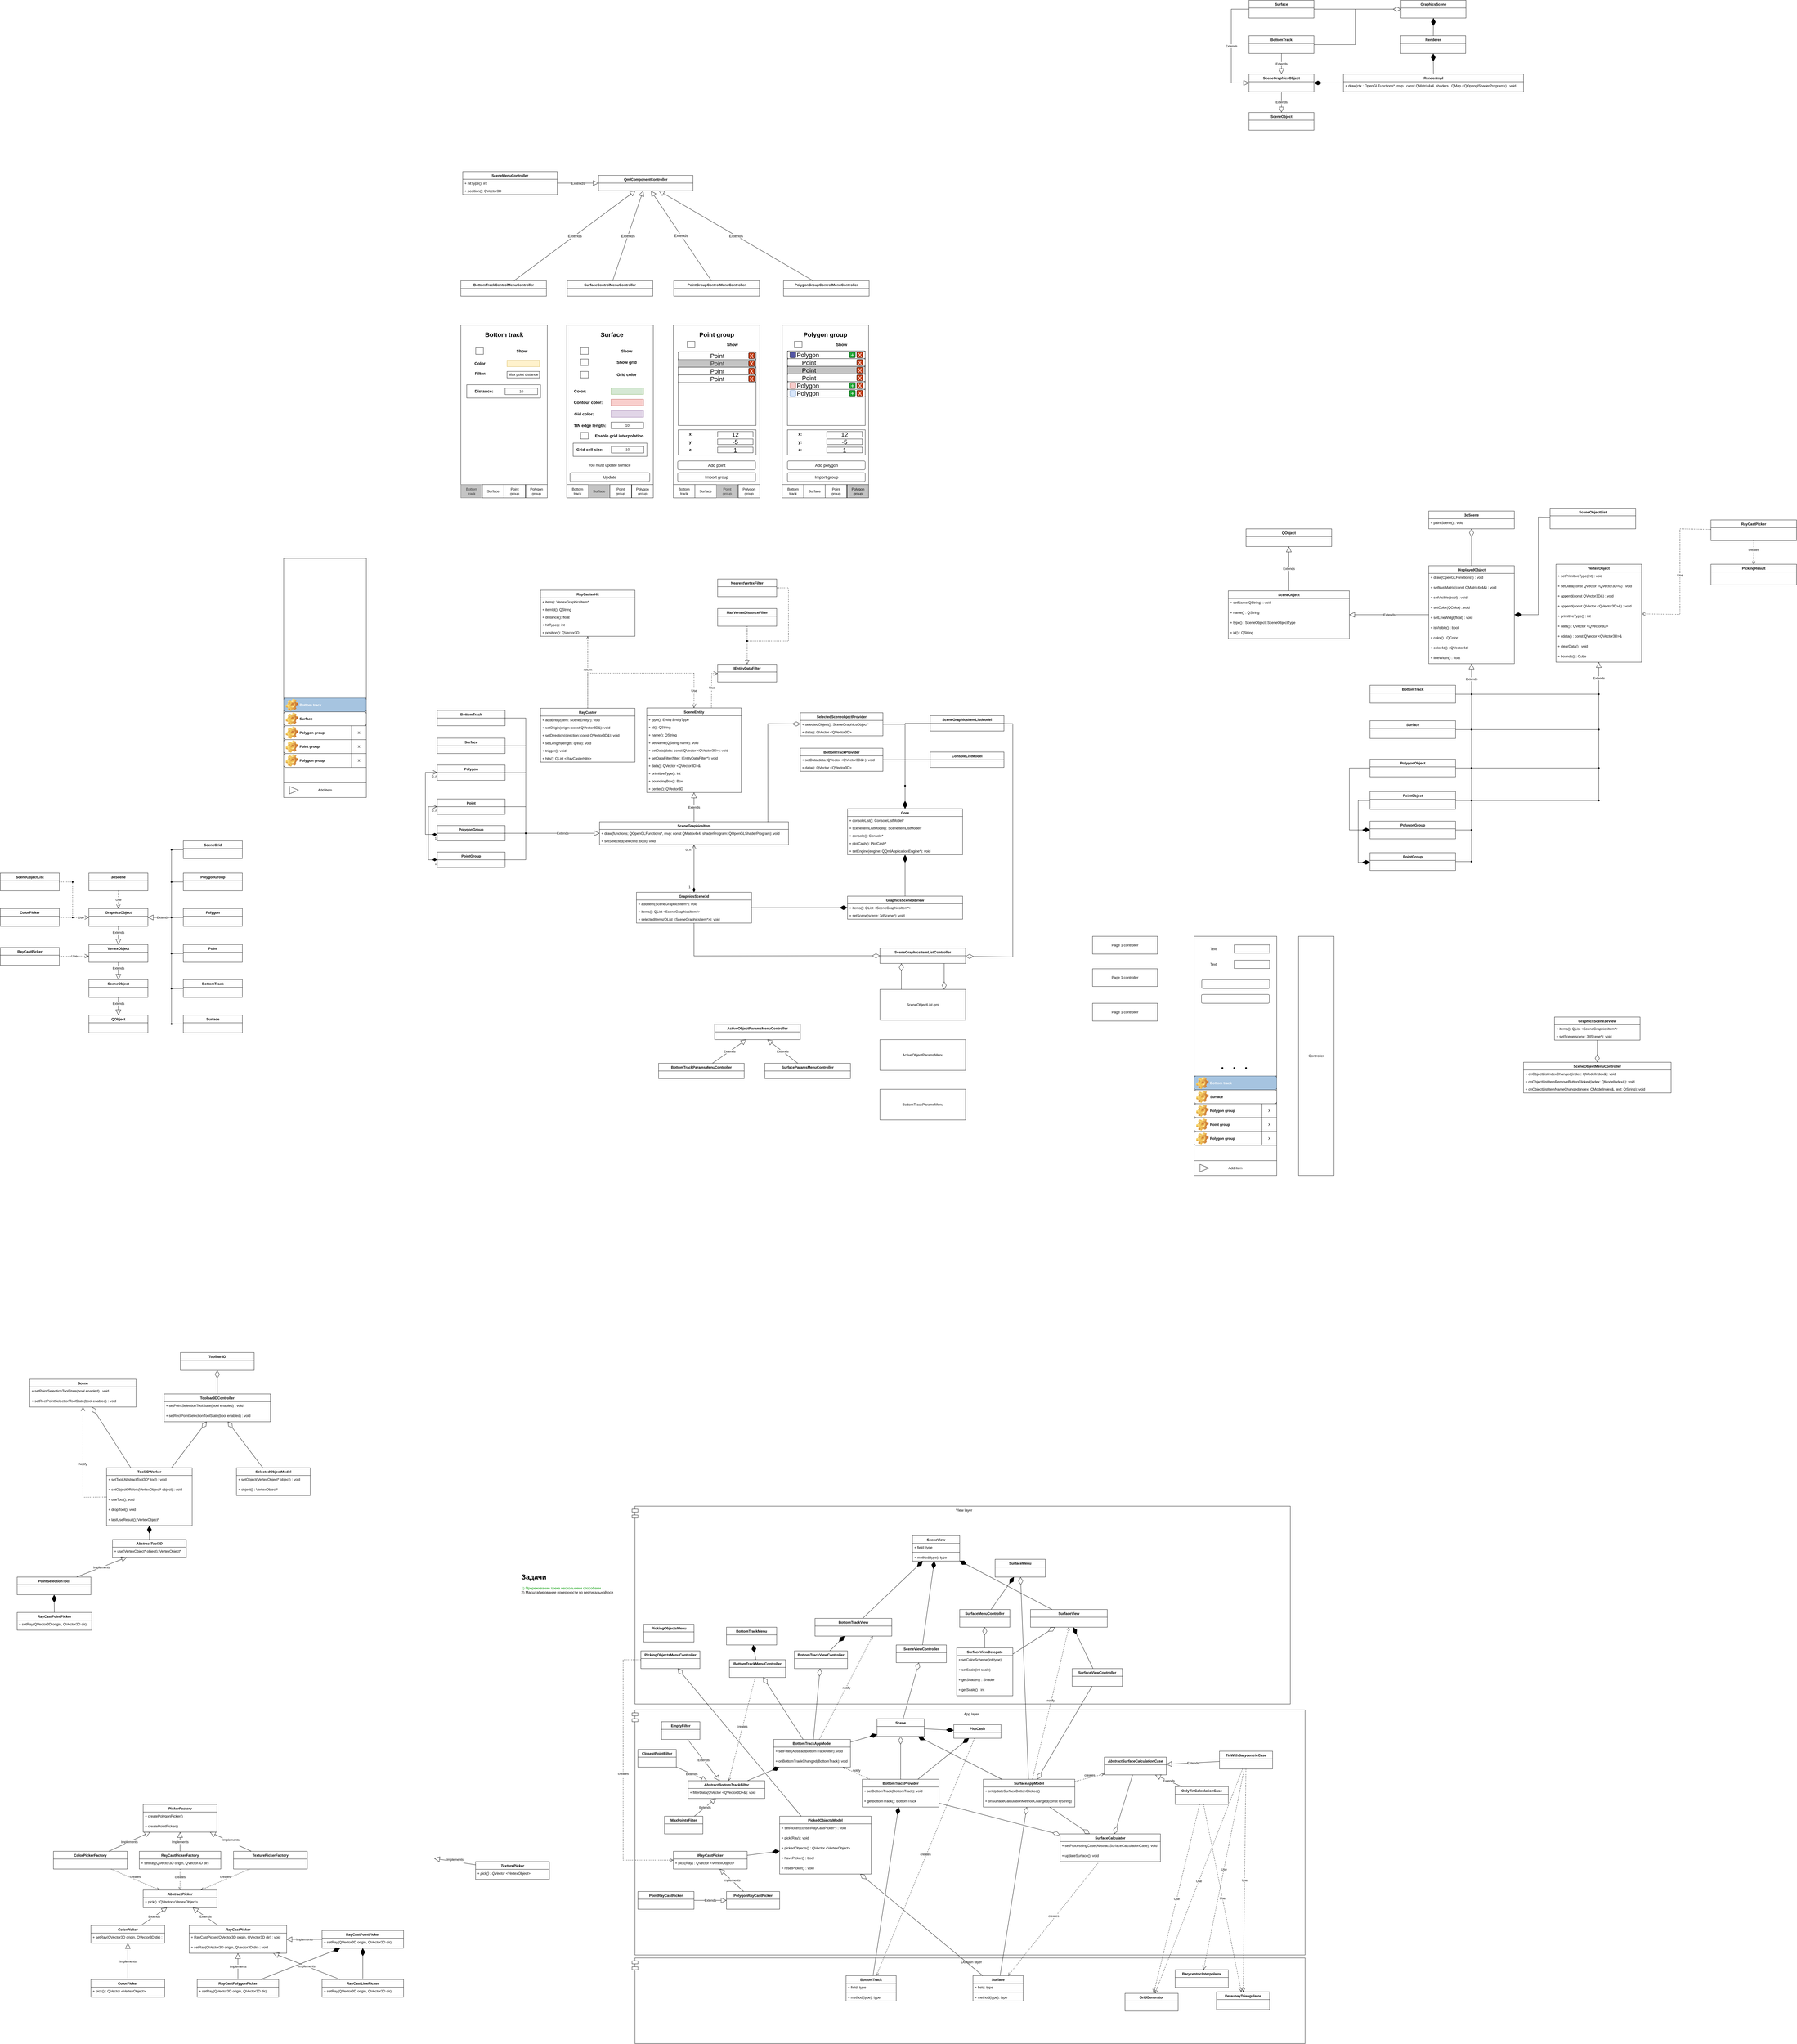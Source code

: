 <mxfile version="20.3.0" type="device"><diagram id="h-GqCa7tN7M9_H4AXRiN" name="Страница 1"><mxGraphModel dx="3903" dy="6702" grid="1" gridSize="10" guides="1" tooltips="1" connect="1" arrows="1" fold="1" page="1" pageScale="1" pageWidth="827" pageHeight="1169" math="0" shadow="0"><root><mxCell id="0"/><mxCell id="1" parent="0"/><mxCell id="wOABS_lvIRx7749_wqui-39" value="Extends" style="endArrow=block;endSize=16;endFill=0;html=1;rounded=0;" parent="1" source="djHxhO9YZ7YE4ioWqCXG-13" target="djHxhO9YZ7YE4ioWqCXG-1" edge="1"><mxGeometry width="160" relative="1" as="geometry"><mxPoint x="2120" y="-3740" as="sourcePoint"/><mxPoint x="2280" y="-3740" as="targetPoint"/></mxGeometry></mxCell><mxCell id="aUnAWHw--fov96yB-GpG-15" value="View layer" style="shape=module;align=left;spacingLeft=20;align=center;verticalAlign=top;" parent="1" vertex="1"><mxGeometry x="-250" y="-720" width="2230" height="670" as="geometry"/></mxCell><mxCell id="aUnAWHw--fov96yB-GpG-14" value="App layer" style="shape=module;align=left;spacingLeft=20;align=center;verticalAlign=top;" parent="1" vertex="1"><mxGeometry x="-250" y="-30" width="2280" height="830" as="geometry"/></mxCell><mxCell id="aUnAWHw--fov96yB-GpG-13" value="Domain layer" style="shape=module;align=left;spacingLeft=20;align=center;verticalAlign=top;" parent="1" vertex="1"><mxGeometry x="-250" y="810" width="2280" height="290" as="geometry"/></mxCell><mxCell id="aUnAWHw--fov96yB-GpG-1" value="BottomTrack" style="swimlane;fontStyle=1;align=center;verticalAlign=top;childLayout=stackLayout;horizontal=1;startSize=26;horizontalStack=0;resizeParent=1;resizeParentMax=0;resizeLast=0;collapsible=1;marginBottom=0;" parent="1" vertex="1"><mxGeometry x="475" y="870" width="170" height="86" as="geometry"/></mxCell><mxCell id="aUnAWHw--fov96yB-GpG-2" value="+ field: type" style="text;strokeColor=none;fillColor=none;align=left;verticalAlign=top;spacingLeft=4;spacingRight=4;overflow=hidden;rotatable=0;points=[[0,0.5],[1,0.5]];portConstraint=eastwest;" parent="aUnAWHw--fov96yB-GpG-1" vertex="1"><mxGeometry y="26" width="170" height="26" as="geometry"/></mxCell><mxCell id="aUnAWHw--fov96yB-GpG-3" value="" style="line;strokeWidth=1;fillColor=none;align=left;verticalAlign=middle;spacingTop=-1;spacingLeft=3;spacingRight=3;rotatable=0;labelPosition=right;points=[];portConstraint=eastwest;" parent="aUnAWHw--fov96yB-GpG-1" vertex="1"><mxGeometry y="52" width="170" height="8" as="geometry"/></mxCell><mxCell id="aUnAWHw--fov96yB-GpG-4" value="+ method(type): type" style="text;strokeColor=none;fillColor=none;align=left;verticalAlign=top;spacingLeft=4;spacingRight=4;overflow=hidden;rotatable=0;points=[[0,0.5],[1,0.5]];portConstraint=eastwest;" parent="aUnAWHw--fov96yB-GpG-1" vertex="1"><mxGeometry y="60" width="170" height="26" as="geometry"/></mxCell><mxCell id="aUnAWHw--fov96yB-GpG-6" value="BottomTrackMenu" style="swimlane;fontStyle=1;align=center;verticalAlign=top;childLayout=stackLayout;horizontal=1;startSize=26;horizontalStack=0;resizeParent=1;resizeParentMax=0;resizeLast=0;collapsible=1;marginBottom=0;" parent="1" vertex="1"><mxGeometry x="70" y="-310" width="170" height="60" as="geometry"/></mxCell><mxCell id="aUnAWHw--fov96yB-GpG-10" value="BottomTrackMenuController" style="swimlane;fontStyle=1;align=center;verticalAlign=top;childLayout=stackLayout;horizontal=1;startSize=26;horizontalStack=0;resizeParent=1;resizeParentMax=0;resizeLast=0;collapsible=1;marginBottom=0;" parent="1" vertex="1"><mxGeometry x="80" y="-200" width="190" height="60" as="geometry"/></mxCell><mxCell id="aUnAWHw--fov96yB-GpG-17" value="BottomTrackAppModel" style="swimlane;fontStyle=1;align=center;verticalAlign=top;childLayout=stackLayout;horizontal=1;startSize=26;horizontalStack=0;resizeParent=1;resizeParentMax=0;resizeLast=0;collapsible=1;marginBottom=0;" parent="1" vertex="1"><mxGeometry x="230" y="70" width="260" height="94" as="geometry"/></mxCell><mxCell id="aUnAWHw--fov96yB-GpG-18" value="+ setFilter(AbstractBottomTrackFilter): void" style="text;strokeColor=none;fillColor=none;align=left;verticalAlign=top;spacingLeft=4;spacingRight=4;overflow=hidden;rotatable=0;points=[[0,0.5],[1,0.5]];portConstraint=eastwest;" parent="aUnAWHw--fov96yB-GpG-17" vertex="1"><mxGeometry y="26" width="260" height="34" as="geometry"/></mxCell><mxCell id="0TqAnXdUmNtCgGcS9fsy-74" value="+ onBottomTrackChanged(BottomTrack): void" style="text;strokeColor=none;fillColor=none;align=left;verticalAlign=top;spacingLeft=4;spacingRight=4;overflow=hidden;rotatable=0;points=[[0,0.5],[1,0.5]];portConstraint=eastwest;" parent="aUnAWHw--fov96yB-GpG-17" vertex="1"><mxGeometry y="60" width="260" height="34" as="geometry"/></mxCell><mxCell id="aUnAWHw--fov96yB-GpG-19" value="" style="endArrow=diamondThin;endFill=0;endSize=24;html=1;rounded=0;" parent="1" source="aUnAWHw--fov96yB-GpG-17" target="aUnAWHw--fov96yB-GpG-10" edge="1"><mxGeometry width="160" relative="1" as="geometry"><mxPoint x="430" y="260" as="sourcePoint"/><mxPoint x="590" y="260" as="targetPoint"/></mxGeometry></mxCell><mxCell id="aUnAWHw--fov96yB-GpG-21" value="BottomTrackView" style="swimlane;fontStyle=1;align=center;verticalAlign=top;childLayout=stackLayout;horizontal=1;startSize=26;horizontalStack=0;resizeParent=1;resizeParentMax=0;resizeLast=0;collapsible=1;marginBottom=0;" parent="1" vertex="1"><mxGeometry x="370" y="-340" width="260" height="60" as="geometry"/></mxCell><mxCell id="aUnAWHw--fov96yB-GpG-23" value="" style="endArrow=diamondThin;endFill=0;endSize=24;html=1;rounded=0;" parent="1" source="aUnAWHw--fov96yB-GpG-17" target="pVUthpLiZKOXwbT3mIC5-25" edge="1"><mxGeometry width="160" relative="1" as="geometry"><mxPoint x="580" y="20" as="sourcePoint"/><mxPoint x="740" y="20" as="targetPoint"/></mxGeometry></mxCell><mxCell id="aUnAWHw--fov96yB-GpG-24" value="AbstractBottomTrackFilter" style="swimlane;fontStyle=3;align=center;verticalAlign=top;childLayout=stackLayout;horizontal=1;startSize=26;horizontalStack=0;resizeParent=1;resizeParentMax=0;resizeLast=0;collapsible=1;marginBottom=0;" parent="1" vertex="1"><mxGeometry x="-60" y="210" width="260" height="60" as="geometry"/></mxCell><mxCell id="aUnAWHw--fov96yB-GpG-25" value="+ filterData(QVector &lt;QVector3D&gt;&amp;): void" style="text;strokeColor=none;fillColor=none;align=left;verticalAlign=top;spacingLeft=4;spacingRight=4;overflow=hidden;rotatable=0;points=[[0,0.5],[1,0.5]];portConstraint=eastwest;" parent="aUnAWHw--fov96yB-GpG-24" vertex="1"><mxGeometry y="26" width="260" height="34" as="geometry"/></mxCell><mxCell id="aUnAWHw--fov96yB-GpG-26" value="creates" style="html=1;verticalAlign=bottom;endArrow=open;dashed=1;endSize=8;rounded=0;" parent="1" source="aUnAWHw--fov96yB-GpG-10" target="aUnAWHw--fov96yB-GpG-24" edge="1"><mxGeometry relative="1" as="geometry"><mxPoint x="320" y="240" as="sourcePoint"/><mxPoint x="240" y="240" as="targetPoint"/></mxGeometry></mxCell><mxCell id="A67SEhxAmMGmMIjFW6IS-1" value="ClosestPointFilter" style="swimlane;fontStyle=1;align=center;verticalAlign=top;childLayout=stackLayout;horizontal=1;startSize=26;horizontalStack=0;resizeParent=1;resizeParentMax=0;resizeLast=0;collapsible=1;marginBottom=0;" parent="1" vertex="1"><mxGeometry x="-230" y="104" width="130" height="60" as="geometry"/></mxCell><mxCell id="A67SEhxAmMGmMIjFW6IS-3" value="MaxPointsFilter" style="swimlane;fontStyle=1;align=center;verticalAlign=top;childLayout=stackLayout;horizontal=1;startSize=26;horizontalStack=0;resizeParent=1;resizeParentMax=0;resizeLast=0;collapsible=1;marginBottom=0;" parent="1" vertex="1"><mxGeometry x="-140" y="330" width="130" height="60" as="geometry"/></mxCell><mxCell id="A67SEhxAmMGmMIjFW6IS-4" value="EmptyFilter" style="swimlane;fontStyle=1;align=center;verticalAlign=top;childLayout=stackLayout;horizontal=1;startSize=26;horizontalStack=0;resizeParent=1;resizeParentMax=0;resizeLast=0;collapsible=1;marginBottom=0;" parent="1" vertex="1"><mxGeometry x="-150" y="10" width="130" height="60" as="geometry"/></mxCell><mxCell id="A67SEhxAmMGmMIjFW6IS-8" value="Extends" style="endArrow=block;endSize=16;endFill=0;html=1;rounded=0;" parent="1" source="A67SEhxAmMGmMIjFW6IS-4" target="aUnAWHw--fov96yB-GpG-24" edge="1"><mxGeometry width="160" relative="1" as="geometry"><mxPoint x="170" y="370" as="sourcePoint"/><mxPoint x="330" y="370" as="targetPoint"/></mxGeometry></mxCell><mxCell id="A67SEhxAmMGmMIjFW6IS-9" value="Extends" style="endArrow=block;endSize=16;endFill=0;html=1;rounded=0;" parent="1" source="A67SEhxAmMGmMIjFW6IS-3" target="aUnAWHw--fov96yB-GpG-24" edge="1"><mxGeometry width="160" relative="1" as="geometry"><mxPoint x="170" y="370" as="sourcePoint"/><mxPoint x="330" y="370" as="targetPoint"/></mxGeometry></mxCell><mxCell id="A67SEhxAmMGmMIjFW6IS-10" value="Extends" style="endArrow=block;endSize=16;endFill=0;html=1;rounded=0;" parent="1" source="A67SEhxAmMGmMIjFW6IS-1" target="aUnAWHw--fov96yB-GpG-24" edge="1"><mxGeometry width="160" relative="1" as="geometry"><mxPoint x="-80" y="300" as="sourcePoint"/><mxPoint x="80" y="300" as="targetPoint"/></mxGeometry></mxCell><mxCell id="0TqAnXdUmNtCgGcS9fsy-1" value="&lt;h1&gt;Задачи&lt;/h1&gt;&lt;div&gt;&lt;font color=&quot;#009900&quot;&gt;1) Прореживание трека несколькими способами&lt;/font&gt;&lt;/div&gt;&lt;div&gt;&lt;font color=&quot;#050000&quot;&gt;2) Масштабирование поверхности по вертикальной оси&lt;/font&gt;&lt;/div&gt;" style="text;html=1;strokeColor=none;fillColor=none;spacing=5;spacingTop=-20;whiteSpace=wrap;overflow=hidden;rounded=0;" parent="1" vertex="1"><mxGeometry x="-630" y="-500" width="340" height="120" as="geometry"/></mxCell><mxCell id="0TqAnXdUmNtCgGcS9fsy-3" value="SurfaceAppModel" style="swimlane;fontStyle=1;align=center;verticalAlign=top;childLayout=stackLayout;horizontal=1;startSize=26;horizontalStack=0;resizeParent=1;resizeParentMax=0;resizeLast=0;collapsible=1;marginBottom=0;" parent="1" vertex="1"><mxGeometry x="940" y="205" width="310" height="94" as="geometry"/></mxCell><mxCell id="0TqAnXdUmNtCgGcS9fsy-4" value="+ onUpdateSurfaceButtonClicked()" style="text;strokeColor=none;fillColor=none;align=left;verticalAlign=top;spacingLeft=4;spacingRight=4;overflow=hidden;rotatable=0;points=[[0,0.5],[1,0.5]];portConstraint=eastwest;" parent="0TqAnXdUmNtCgGcS9fsy-3" vertex="1"><mxGeometry y="26" width="310" height="34" as="geometry"/></mxCell><mxCell id="0TqAnXdUmNtCgGcS9fsy-48" value="+ onSurfaceCalculationMethodChanged(const QString)" style="text;strokeColor=none;fillColor=none;align=left;verticalAlign=top;spacingLeft=4;spacingRight=4;overflow=hidden;rotatable=0;points=[[0,0.5],[1,0.5]];portConstraint=eastwest;" parent="0TqAnXdUmNtCgGcS9fsy-3" vertex="1"><mxGeometry y="60" width="310" height="34" as="geometry"/></mxCell><mxCell id="0TqAnXdUmNtCgGcS9fsy-13" value="creates" style="html=1;verticalAlign=bottom;endArrow=open;dashed=1;endSize=8;rounded=0;" parent="1" source="pVUthpLiZKOXwbT3mIC5-37" target="aUnAWHw--fov96yB-GpG-1" edge="1"><mxGeometry relative="1" as="geometry"><mxPoint x="789.41" y="160" as="sourcePoint"/><mxPoint x="789.41" y="240" as="targetPoint"/></mxGeometry></mxCell><mxCell id="0TqAnXdUmNtCgGcS9fsy-15" value="SurfaceCalculator" style="swimlane;fontStyle=1;align=center;verticalAlign=top;childLayout=stackLayout;horizontal=1;startSize=26;horizontalStack=0;resizeParent=1;resizeParentMax=0;resizeLast=0;collapsible=1;marginBottom=0;" parent="1" vertex="1"><mxGeometry x="1200" y="390" width="340" height="94" as="geometry"/></mxCell><mxCell id="0TqAnXdUmNtCgGcS9fsy-49" value="+ setProcessingCase(AbstractSurfaceCalculationCase): void" style="text;strokeColor=none;fillColor=none;align=left;verticalAlign=top;spacingLeft=4;spacingRight=4;overflow=hidden;rotatable=0;points=[[0,0.5],[1,0.5]];portConstraint=eastwest;" parent="0TqAnXdUmNtCgGcS9fsy-15" vertex="1"><mxGeometry y="26" width="340" height="34" as="geometry"/></mxCell><mxCell id="0TqAnXdUmNtCgGcS9fsy-38" value="+ updateSurface(): void" style="text;strokeColor=none;fillColor=none;align=left;verticalAlign=top;spacingLeft=4;spacingRight=4;overflow=hidden;rotatable=0;points=[[0,0.5],[1,0.5]];portConstraint=eastwest;" parent="0TqAnXdUmNtCgGcS9fsy-15" vertex="1"><mxGeometry y="60" width="340" height="34" as="geometry"/></mxCell><mxCell id="0TqAnXdUmNtCgGcS9fsy-18" value="" style="endArrow=diamondThin;endFill=0;endSize=24;html=1;rounded=0;" parent="1" source="0TqAnXdUmNtCgGcS9fsy-3" target="0TqAnXdUmNtCgGcS9fsy-15" edge="1"><mxGeometry width="160" relative="1" as="geometry"><mxPoint x="1110" y="310" as="sourcePoint"/><mxPoint x="1270" y="310" as="targetPoint"/></mxGeometry></mxCell><mxCell id="0TqAnXdUmNtCgGcS9fsy-19" value="BottomTrackProvider" style="swimlane;fontStyle=1;align=center;verticalAlign=top;childLayout=stackLayout;horizontal=1;startSize=26;horizontalStack=0;resizeParent=1;resizeParentMax=0;resizeLast=0;collapsible=1;marginBottom=0;" parent="1" vertex="1"><mxGeometry x="530" y="205" width="260" height="94" as="geometry"/></mxCell><mxCell id="0TqAnXdUmNtCgGcS9fsy-20" value="+ setBottomTrack(BottomTrack): void" style="text;strokeColor=none;fillColor=none;align=left;verticalAlign=top;spacingLeft=4;spacingRight=4;overflow=hidden;rotatable=0;points=[[0,0.5],[1,0.5]];portConstraint=eastwest;" parent="0TqAnXdUmNtCgGcS9fsy-19" vertex="1"><mxGeometry y="26" width="260" height="34" as="geometry"/></mxCell><mxCell id="0TqAnXdUmNtCgGcS9fsy-21" value="+ getBottomTrack(): BottomTrack" style="text;strokeColor=none;fillColor=none;align=left;verticalAlign=top;spacingLeft=4;spacingRight=4;overflow=hidden;rotatable=0;points=[[0,0.5],[1,0.5]];portConstraint=eastwest;" parent="0TqAnXdUmNtCgGcS9fsy-19" vertex="1"><mxGeometry y="60" width="260" height="34" as="geometry"/></mxCell><mxCell id="0TqAnXdUmNtCgGcS9fsy-22" value="" style="endArrow=diamondThin;endFill=1;endSize=24;html=1;rounded=0;" parent="1" source="0TqAnXdUmNtCgGcS9fsy-19" target="pVUthpLiZKOXwbT3mIC5-37" edge="1"><mxGeometry width="160" relative="1" as="geometry"><mxPoint x="860" y="400" as="sourcePoint"/><mxPoint x="782.5" y="396.0" as="targetPoint"/></mxGeometry></mxCell><mxCell id="0TqAnXdUmNtCgGcS9fsy-31" value="notify" style="html=1;verticalAlign=bottom;endArrow=open;dashed=1;endSize=8;rounded=0;entryX=0.75;entryY=1;entryDx=0;entryDy=0;" parent="1" source="aUnAWHw--fov96yB-GpG-17" target="aUnAWHw--fov96yB-GpG-21" edge="1"><mxGeometry x="-0.038" y="-5" relative="1" as="geometry"><mxPoint x="710" y="-130" as="sourcePoint"/><mxPoint x="630" y="-130" as="targetPoint"/><Array as="points"/><mxPoint as="offset"/></mxGeometry></mxCell><mxCell id="0TqAnXdUmNtCgGcS9fsy-36" value="notify" style="html=1;verticalAlign=bottom;endArrow=open;dashed=1;endSize=8;rounded=0;" parent="1" source="0TqAnXdUmNtCgGcS9fsy-19" target="aUnAWHw--fov96yB-GpG-17" edge="1"><mxGeometry relative="1" as="geometry"><mxPoint x="990" y="210" as="sourcePoint"/><mxPoint x="910" y="210" as="targetPoint"/></mxGeometry></mxCell><mxCell id="0TqAnXdUmNtCgGcS9fsy-39" value="AbstractSurfaceCalculationCase" style="swimlane;fontStyle=3;align=center;verticalAlign=top;childLayout=stackLayout;horizontal=1;startSize=26;horizontalStack=0;resizeParent=1;resizeParentMax=0;resizeLast=0;collapsible=1;marginBottom=0;" parent="1" vertex="1"><mxGeometry x="1350" y="130" width="210" height="60" as="geometry"/></mxCell><mxCell id="0TqAnXdUmNtCgGcS9fsy-42" value="OnlyTinCalculationCase" style="swimlane;fontStyle=1;align=center;verticalAlign=top;childLayout=stackLayout;horizontal=1;startSize=26;horizontalStack=0;resizeParent=1;resizeParentMax=0;resizeLast=0;collapsible=1;marginBottom=0;" parent="1" vertex="1"><mxGeometry x="1590" y="230" width="180" height="60" as="geometry"/></mxCell><mxCell id="0TqAnXdUmNtCgGcS9fsy-43" value="Extends" style="endArrow=block;endSize=16;endFill=0;html=1;rounded=0;" parent="1" source="0TqAnXdUmNtCgGcS9fsy-42" target="0TqAnXdUmNtCgGcS9fsy-39" edge="1"><mxGeometry width="160" relative="1" as="geometry"><mxPoint x="1420" y="400" as="sourcePoint"/><mxPoint x="1580" y="400" as="targetPoint"/></mxGeometry></mxCell><mxCell id="0TqAnXdUmNtCgGcS9fsy-44" value="TinWithBarycentricCase" style="swimlane;fontStyle=1;align=center;verticalAlign=top;childLayout=stackLayout;horizontal=1;startSize=26;horizontalStack=0;resizeParent=1;resizeParentMax=0;resizeLast=0;collapsible=1;marginBottom=0;" parent="1" vertex="1"><mxGeometry x="1740" y="110" width="180" height="60" as="geometry"/></mxCell><mxCell id="0TqAnXdUmNtCgGcS9fsy-45" value="Extends" style="endArrow=block;endSize=16;endFill=0;html=1;rounded=0;" parent="1" source="0TqAnXdUmNtCgGcS9fsy-44" target="0TqAnXdUmNtCgGcS9fsy-39" edge="1"><mxGeometry width="160" relative="1" as="geometry"><mxPoint x="1442" y="450" as="sourcePoint"/><mxPoint x="1330" y="410" as="targetPoint"/></mxGeometry></mxCell><mxCell id="0TqAnXdUmNtCgGcS9fsy-46" value="" style="endArrow=diamondThin;endFill=0;endSize=24;html=1;rounded=0;" parent="1" source="0TqAnXdUmNtCgGcS9fsy-39" target="0TqAnXdUmNtCgGcS9fsy-15" edge="1"><mxGeometry width="160" relative="1" as="geometry"><mxPoint x="1130" y="320" as="sourcePoint"/><mxPoint x="1290" y="320" as="targetPoint"/></mxGeometry></mxCell><mxCell id="0TqAnXdUmNtCgGcS9fsy-47" value="creates" style="html=1;verticalAlign=bottom;endArrow=open;dashed=1;endSize=8;rounded=0;" parent="1" source="0TqAnXdUmNtCgGcS9fsy-3" target="0TqAnXdUmNtCgGcS9fsy-39" edge="1"><mxGeometry relative="1" as="geometry"><mxPoint x="1400" y="40" as="sourcePoint"/><mxPoint x="1320" y="40" as="targetPoint"/></mxGeometry></mxCell><mxCell id="0TqAnXdUmNtCgGcS9fsy-50" value="" style="endArrow=diamondThin;endFill=1;endSize=24;html=1;rounded=0;" parent="1" source="aUnAWHw--fov96yB-GpG-1" target="0TqAnXdUmNtCgGcS9fsy-19" edge="1"><mxGeometry width="160" relative="1" as="geometry"><mxPoint x="760" y="350" as="sourcePoint"/><mxPoint x="920" y="350" as="targetPoint"/></mxGeometry></mxCell><mxCell id="0TqAnXdUmNtCgGcS9fsy-51" value="DelaunayTriangulator" style="swimlane;fontStyle=1;align=center;verticalAlign=top;childLayout=stackLayout;horizontal=1;startSize=26;horizontalStack=0;resizeParent=1;resizeParentMax=0;resizeLast=0;collapsible=1;marginBottom=0;" parent="1" vertex="1"><mxGeometry x="1730" y="925" width="180" height="60" as="geometry"/></mxCell><mxCell id="0TqAnXdUmNtCgGcS9fsy-53" value="GridGenerator" style="swimlane;fontStyle=1;align=center;verticalAlign=top;childLayout=stackLayout;horizontal=1;startSize=26;horizontalStack=0;resizeParent=1;resizeParentMax=0;resizeLast=0;collapsible=1;marginBottom=0;" parent="1" vertex="1"><mxGeometry x="1420" y="930" width="180" height="60" as="geometry"/></mxCell><mxCell id="0TqAnXdUmNtCgGcS9fsy-54" value="Use" style="endArrow=open;endSize=12;dashed=1;html=1;rounded=0;" parent="1" source="0TqAnXdUmNtCgGcS9fsy-44" target="0TqAnXdUmNtCgGcS9fsy-53" edge="1"><mxGeometry width="160" relative="1" as="geometry"><mxPoint x="1640" y="440" as="sourcePoint"/><mxPoint x="1800" y="440" as="targetPoint"/></mxGeometry></mxCell><mxCell id="0TqAnXdUmNtCgGcS9fsy-55" value="Use" style="endArrow=open;endSize=12;dashed=1;html=1;rounded=0;" parent="1" source="0TqAnXdUmNtCgGcS9fsy-44" target="0TqAnXdUmNtCgGcS9fsy-51" edge="1"><mxGeometry width="160" relative="1" as="geometry"><mxPoint x="1863.823" y="174" as="sourcePoint"/><mxPoint x="1669.997" y="893" as="targetPoint"/></mxGeometry></mxCell><mxCell id="0TqAnXdUmNtCgGcS9fsy-56" value="Use" style="endArrow=open;endSize=12;dashed=1;html=1;rounded=0;" parent="1" source="0TqAnXdUmNtCgGcS9fsy-42" target="0TqAnXdUmNtCgGcS9fsy-53" edge="1"><mxGeometry width="160" relative="1" as="geometry"><mxPoint x="1629.141" y="196" as="sourcePoint"/><mxPoint x="1349.999" y="999" as="targetPoint"/></mxGeometry></mxCell><mxCell id="0TqAnXdUmNtCgGcS9fsy-57" value="Use" style="endArrow=open;endSize=12;dashed=1;html=1;rounded=0;" parent="1" source="0TqAnXdUmNtCgGcS9fsy-42" target="0TqAnXdUmNtCgGcS9fsy-51" edge="1"><mxGeometry width="160" relative="1" as="geometry"><mxPoint x="1750.002" y="200" as="sourcePoint"/><mxPoint x="1621.158" y="893" as="targetPoint"/></mxGeometry></mxCell><mxCell id="0TqAnXdUmNtCgGcS9fsy-58" value="BarycentricInterpolator" style="swimlane;fontStyle=1;align=center;verticalAlign=top;childLayout=stackLayout;horizontal=1;startSize=26;horizontalStack=0;resizeParent=1;resizeParentMax=0;resizeLast=0;collapsible=1;marginBottom=0;" parent="1" vertex="1"><mxGeometry x="1590" y="850" width="180" height="60" as="geometry"/></mxCell><mxCell id="0TqAnXdUmNtCgGcS9fsy-59" value="Use" style="endArrow=open;endSize=12;dashed=1;html=1;rounded=0;" parent="1" source="0TqAnXdUmNtCgGcS9fsy-44" target="0TqAnXdUmNtCgGcS9fsy-58" edge="1"><mxGeometry width="160" relative="1" as="geometry"><mxPoint x="1819.78" y="90" as="sourcePoint"/><mxPoint x="1530.22" y="940" as="targetPoint"/></mxGeometry></mxCell><mxCell id="0TqAnXdUmNtCgGcS9fsy-71" value="SurfaceView" style="swimlane;fontStyle=1;align=center;verticalAlign=top;childLayout=stackLayout;horizontal=1;startSize=26;horizontalStack=0;resizeParent=1;resizeParentMax=0;resizeLast=0;collapsible=1;marginBottom=0;" parent="1" vertex="1"><mxGeometry x="1100" y="-370" width="260" height="60" as="geometry"/></mxCell><mxCell id="0TqAnXdUmNtCgGcS9fsy-75" value="SurfaceViewDelegate" style="swimlane;fontStyle=1;align=center;verticalAlign=top;childLayout=stackLayout;horizontal=1;startSize=26;horizontalStack=0;resizeParent=1;resizeParentMax=0;resizeLast=0;collapsible=1;marginBottom=0;" parent="1" vertex="1"><mxGeometry x="850" y="-240" width="190" height="162" as="geometry"/></mxCell><mxCell id="0TqAnXdUmNtCgGcS9fsy-82" value="+ setColorScheme(int type)" style="text;strokeColor=none;fillColor=none;align=left;verticalAlign=top;spacingLeft=4;spacingRight=4;overflow=hidden;rotatable=0;points=[[0,0.5],[1,0.5]];portConstraint=eastwest;" parent="0TqAnXdUmNtCgGcS9fsy-75" vertex="1"><mxGeometry y="26" width="190" height="34" as="geometry"/></mxCell><mxCell id="0TqAnXdUmNtCgGcS9fsy-91" value="+ setScale(int scale)" style="text;strokeColor=none;fillColor=none;align=left;verticalAlign=top;spacingLeft=4;spacingRight=4;overflow=hidden;rotatable=0;points=[[0,0.5],[1,0.5]];portConstraint=eastwest;" parent="0TqAnXdUmNtCgGcS9fsy-75" vertex="1"><mxGeometry y="60" width="190" height="34" as="geometry"/></mxCell><mxCell id="0TqAnXdUmNtCgGcS9fsy-86" value="+ getShader() : Shader" style="text;strokeColor=none;fillColor=none;align=left;verticalAlign=top;spacingLeft=4;spacingRight=4;overflow=hidden;rotatable=0;points=[[0,0.5],[1,0.5]];portConstraint=eastwest;" parent="0TqAnXdUmNtCgGcS9fsy-75" vertex="1"><mxGeometry y="94" width="190" height="34" as="geometry"/></mxCell><mxCell id="0TqAnXdUmNtCgGcS9fsy-92" value="+ getScale() : int " style="text;strokeColor=none;fillColor=none;align=left;verticalAlign=top;spacingLeft=4;spacingRight=4;overflow=hidden;rotatable=0;points=[[0,0.5],[1,0.5]];portConstraint=eastwest;" parent="0TqAnXdUmNtCgGcS9fsy-75" vertex="1"><mxGeometry y="128" width="190" height="34" as="geometry"/></mxCell><mxCell id="0TqAnXdUmNtCgGcS9fsy-76" value="Surface" style="swimlane;fontStyle=1;align=center;verticalAlign=top;childLayout=stackLayout;horizontal=1;startSize=26;horizontalStack=0;resizeParent=1;resizeParentMax=0;resizeLast=0;collapsible=1;marginBottom=0;" parent="1" vertex="1"><mxGeometry x="905" y="870" width="170" height="86" as="geometry"/></mxCell><mxCell id="0TqAnXdUmNtCgGcS9fsy-77" value="+ field: type" style="text;strokeColor=none;fillColor=none;align=left;verticalAlign=top;spacingLeft=4;spacingRight=4;overflow=hidden;rotatable=0;points=[[0,0.5],[1,0.5]];portConstraint=eastwest;" parent="0TqAnXdUmNtCgGcS9fsy-76" vertex="1"><mxGeometry y="26" width="170" height="26" as="geometry"/></mxCell><mxCell id="0TqAnXdUmNtCgGcS9fsy-78" value="" style="line;strokeWidth=1;fillColor=none;align=left;verticalAlign=middle;spacingTop=-1;spacingLeft=3;spacingRight=3;rotatable=0;labelPosition=right;points=[];portConstraint=eastwest;" parent="0TqAnXdUmNtCgGcS9fsy-76" vertex="1"><mxGeometry y="52" width="170" height="8" as="geometry"/></mxCell><mxCell id="0TqAnXdUmNtCgGcS9fsy-79" value="+ method(type): type" style="text;strokeColor=none;fillColor=none;align=left;verticalAlign=top;spacingLeft=4;spacingRight=4;overflow=hidden;rotatable=0;points=[[0,0.5],[1,0.5]];portConstraint=eastwest;" parent="0TqAnXdUmNtCgGcS9fsy-76" vertex="1"><mxGeometry y="60" width="170" height="26" as="geometry"/></mxCell><mxCell id="0TqAnXdUmNtCgGcS9fsy-80" value="" style="endArrow=diamondThin;endFill=0;endSize=24;html=1;rounded=0;" parent="1" source="0TqAnXdUmNtCgGcS9fsy-76" target="0TqAnXdUmNtCgGcS9fsy-3" edge="1"><mxGeometry width="160" relative="1" as="geometry"><mxPoint x="1070" y="520" as="sourcePoint"/><mxPoint x="1230" y="520" as="targetPoint"/></mxGeometry></mxCell><mxCell id="0TqAnXdUmNtCgGcS9fsy-81" value="creates" style="html=1;verticalAlign=bottom;endArrow=open;dashed=1;endSize=8;rounded=0;" parent="1" source="0TqAnXdUmNtCgGcS9fsy-15" target="0TqAnXdUmNtCgGcS9fsy-76" edge="1"><mxGeometry relative="1" as="geometry"><mxPoint x="1260" y="510" as="sourcePoint"/><mxPoint x="1180" y="510" as="targetPoint"/></mxGeometry></mxCell><mxCell id="0TqAnXdUmNtCgGcS9fsy-83" value="notify" style="html=1;verticalAlign=bottom;endArrow=open;dashed=1;endSize=8;rounded=0;entryX=0.5;entryY=1;entryDx=0;entryDy=0;" parent="1" source="0TqAnXdUmNtCgGcS9fsy-3" target="0TqAnXdUmNtCgGcS9fsy-71" edge="1"><mxGeometry relative="1" as="geometry"><mxPoint x="1200" y="40" as="sourcePoint"/><mxPoint x="1120" y="40" as="targetPoint"/></mxGeometry></mxCell><mxCell id="0TqAnXdUmNtCgGcS9fsy-84" value="" style="endArrow=diamondThin;endFill=0;endSize=24;html=1;rounded=0;" parent="1" source="pVUthpLiZKOXwbT3mIC5-5" target="0TqAnXdUmNtCgGcS9fsy-3" edge="1"><mxGeometry width="160" relative="1" as="geometry"><mxPoint x="850" y="-190" as="sourcePoint"/><mxPoint x="1010" y="-190" as="targetPoint"/></mxGeometry></mxCell><mxCell id="0TqAnXdUmNtCgGcS9fsy-88" value="SurfaceMenu" style="swimlane;fontStyle=1;align=center;verticalAlign=top;childLayout=stackLayout;horizontal=1;startSize=26;horizontalStack=0;resizeParent=1;resizeParentMax=0;resizeLast=0;collapsible=1;marginBottom=0;" parent="1" vertex="1"><mxGeometry x="980" y="-540" width="170" height="60" as="geometry"/></mxCell><mxCell id="0TqAnXdUmNtCgGcS9fsy-89" value="" style="endArrow=diamondThin;endFill=0;endSize=24;html=1;rounded=0;" parent="1" source="0TqAnXdUmNtCgGcS9fsy-3" target="0TqAnXdUmNtCgGcS9fsy-88" edge="1"><mxGeometry width="160" relative="1" as="geometry"><mxPoint x="680" y="-110" as="sourcePoint"/><mxPoint x="840" y="-110" as="targetPoint"/></mxGeometry></mxCell><mxCell id="pVUthpLiZKOXwbT3mIC5-1" value="SurfaceMenuController" style="swimlane;fontStyle=1;align=center;verticalAlign=top;childLayout=stackLayout;horizontal=1;startSize=26;horizontalStack=0;resizeParent=1;resizeParentMax=0;resizeLast=0;collapsible=1;marginBottom=0;" parent="1" vertex="1"><mxGeometry x="860" y="-370" width="170" height="60" as="geometry"/></mxCell><mxCell id="pVUthpLiZKOXwbT3mIC5-3" value="" style="endArrow=diamondThin;endFill=0;endSize=24;html=1;rounded=0;" parent="1" source="0TqAnXdUmNtCgGcS9fsy-75" target="pVUthpLiZKOXwbT3mIC5-1" edge="1"><mxGeometry width="160" relative="1" as="geometry"><mxPoint x="580" y="110" as="sourcePoint"/><mxPoint x="740" y="110" as="targetPoint"/></mxGeometry></mxCell><mxCell id="pVUthpLiZKOXwbT3mIC5-5" value="SurfaceViewController" style="swimlane;fontStyle=1;align=center;verticalAlign=top;childLayout=stackLayout;horizontal=1;startSize=26;horizontalStack=0;resizeParent=1;resizeParentMax=0;resizeLast=0;collapsible=1;marginBottom=0;" parent="1" vertex="1"><mxGeometry x="1241" y="-170" width="170" height="60" as="geometry"/></mxCell><mxCell id="pVUthpLiZKOXwbT3mIC5-7" value="" style="endArrow=diamondThin;endFill=0;endSize=24;html=1;rounded=0;" parent="1" source="0TqAnXdUmNtCgGcS9fsy-75" target="0TqAnXdUmNtCgGcS9fsy-71" edge="1"><mxGeometry width="160" relative="1" as="geometry"><mxPoint x="910" y="-100" as="sourcePoint"/><mxPoint x="1070" y="-100" as="targetPoint"/></mxGeometry></mxCell><mxCell id="pVUthpLiZKOXwbT3mIC5-12" value="Scene" style="swimlane;fontStyle=1;align=center;verticalAlign=top;childLayout=stackLayout;horizontal=1;startSize=26;horizontalStack=0;resizeParent=1;resizeParentMax=0;resizeLast=0;collapsible=1;marginBottom=0;" parent="1" vertex="1"><mxGeometry x="580" width="160" height="60" as="geometry"/></mxCell><mxCell id="pVUthpLiZKOXwbT3mIC5-17" value="" style="endArrow=diamondThin;endFill=0;endSize=24;html=1;rounded=0;" parent="1" source="0TqAnXdUmNtCgGcS9fsy-19" target="0TqAnXdUmNtCgGcS9fsy-15" edge="1"><mxGeometry width="160" relative="1" as="geometry"><mxPoint x="1100" y="550" as="sourcePoint"/><mxPoint x="1260" y="550" as="targetPoint"/></mxGeometry></mxCell><mxCell id="pVUthpLiZKOXwbT3mIC5-18" value="" style="endArrow=diamondThin;endFill=1;endSize=24;html=1;rounded=0;" parent="1" source="aUnAWHw--fov96yB-GpG-24" target="aUnAWHw--fov96yB-GpG-17" edge="1"><mxGeometry width="160" relative="1" as="geometry"><mxPoint x="190" y="540" as="sourcePoint"/><mxPoint x="350" y="540" as="targetPoint"/></mxGeometry></mxCell><mxCell id="pVUthpLiZKOXwbT3mIC5-19" value="SceneView" style="swimlane;fontStyle=1;align=center;verticalAlign=top;childLayout=stackLayout;horizontal=1;startSize=26;horizontalStack=0;resizeParent=1;resizeParentMax=0;resizeLast=0;collapsible=1;marginBottom=0;" parent="1" vertex="1"><mxGeometry x="700" y="-620" width="160" height="86" as="geometry"/></mxCell><mxCell id="pVUthpLiZKOXwbT3mIC5-20" value="+ field: type" style="text;strokeColor=none;fillColor=none;align=left;verticalAlign=top;spacingLeft=4;spacingRight=4;overflow=hidden;rotatable=0;points=[[0,0.5],[1,0.5]];portConstraint=eastwest;" parent="pVUthpLiZKOXwbT3mIC5-19" vertex="1"><mxGeometry y="26" width="160" height="26" as="geometry"/></mxCell><mxCell id="pVUthpLiZKOXwbT3mIC5-21" value="" style="line;strokeWidth=1;fillColor=none;align=left;verticalAlign=middle;spacingTop=-1;spacingLeft=3;spacingRight=3;rotatable=0;labelPosition=right;points=[];portConstraint=eastwest;" parent="pVUthpLiZKOXwbT3mIC5-19" vertex="1"><mxGeometry y="52" width="160" height="8" as="geometry"/></mxCell><mxCell id="pVUthpLiZKOXwbT3mIC5-22" value="+ method(type): type" style="text;strokeColor=none;fillColor=none;align=left;verticalAlign=top;spacingLeft=4;spacingRight=4;overflow=hidden;rotatable=0;points=[[0,0.5],[1,0.5]];portConstraint=eastwest;" parent="pVUthpLiZKOXwbT3mIC5-19" vertex="1"><mxGeometry y="60" width="160" height="26" as="geometry"/></mxCell><mxCell id="pVUthpLiZKOXwbT3mIC5-23" value="" style="endArrow=diamondThin;endFill=1;endSize=24;html=1;rounded=0;" parent="1" source="aUnAWHw--fov96yB-GpG-21" target="pVUthpLiZKOXwbT3mIC5-19" edge="1"><mxGeometry width="160" relative="1" as="geometry"><mxPoint x="160" y="-320" as="sourcePoint"/><mxPoint x="320" y="-320" as="targetPoint"/></mxGeometry></mxCell><mxCell id="pVUthpLiZKOXwbT3mIC5-24" value="" style="endArrow=diamondThin;endFill=1;endSize=24;html=1;rounded=0;" parent="1" source="0TqAnXdUmNtCgGcS9fsy-71" target="pVUthpLiZKOXwbT3mIC5-19" edge="1"><mxGeometry width="160" relative="1" as="geometry"><mxPoint x="-90" y="-260" as="sourcePoint"/><mxPoint x="70" y="-260" as="targetPoint"/></mxGeometry></mxCell><mxCell id="pVUthpLiZKOXwbT3mIC5-25" value="BottomTrackViewController" style="swimlane;fontStyle=1;align=center;verticalAlign=top;childLayout=stackLayout;horizontal=1;startSize=26;horizontalStack=0;resizeParent=1;resizeParentMax=0;resizeLast=0;collapsible=1;marginBottom=0;" parent="1" vertex="1"><mxGeometry x="300" y="-230" width="180" height="60" as="geometry"/></mxCell><mxCell id="pVUthpLiZKOXwbT3mIC5-26" value="" style="endArrow=diamondThin;endFill=1;endSize=24;html=1;rounded=0;" parent="1" source="pVUthpLiZKOXwbT3mIC5-25" target="aUnAWHw--fov96yB-GpG-21" edge="1"><mxGeometry width="160" relative="1" as="geometry"><mxPoint x="350" y="-190" as="sourcePoint"/><mxPoint x="510" y="-190" as="targetPoint"/></mxGeometry></mxCell><mxCell id="pVUthpLiZKOXwbT3mIC5-27" value="" style="endArrow=diamondThin;endFill=1;endSize=24;html=1;rounded=0;" parent="1" source="aUnAWHw--fov96yB-GpG-10" target="aUnAWHw--fov96yB-GpG-6" edge="1"><mxGeometry width="160" relative="1" as="geometry"><mxPoint x="100" y="-180" as="sourcePoint"/><mxPoint x="260" y="-180" as="targetPoint"/></mxGeometry></mxCell><mxCell id="pVUthpLiZKOXwbT3mIC5-28" value="" style="endArrow=diamondThin;endFill=1;endSize=24;html=1;rounded=0;" parent="1" source="pVUthpLiZKOXwbT3mIC5-1" target="0TqAnXdUmNtCgGcS9fsy-88" edge="1"><mxGeometry width="160" relative="1" as="geometry"><mxPoint x="740" y="-180" as="sourcePoint"/><mxPoint x="900" y="-180" as="targetPoint"/></mxGeometry></mxCell><mxCell id="pVUthpLiZKOXwbT3mIC5-29" value="" style="endArrow=diamondThin;endFill=1;endSize=24;html=1;rounded=0;" parent="1" source="pVUthpLiZKOXwbT3mIC5-5" target="0TqAnXdUmNtCgGcS9fsy-71" edge="1"><mxGeometry width="160" relative="1" as="geometry"><mxPoint x="1190" y="-200" as="sourcePoint"/><mxPoint x="1350" y="-200" as="targetPoint"/></mxGeometry></mxCell><mxCell id="pVUthpLiZKOXwbT3mIC5-31" value="SceneViewController" style="swimlane;fontStyle=1;align=center;verticalAlign=top;childLayout=stackLayout;horizontal=1;startSize=26;horizontalStack=0;resizeParent=1;resizeParentMax=0;resizeLast=0;collapsible=1;marginBottom=0;" parent="1" vertex="1"><mxGeometry x="645" y="-250" width="170" height="60" as="geometry"/></mxCell><mxCell id="pVUthpLiZKOXwbT3mIC5-32" value="" style="endArrow=diamondThin;endFill=0;endSize=24;html=1;rounded=0;" parent="1" source="pVUthpLiZKOXwbT3mIC5-12" target="pVUthpLiZKOXwbT3mIC5-31" edge="1"><mxGeometry width="160" relative="1" as="geometry"><mxPoint x="690" y="-120" as="sourcePoint"/><mxPoint x="850" y="-120" as="targetPoint"/></mxGeometry></mxCell><mxCell id="pVUthpLiZKOXwbT3mIC5-33" value="" style="endArrow=diamondThin;endFill=1;endSize=24;html=1;rounded=0;" parent="1" source="pVUthpLiZKOXwbT3mIC5-31" target="pVUthpLiZKOXwbT3mIC5-19" edge="1"><mxGeometry width="160" relative="1" as="geometry"><mxPoint x="690" y="-390" as="sourcePoint"/><mxPoint x="850" y="-390" as="targetPoint"/></mxGeometry></mxCell><mxCell id="pVUthpLiZKOXwbT3mIC5-34" value="" style="endArrow=diamondThin;endFill=1;endSize=24;html=1;rounded=0;" parent="1" source="0TqAnXdUmNtCgGcS9fsy-3" target="pVUthpLiZKOXwbT3mIC5-12" edge="1"><mxGeometry width="160" relative="1" as="geometry"><mxPoint x="740" y="130" as="sourcePoint"/><mxPoint x="900" y="130" as="targetPoint"/></mxGeometry></mxCell><mxCell id="pVUthpLiZKOXwbT3mIC5-35" value="" style="endArrow=diamondThin;endFill=1;endSize=24;html=1;rounded=0;" parent="1" source="aUnAWHw--fov96yB-GpG-17" target="pVUthpLiZKOXwbT3mIC5-12" edge="1"><mxGeometry width="160" relative="1" as="geometry"><mxPoint x="590" y="140" as="sourcePoint"/><mxPoint x="750" y="140" as="targetPoint"/></mxGeometry></mxCell><mxCell id="pVUthpLiZKOXwbT3mIC5-37" value="PlotCash" style="swimlane;fontStyle=1;align=center;verticalAlign=top;childLayout=stackLayout;horizontal=1;startSize=26;horizontalStack=0;resizeParent=1;resizeParentMax=0;resizeLast=0;collapsible=1;marginBottom=0;" parent="1" vertex="1"><mxGeometry x="840" y="20" width="160" height="46" as="geometry"/></mxCell><mxCell id="pVUthpLiZKOXwbT3mIC5-38" value="" style="endArrow=diamondThin;endFill=1;endSize=24;html=1;rounded=0;" parent="1" source="pVUthpLiZKOXwbT3mIC5-12" target="pVUthpLiZKOXwbT3mIC5-37" edge="1"><mxGeometry width="160" relative="1" as="geometry"><mxPoint x="780" as="sourcePoint"/><mxPoint x="940" as="targetPoint"/></mxGeometry></mxCell><mxCell id="pVUthpLiZKOXwbT3mIC5-39" value="" style="endArrow=diamondThin;endFill=0;endSize=24;html=1;rounded=0;" parent="1" source="0TqAnXdUmNtCgGcS9fsy-19" target="pVUthpLiZKOXwbT3mIC5-12" edge="1"><mxGeometry width="160" relative="1" as="geometry"><mxPoint x="600" y="140" as="sourcePoint"/><mxPoint x="760" y="140" as="targetPoint"/></mxGeometry></mxCell><mxCell id="plVXzQub9fN6136FyQCx-4" value="PickedObjectsModel" style="swimlane;fontStyle=1;align=center;verticalAlign=top;childLayout=stackLayout;horizontal=1;startSize=26;horizontalStack=0;resizeParent=1;resizeParentMax=0;resizeLast=0;collapsible=1;marginBottom=0;" parent="1" vertex="1"><mxGeometry x="250" y="330" width="310" height="196" as="geometry"/></mxCell><mxCell id="9ekoBVNhEG1XoxKussd4-7" value="+ setPicker(const IRayCastPicker*) : void" style="text;strokeColor=none;fillColor=none;align=left;verticalAlign=top;spacingLeft=4;spacingRight=4;overflow=hidden;rotatable=0;points=[[0,0.5],[1,0.5]];portConstraint=eastwest;" parent="plVXzQub9fN6136FyQCx-4" vertex="1"><mxGeometry y="26" width="310" height="34" as="geometry"/></mxCell><mxCell id="9ekoBVNhEG1XoxKussd4-11" value="+ pick(Ray) : void" style="text;strokeColor=none;fillColor=none;align=left;verticalAlign=top;spacingLeft=4;spacingRight=4;overflow=hidden;rotatable=0;points=[[0,0.5],[1,0.5]];portConstraint=eastwest;" parent="plVXzQub9fN6136FyQCx-4" vertex="1"><mxGeometry y="60" width="310" height="34" as="geometry"/></mxCell><mxCell id="plVXzQub9fN6136FyQCx-18" value="+ pickedObjects() : QVector &lt;VertexObject&gt;" style="text;strokeColor=none;fillColor=none;align=left;verticalAlign=top;spacingLeft=4;spacingRight=4;overflow=hidden;rotatable=0;points=[[0,0.5],[1,0.5]];portConstraint=eastwest;" parent="plVXzQub9fN6136FyQCx-4" vertex="1"><mxGeometry y="94" width="310" height="34" as="geometry"/></mxCell><mxCell id="9ekoBVNhEG1XoxKussd4-18" value="+ havePicker() : bool" style="text;strokeColor=none;fillColor=none;align=left;verticalAlign=top;spacingLeft=4;spacingRight=4;overflow=hidden;rotatable=0;points=[[0,0.5],[1,0.5]];portConstraint=eastwest;" parent="plVXzQub9fN6136FyQCx-4" vertex="1"><mxGeometry y="128" width="310" height="34" as="geometry"/></mxCell><mxCell id="9ekoBVNhEG1XoxKussd4-19" value="+ resetPicker() : void" style="text;strokeColor=none;fillColor=none;align=left;verticalAlign=top;spacingLeft=4;spacingRight=4;overflow=hidden;rotatable=0;points=[[0,0.5],[1,0.5]];portConstraint=eastwest;" parent="plVXzQub9fN6136FyQCx-4" vertex="1"><mxGeometry y="162" width="310" height="34" as="geometry"/></mxCell><mxCell id="plVXzQub9fN6136FyQCx-7" value="" style="endArrow=diamondThin;endFill=0;endSize=24;html=1;rounded=0;" parent="1" source="0TqAnXdUmNtCgGcS9fsy-76" target="plVXzQub9fN6136FyQCx-4" edge="1"><mxGeometry width="160" relative="1" as="geometry"><mxPoint x="470" y="550" as="sourcePoint"/><mxPoint x="630" y="550" as="targetPoint"/></mxGeometry></mxCell><mxCell id="9ekoBVNhEG1XoxKussd4-1" value="PolygonRayCastPicker" style="swimlane;fontStyle=1;align=center;verticalAlign=top;childLayout=stackLayout;horizontal=1;startSize=26;horizontalStack=0;resizeParent=1;resizeParentMax=0;resizeLast=0;collapsible=1;marginBottom=0;" parent="1" vertex="1"><mxGeometry x="70" y="585" width="180" height="60" as="geometry"/></mxCell><mxCell id="9ekoBVNhEG1XoxKussd4-4" value="PointRayCastPicker" style="swimlane;fontStyle=1;align=center;verticalAlign=top;childLayout=stackLayout;horizontal=1;startSize=26;horizontalStack=0;resizeParent=1;resizeParentMax=0;resizeLast=0;collapsible=1;marginBottom=0;" parent="1" vertex="1"><mxGeometry x="-230" y="585" width="190" height="60" as="geometry"/></mxCell><mxCell id="9ekoBVNhEG1XoxKussd4-8" value="IRayCastPicker" style="swimlane;fontStyle=3;align=center;verticalAlign=top;childLayout=stackLayout;horizontal=1;startSize=26;horizontalStack=0;resizeParent=1;resizeParentMax=0;resizeLast=0;collapsible=1;marginBottom=0;" parent="1" vertex="1"><mxGeometry x="-110" y="449" width="250" height="60" as="geometry"/></mxCell><mxCell id="9ekoBVNhEG1XoxKussd4-9" value="+ pick(Ray) : QVector &lt;VertexObject&gt;" style="text;strokeColor=none;fillColor=none;align=left;verticalAlign=top;spacingLeft=4;spacingRight=4;overflow=hidden;rotatable=0;points=[[0,0.5],[1,0.5]];portConstraint=eastwest;" parent="9ekoBVNhEG1XoxKussd4-8" vertex="1"><mxGeometry y="26" width="250" height="34" as="geometry"/></mxCell><mxCell id="9ekoBVNhEG1XoxKussd4-12" value="Extends" style="endArrow=block;endSize=16;endFill=0;html=1;rounded=0;" parent="1" source="9ekoBVNhEG1XoxKussd4-4" target="9ekoBVNhEG1XoxKussd4-1" edge="1"><mxGeometry width="160" relative="1" as="geometry"><mxPoint x="-60" y="700" as="sourcePoint"/><mxPoint x="100" y="700" as="targetPoint"/></mxGeometry></mxCell><mxCell id="9ekoBVNhEG1XoxKussd4-13" value="Implements" style="endArrow=block;endSize=16;endFill=0;html=1;rounded=0;" parent="1" source="9ekoBVNhEG1XoxKussd4-1" target="9ekoBVNhEG1XoxKussd4-8" edge="1"><mxGeometry width="160" relative="1" as="geometry"><mxPoint x="203.439" y="520" as="sourcePoint"/><mxPoint x="20.0" y="440" as="targetPoint"/></mxGeometry></mxCell><mxCell id="9ekoBVNhEG1XoxKussd4-14" value="" style="endArrow=diamondThin;endFill=1;endSize=24;html=1;rounded=0;" parent="1" source="9ekoBVNhEG1XoxKussd4-8" target="plVXzQub9fN6136FyQCx-4" edge="1"><mxGeometry width="160" relative="1" as="geometry"><mxPoint x="80" y="370" as="sourcePoint"/><mxPoint x="240" y="370" as="targetPoint"/></mxGeometry></mxCell><mxCell id="9ekoBVNhEG1XoxKussd4-15" value="PickingObjectsMenu" style="swimlane;fontStyle=1;align=center;verticalAlign=top;childLayout=stackLayout;horizontal=1;startSize=26;horizontalStack=0;resizeParent=1;resizeParentMax=0;resizeLast=0;collapsible=1;marginBottom=0;" parent="1" vertex="1"><mxGeometry x="-210" y="-320" width="170" height="60" as="geometry"/></mxCell><mxCell id="9ekoBVNhEG1XoxKussd4-16" value="PickingObjectsMenuController" style="swimlane;fontStyle=1;align=center;verticalAlign=top;childLayout=stackLayout;horizontal=1;startSize=26;horizontalStack=0;resizeParent=1;resizeParentMax=0;resizeLast=0;collapsible=1;marginBottom=0;" parent="1" vertex="1"><mxGeometry x="-220" y="-230" width="200" height="60" as="geometry"/></mxCell><mxCell id="9ekoBVNhEG1XoxKussd4-17" value="" style="endArrow=diamondThin;endFill=0;endSize=24;html=1;rounded=0;" parent="1" source="plVXzQub9fN6136FyQCx-4" target="9ekoBVNhEG1XoxKussd4-16" edge="1"><mxGeometry width="160" relative="1" as="geometry"><mxPoint x="-130" y="-80" as="sourcePoint"/><mxPoint x="30" y="-80" as="targetPoint"/></mxGeometry></mxCell><mxCell id="9ekoBVNhEG1XoxKussd4-20" value="creates" style="html=1;verticalAlign=bottom;endArrow=open;dashed=1;endSize=8;rounded=0;" parent="1" source="9ekoBVNhEG1XoxKussd4-16" target="9ekoBVNhEG1XoxKussd4-8" edge="1"><mxGeometry relative="1" as="geometry"><mxPoint x="-160.363" y="-132" as="sourcePoint"/><mxPoint x="-249.997" y="218" as="targetPoint"/><Array as="points"><mxPoint x="-280" y="-200"/><mxPoint x="-280" y="479"/></Array></mxGeometry></mxCell><mxCell id="nJFy1DzD0fhtqFXHeBXW-3" value="RayCastPicker" style="swimlane;fontStyle=3;align=center;verticalAlign=top;childLayout=stackLayout;horizontal=1;startSize=26;horizontalStack=0;resizeParent=1;resizeParentMax=0;resizeLast=0;collapsible=1;marginBottom=0;" parent="1" vertex="1"><mxGeometry x="-1750" y="700" width="330" height="94" as="geometry"/></mxCell><mxCell id="WGzwmRtKD5E8RsugjBH5-11" value="+ RayCastPicker(QVector3D origin, QVector3D dir) : void" style="text;strokeColor=none;fillColor=none;align=left;verticalAlign=top;spacingLeft=4;spacingRight=4;overflow=hidden;rotatable=0;points=[[0,0.5],[1,0.5]];portConstraint=eastwest;" parent="nJFy1DzD0fhtqFXHeBXW-3" vertex="1"><mxGeometry y="26" width="330" height="34" as="geometry"/></mxCell><mxCell id="nJFy1DzD0fhtqFXHeBXW-34" value="+ setRay(QVector3D origin, QVector3D dir) : void" style="text;strokeColor=none;fillColor=none;align=left;verticalAlign=top;spacingLeft=4;spacingRight=4;overflow=hidden;rotatable=0;points=[[0,0.5],[1,0.5]];portConstraint=eastwest;" parent="nJFy1DzD0fhtqFXHeBXW-3" vertex="1"><mxGeometry y="60" width="330" height="34" as="geometry"/></mxCell><mxCell id="nJFy1DzD0fhtqFXHeBXW-5" value="ColorPicker" style="swimlane;fontStyle=1;align=center;verticalAlign=top;childLayout=stackLayout;horizontal=1;startSize=26;horizontalStack=0;resizeParent=1;resizeParentMax=0;resizeLast=0;collapsible=1;marginBottom=0;" parent="1" vertex="1"><mxGeometry x="-2082.98" y="883" width="250" height="60" as="geometry"/></mxCell><mxCell id="nJFy1DzD0fhtqFXHeBXW-6" value="+ pick() : QVector &lt;VertexObject&gt;" style="text;strokeColor=none;fillColor=none;align=left;verticalAlign=top;spacingLeft=4;spacingRight=4;overflow=hidden;rotatable=0;points=[[0,0.5],[1,0.5]];portConstraint=eastwest;" parent="nJFy1DzD0fhtqFXHeBXW-5" vertex="1"><mxGeometry y="26" width="250" height="34" as="geometry"/></mxCell><mxCell id="nJFy1DzD0fhtqFXHeBXW-7" value="TexturePicker" style="swimlane;fontStyle=3;align=center;verticalAlign=top;childLayout=stackLayout;horizontal=1;startSize=26;horizontalStack=0;resizeParent=1;resizeParentMax=0;resizeLast=0;collapsible=1;marginBottom=0;" parent="1" vertex="1"><mxGeometry x="-780" y="484" width="250" height="60" as="geometry"/></mxCell><mxCell id="nJFy1DzD0fhtqFXHeBXW-8" value="+ pick() : QVector &lt;VertexObject&gt;" style="text;strokeColor=none;fillColor=none;align=left;verticalAlign=top;spacingLeft=4;spacingRight=4;overflow=hidden;rotatable=0;points=[[0,0.5],[1,0.5]];portConstraint=eastwest;fontStyle=2;" parent="nJFy1DzD0fhtqFXHeBXW-7" vertex="1"><mxGeometry y="26" width="250" height="34" as="geometry"/></mxCell><mxCell id="nJFy1DzD0fhtqFXHeBXW-9" value="&#10;&lt;span style=&quot;color: rgb(0, 0, 0); font-family: Helvetica; font-size: 11px; font-style: normal; font-variant-ligatures: normal; font-variant-caps: normal; font-weight: 400; letter-spacing: normal; orphans: 2; text-align: center; text-indent: 0px; text-transform: none; widows: 2; word-spacing: 0px; -webkit-text-stroke-width: 0px; background-color: rgb(255, 255, 255); text-decoration-thickness: initial; text-decoration-style: initial; text-decoration-color: initial; float: none; display: inline !important;&quot;&gt;Implements&lt;/span&gt;&#10;&#10;" style="endArrow=block;endSize=16;endFill=0;html=1;rounded=0;" parent="1" source="nJFy1DzD0fhtqFXHeBXW-7" edge="1"><mxGeometry width="160" relative="1" as="geometry"><mxPoint x="-970" y="560" as="sourcePoint"/><mxPoint x="-920" y="473.231" as="targetPoint"/></mxGeometry></mxCell><mxCell id="nJFy1DzD0fhtqFXHeBXW-11" value="Implements" style="endArrow=block;endSize=16;endFill=0;html=1;rounded=0;" parent="1" source="nJFy1DzD0fhtqFXHeBXW-5" target="WGzwmRtKD5E8RsugjBH5-8" edge="1"><mxGeometry width="160" relative="1" as="geometry"><mxPoint x="-2032.98" y="841.539" as="sourcePoint"/><mxPoint x="-2090" y="690" as="targetPoint"/></mxGeometry></mxCell><mxCell id="nJFy1DzD0fhtqFXHeBXW-12" value="RayCastPickerFactory" style="swimlane;fontStyle=1;align=center;verticalAlign=top;childLayout=stackLayout;horizontal=1;startSize=26;horizontalStack=0;resizeParent=1;resizeParentMax=0;resizeLast=0;collapsible=1;marginBottom=0;" parent="1" vertex="1"><mxGeometry x="-1919" y="449" width="276" height="60" as="geometry"/></mxCell><mxCell id="nJFy1DzD0fhtqFXHeBXW-44" value="+ setRay(QVector3D origin, QVector3D dir)" style="text;strokeColor=none;fillColor=none;align=left;verticalAlign=top;spacingLeft=4;spacingRight=4;overflow=hidden;rotatable=0;points=[[0,0.5],[1,0.5]];portConstraint=eastwest;" parent="nJFy1DzD0fhtqFXHeBXW-12" vertex="1"><mxGeometry y="26" width="276" height="34" as="geometry"/></mxCell><mxCell id="nJFy1DzD0fhtqFXHeBXW-23" value="creates" style="html=1;verticalAlign=bottom;endArrow=open;dashed=1;endSize=8;rounded=0;" parent="1" source="nJFy1DzD0fhtqFXHeBXW-12" target="nJFy1DzD0fhtqFXHeBXW-40" edge="1"><mxGeometry relative="1" as="geometry"><mxPoint x="-1270" y="820" as="sourcePoint"/><mxPoint x="-1926.04" y="600" as="targetPoint"/></mxGeometry></mxCell><mxCell id="nJFy1DzD0fhtqFXHeBXW-24" value="PickerFactory" style="swimlane;fontStyle=3;align=center;verticalAlign=top;childLayout=stackLayout;horizontal=1;startSize=26;horizontalStack=0;resizeParent=1;resizeParentMax=0;resizeLast=0;collapsible=1;marginBottom=0;" parent="1" vertex="1"><mxGeometry x="-1906" y="290" width="250" height="94" as="geometry"/></mxCell><mxCell id="nJFy1DzD0fhtqFXHeBXW-25" value="+ createPolygonPicker()" style="text;strokeColor=none;fillColor=none;align=left;verticalAlign=top;spacingLeft=4;spacingRight=4;overflow=hidden;rotatable=0;points=[[0,0.5],[1,0.5]];portConstraint=eastwest;" parent="nJFy1DzD0fhtqFXHeBXW-24" vertex="1"><mxGeometry y="26" width="250" height="34" as="geometry"/></mxCell><mxCell id="nJFy1DzD0fhtqFXHeBXW-55" value="+ createPointPicker()" style="text;strokeColor=none;fillColor=none;align=left;verticalAlign=top;spacingLeft=4;spacingRight=4;overflow=hidden;rotatable=0;points=[[0,0.5],[1,0.5]];portConstraint=eastwest;" parent="nJFy1DzD0fhtqFXHeBXW-24" vertex="1"><mxGeometry y="60" width="250" height="34" as="geometry"/></mxCell><mxCell id="nJFy1DzD0fhtqFXHeBXW-26" value="Implements" style="endArrow=block;endSize=16;endFill=0;html=1;rounded=0;" parent="1" source="nJFy1DzD0fhtqFXHeBXW-12" target="nJFy1DzD0fhtqFXHeBXW-24" edge="1"><mxGeometry width="160" relative="1" as="geometry"><mxPoint x="-1626" y="429" as="sourcePoint"/><mxPoint x="-1626" y="349" as="targetPoint"/></mxGeometry></mxCell><mxCell id="nJFy1DzD0fhtqFXHeBXW-27" value="ColorPickerFactory" style="swimlane;fontStyle=1;align=center;verticalAlign=top;childLayout=stackLayout;horizontal=1;startSize=26;horizontalStack=0;resizeParent=1;resizeParentMax=0;resizeLast=0;collapsible=1;marginBottom=0;" parent="1" vertex="1"><mxGeometry x="-2210" y="449" width="250" height="60" as="geometry"/></mxCell><mxCell id="nJFy1DzD0fhtqFXHeBXW-29" value="TexturePickerFactory" style="swimlane;fontStyle=1;align=center;verticalAlign=top;childLayout=stackLayout;horizontal=1;startSize=26;horizontalStack=0;resizeParent=1;resizeParentMax=0;resizeLast=0;collapsible=1;marginBottom=0;" parent="1" vertex="1"><mxGeometry x="-1600" y="449" width="250" height="60" as="geometry"/></mxCell><mxCell id="nJFy1DzD0fhtqFXHeBXW-31" value="Implements" style="endArrow=block;endSize=16;endFill=0;html=1;rounded=0;exitX=0.75;exitY=0;exitDx=0;exitDy=0;" parent="1" source="nJFy1DzD0fhtqFXHeBXW-27" target="nJFy1DzD0fhtqFXHeBXW-24" edge="1"><mxGeometry width="160" relative="1" as="geometry"><mxPoint x="-1970" y="414" as="sourcePoint"/><mxPoint x="-1970" y="334" as="targetPoint"/></mxGeometry></mxCell><mxCell id="nJFy1DzD0fhtqFXHeBXW-32" value="&#10;&lt;span style=&quot;color: rgb(0, 0, 0); font-family: Helvetica; font-size: 11px; font-style: normal; font-variant-ligatures: normal; font-variant-caps: normal; font-weight: 400; letter-spacing: normal; orphans: 2; text-align: center; text-indent: 0px; text-transform: none; widows: 2; word-spacing: 0px; -webkit-text-stroke-width: 0px; background-color: rgb(255, 255, 255); text-decoration-thickness: initial; text-decoration-style: initial; text-decoration-color: initial; float: none; display: inline !important;&quot;&gt;Implements&lt;/span&gt;&#10;&#10;" style="endArrow=block;endSize=16;endFill=0;html=1;rounded=0;" parent="1" source="nJFy1DzD0fhtqFXHeBXW-29" target="nJFy1DzD0fhtqFXHeBXW-24" edge="1"><mxGeometry width="160" relative="1" as="geometry"><mxPoint x="-1580" y="414" as="sourcePoint"/><mxPoint x="-1580" y="334" as="targetPoint"/></mxGeometry></mxCell><mxCell id="nJFy1DzD0fhtqFXHeBXW-35" value="RayCastPointPicker" style="swimlane;fontStyle=1;align=center;verticalAlign=top;childLayout=stackLayout;horizontal=1;startSize=26;horizontalStack=0;resizeParent=1;resizeParentMax=0;resizeLast=0;collapsible=1;marginBottom=0;" parent="1" vertex="1"><mxGeometry x="-1300" y="717" width="276" height="60" as="geometry"/></mxCell><mxCell id="nJFy1DzD0fhtqFXHeBXW-50" value="+ setRay(QVector3D origin, QVector3D dir)" style="text;strokeColor=none;fillColor=none;align=left;verticalAlign=top;spacingLeft=4;spacingRight=4;overflow=hidden;rotatable=0;points=[[0,0.5],[1,0.5]];portConstraint=eastwest;" parent="nJFy1DzD0fhtqFXHeBXW-35" vertex="1"><mxGeometry y="26" width="276" height="34" as="geometry"/></mxCell><mxCell id="nJFy1DzD0fhtqFXHeBXW-36" value="RayCastPolygonPicker" style="swimlane;fontStyle=1;align=center;verticalAlign=top;childLayout=stackLayout;horizontal=1;startSize=26;horizontalStack=0;resizeParent=1;resizeParentMax=0;resizeLast=0;collapsible=1;marginBottom=0;" parent="1" vertex="1"><mxGeometry x="-1723" y="883" width="276" height="60" as="geometry"/></mxCell><mxCell id="nJFy1DzD0fhtqFXHeBXW-49" value="+ setRay(QVector3D origin, QVector3D dir)" style="text;strokeColor=none;fillColor=none;align=left;verticalAlign=top;spacingLeft=4;spacingRight=4;overflow=hidden;rotatable=0;points=[[0,0.5],[1,0.5]];portConstraint=eastwest;" parent="nJFy1DzD0fhtqFXHeBXW-36" vertex="1"><mxGeometry y="26" width="276" height="34" as="geometry"/></mxCell><mxCell id="nJFy1DzD0fhtqFXHeBXW-40" value="AbstractPicker" style="swimlane;fontStyle=3;align=center;verticalAlign=top;childLayout=stackLayout;horizontal=1;startSize=26;horizontalStack=0;resizeParent=1;resizeParentMax=0;resizeLast=0;collapsible=1;marginBottom=0;" parent="1" vertex="1"><mxGeometry x="-1906" y="580" width="250" height="60" as="geometry"/></mxCell><mxCell id="nJFy1DzD0fhtqFXHeBXW-41" value="+ pick() : QVector &lt;VertexObject&gt;" style="text;strokeColor=none;fillColor=none;align=left;verticalAlign=top;spacingLeft=4;spacingRight=4;overflow=hidden;rotatable=0;points=[[0,0.5],[1,0.5]];portConstraint=eastwest;" parent="nJFy1DzD0fhtqFXHeBXW-40" vertex="1"><mxGeometry y="26" width="250" height="34" as="geometry"/></mxCell><mxCell id="nJFy1DzD0fhtqFXHeBXW-42" value="Implements" style="endArrow=block;endSize=16;endFill=0;html=1;rounded=0;" parent="1" source="nJFy1DzD0fhtqFXHeBXW-35" target="nJFy1DzD0fhtqFXHeBXW-3" edge="1"><mxGeometry width="160" relative="1" as="geometry"><mxPoint x="-1760" y="690" as="sourcePoint"/><mxPoint x="-1996.555" y="784" as="targetPoint"/></mxGeometry></mxCell><mxCell id="nJFy1DzD0fhtqFXHeBXW-43" value="Implements" style="endArrow=block;endSize=16;endFill=0;html=1;rounded=0;" parent="1" source="nJFy1DzD0fhtqFXHeBXW-36" target="nJFy1DzD0fhtqFXHeBXW-3" edge="1"><mxGeometry width="160" relative="1" as="geometry"><mxPoint x="-1790" y="730" as="sourcePoint"/><mxPoint x="-2566.555" y="475" as="targetPoint"/></mxGeometry></mxCell><mxCell id="nJFy1DzD0fhtqFXHeBXW-46" value="creates" style="html=1;verticalAlign=bottom;endArrow=open;dashed=1;endSize=8;rounded=0;" parent="1" source="nJFy1DzD0fhtqFXHeBXW-27" target="nJFy1DzD0fhtqFXHeBXW-40" edge="1"><mxGeometry relative="1" as="geometry"><mxPoint x="-2050" y="514" as="sourcePoint"/><mxPoint x="-2050.0" y="585" as="targetPoint"/></mxGeometry></mxCell><mxCell id="nJFy1DzD0fhtqFXHeBXW-47" value="creates" style="html=1;verticalAlign=bottom;endArrow=open;dashed=1;endSize=8;rounded=0;" parent="1" source="nJFy1DzD0fhtqFXHeBXW-29" target="nJFy1DzD0fhtqFXHeBXW-40" edge="1"><mxGeometry relative="1" as="geometry"><mxPoint x="-1530" y="526" as="sourcePoint"/><mxPoint x="-1530.0" y="597" as="targetPoint"/></mxGeometry></mxCell><mxCell id="WGzwmRtKD5E8RsugjBH5-1" value="Extends" style="endArrow=block;endSize=16;endFill=0;html=1;rounded=0;" parent="1" source="nJFy1DzD0fhtqFXHeBXW-3" target="nJFy1DzD0fhtqFXHeBXW-40" edge="1"><mxGeometry width="160" relative="1" as="geometry"><mxPoint x="-1230" y="390" as="sourcePoint"/><mxPoint x="-1070" y="390" as="targetPoint"/></mxGeometry></mxCell><mxCell id="WGzwmRtKD5E8RsugjBH5-2" value="RayCastLinePicker" style="swimlane;fontStyle=1;align=center;verticalAlign=top;childLayout=stackLayout;horizontal=1;startSize=26;horizontalStack=0;resizeParent=1;resizeParentMax=0;resizeLast=0;collapsible=1;marginBottom=0;" parent="1" vertex="1"><mxGeometry x="-1300" y="883" width="276" height="60" as="geometry"/></mxCell><mxCell id="WGzwmRtKD5E8RsugjBH5-3" value="+ setRay(QVector3D origin, QVector3D dir)" style="text;strokeColor=none;fillColor=none;align=left;verticalAlign=top;spacingLeft=4;spacingRight=4;overflow=hidden;rotatable=0;points=[[0,0.5],[1,0.5]];portConstraint=eastwest;" parent="WGzwmRtKD5E8RsugjBH5-2" vertex="1"><mxGeometry y="26" width="276" height="34" as="geometry"/></mxCell><mxCell id="WGzwmRtKD5E8RsugjBH5-5" value="" style="endArrow=diamondThin;endFill=1;endSize=24;html=1;rounded=0;" parent="1" source="nJFy1DzD0fhtqFXHeBXW-36" target="nJFy1DzD0fhtqFXHeBXW-35" edge="1"><mxGeometry width="160" relative="1" as="geometry"><mxPoint x="-1260" y="830" as="sourcePoint"/><mxPoint x="-1100" y="830" as="targetPoint"/></mxGeometry></mxCell><mxCell id="WGzwmRtKD5E8RsugjBH5-6" value="" style="endArrow=diamondThin;endFill=1;endSize=24;html=1;rounded=0;" parent="1" source="WGzwmRtKD5E8RsugjBH5-2" target="nJFy1DzD0fhtqFXHeBXW-35" edge="1"><mxGeometry width="160" relative="1" as="geometry"><mxPoint x="-1170" y="830" as="sourcePoint"/><mxPoint x="-1010" y="830" as="targetPoint"/></mxGeometry></mxCell><mxCell id="WGzwmRtKD5E8RsugjBH5-7" value="Implements" style="endArrow=block;endSize=16;endFill=0;html=1;rounded=0;" parent="1" source="WGzwmRtKD5E8RsugjBH5-2" target="nJFy1DzD0fhtqFXHeBXW-3" edge="1"><mxGeometry width="160" relative="1" as="geometry"><mxPoint x="-1430" y="903" as="sourcePoint"/><mxPoint x="-1430" y="780" as="targetPoint"/></mxGeometry></mxCell><mxCell id="WGzwmRtKD5E8RsugjBH5-8" value="ColorPicker" style="swimlane;fontStyle=3;align=center;verticalAlign=top;childLayout=stackLayout;horizontal=1;startSize=26;horizontalStack=0;resizeParent=1;resizeParentMax=0;resizeLast=0;collapsible=1;marginBottom=0;" parent="1" vertex="1"><mxGeometry x="-2082.98" y="700" width="250" height="60" as="geometry"/></mxCell><mxCell id="WGzwmRtKD5E8RsugjBH5-9" value="+ setRay(QVector3D origin, QVector3D dir) : void" style="text;strokeColor=none;fillColor=none;align=left;verticalAlign=top;spacingLeft=4;spacingRight=4;overflow=hidden;rotatable=0;points=[[0,0.5],[1,0.5]];portConstraint=eastwest;" parent="WGzwmRtKD5E8RsugjBH5-8" vertex="1"><mxGeometry y="26" width="250" height="34" as="geometry"/></mxCell><mxCell id="WGzwmRtKD5E8RsugjBH5-10" value="Extends" style="endArrow=block;endSize=16;endFill=0;html=1;rounded=0;" parent="1" source="WGzwmRtKD5E8RsugjBH5-8" target="nJFy1DzD0fhtqFXHeBXW-40" edge="1"><mxGeometry width="160" relative="1" as="geometry"><mxPoint x="-2000" y="660" as="sourcePoint"/><mxPoint x="-1840" y="660" as="targetPoint"/></mxGeometry></mxCell><mxCell id="evpWYfYcNcoc30DPRoe6-1" value="Tool3DWorker" style="swimlane;fontStyle=1;align=center;verticalAlign=top;childLayout=stackLayout;horizontal=1;startSize=26;horizontalStack=0;resizeParent=1;resizeParentMax=0;resizeLast=0;collapsible=1;marginBottom=0;" parent="1" vertex="1"><mxGeometry x="-2030" y="-850" width="290" height="196" as="geometry"/></mxCell><mxCell id="evpWYfYcNcoc30DPRoe6-2" value="+ setTool(AbstractTool3D* tool) : void" style="text;strokeColor=none;fillColor=none;align=left;verticalAlign=top;spacingLeft=4;spacingRight=4;overflow=hidden;rotatable=0;points=[[0,0.5],[1,0.5]];portConstraint=eastwest;" parent="evpWYfYcNcoc30DPRoe6-1" vertex="1"><mxGeometry y="26" width="290" height="34" as="geometry"/></mxCell><mxCell id="evpWYfYcNcoc30DPRoe6-7" value="+ setObjectOfWork(VertexObject* object) : void" style="text;strokeColor=none;fillColor=none;align=left;verticalAlign=top;spacingLeft=4;spacingRight=4;overflow=hidden;rotatable=0;points=[[0,0.5],[1,0.5]];portConstraint=eastwest;" parent="evpWYfYcNcoc30DPRoe6-1" vertex="1"><mxGeometry y="60" width="290" height="34" as="geometry"/></mxCell><mxCell id="evpWYfYcNcoc30DPRoe6-3" value="+ useTool(); void" style="text;strokeColor=none;fillColor=none;align=left;verticalAlign=top;spacingLeft=4;spacingRight=4;overflow=hidden;rotatable=0;points=[[0,0.5],[1,0.5]];portConstraint=eastwest;" parent="evpWYfYcNcoc30DPRoe6-1" vertex="1"><mxGeometry y="94" width="290" height="34" as="geometry"/></mxCell><mxCell id="vi5wyrCU7scHD-FXwn8C-2" value="+ dropTool(); void" style="text;strokeColor=none;fillColor=none;align=left;verticalAlign=top;spacingLeft=4;spacingRight=4;overflow=hidden;rotatable=0;points=[[0,0.5],[1,0.5]];portConstraint=eastwest;" parent="evpWYfYcNcoc30DPRoe6-1" vertex="1"><mxGeometry y="128" width="290" height="34" as="geometry"/></mxCell><mxCell id="vi5wyrCU7scHD-FXwn8C-17" value="+ lastUseResult(); VertexObject*" style="text;strokeColor=none;fillColor=none;align=left;verticalAlign=top;spacingLeft=4;spacingRight=4;overflow=hidden;rotatable=0;points=[[0,0.5],[1,0.5]];portConstraint=eastwest;" parent="evpWYfYcNcoc30DPRoe6-1" vertex="1"><mxGeometry y="162" width="290" height="34" as="geometry"/></mxCell><mxCell id="evpWYfYcNcoc30DPRoe6-4" value="AbstractTool3D" style="swimlane;fontStyle=3;align=center;verticalAlign=top;childLayout=stackLayout;horizontal=1;startSize=26;horizontalStack=0;resizeParent=1;resizeParentMax=0;resizeLast=0;collapsible=1;marginBottom=0;" parent="1" vertex="1"><mxGeometry x="-2010" y="-607" width="250" height="60" as="geometry"/></mxCell><mxCell id="evpWYfYcNcoc30DPRoe6-8" value="+ use(VertexObject* object); VertexObject*" style="text;strokeColor=none;fillColor=none;align=left;verticalAlign=top;spacingLeft=4;spacingRight=4;overflow=hidden;rotatable=0;points=[[0,0.5],[1,0.5]];portConstraint=eastwest;fontStyle=0;" parent="evpWYfYcNcoc30DPRoe6-4" vertex="1"><mxGeometry y="26" width="250" height="34" as="geometry"/></mxCell><mxCell id="evpWYfYcNcoc30DPRoe6-9" value="PointSelectionTool" style="swimlane;fontStyle=1;align=center;verticalAlign=top;childLayout=stackLayout;horizontal=1;startSize=26;horizontalStack=0;resizeParent=1;resizeParentMax=0;resizeLast=0;collapsible=1;marginBottom=0;" parent="1" vertex="1"><mxGeometry x="-2332.98" y="-480" width="250" height="60" as="geometry"/></mxCell><mxCell id="evpWYfYcNcoc30DPRoe6-11" value="Implements" style="endArrow=block;endSize=16;endFill=0;html=1;rounded=0;" parent="1" source="evpWYfYcNcoc30DPRoe6-9" target="evpWYfYcNcoc30DPRoe6-4" edge="1"><mxGeometry width="160" relative="1" as="geometry"><mxPoint x="-2230" y="-570" as="sourcePoint"/><mxPoint x="-2070" y="-570" as="targetPoint"/></mxGeometry></mxCell><mxCell id="evpWYfYcNcoc30DPRoe6-12" value="RayCastPointPicker" style="swimlane;fontStyle=1;align=center;verticalAlign=top;childLayout=stackLayout;horizontal=1;startSize=26;horizontalStack=0;resizeParent=1;resizeParentMax=0;resizeLast=0;collapsible=1;marginBottom=0;" parent="1" vertex="1"><mxGeometry x="-2332.98" y="-360" width="252.98" height="60" as="geometry"/></mxCell><mxCell id="evpWYfYcNcoc30DPRoe6-13" value="+ setRay(QVector3D origin, QVector3D dir)" style="text;strokeColor=none;fillColor=none;align=left;verticalAlign=top;spacingLeft=4;spacingRight=4;overflow=hidden;rotatable=0;points=[[0,0.5],[1,0.5]];portConstraint=eastwest;" parent="evpWYfYcNcoc30DPRoe6-12" vertex="1"><mxGeometry y="26" width="252.98" height="34" as="geometry"/></mxCell><mxCell id="evpWYfYcNcoc30DPRoe6-15" value="" style="endArrow=diamondThin;endFill=1;endSize=24;html=1;rounded=0;" parent="1" source="evpWYfYcNcoc30DPRoe6-4" target="evpWYfYcNcoc30DPRoe6-1" edge="1"><mxGeometry width="160" relative="1" as="geometry"><mxPoint x="-2010" y="-670" as="sourcePoint"/><mxPoint x="-1740" y="-670" as="targetPoint"/></mxGeometry></mxCell><mxCell id="evpWYfYcNcoc30DPRoe6-16" value="" style="endArrow=diamondThin;endFill=1;endSize=24;html=1;rounded=0;" parent="1" source="evpWYfYcNcoc30DPRoe6-12" target="evpWYfYcNcoc30DPRoe6-9" edge="1"><mxGeometry width="160" relative="1" as="geometry"><mxPoint x="-2230" y="-420" as="sourcePoint"/><mxPoint x="-2070" y="-420" as="targetPoint"/></mxGeometry></mxCell><mxCell id="vi5wyrCU7scHD-FXwn8C-1" value="SelectedObjectModel" style="swimlane;fontStyle=1;align=center;verticalAlign=top;childLayout=stackLayout;horizontal=1;startSize=26;horizontalStack=0;resizeParent=1;resizeParentMax=0;resizeLast=0;collapsible=1;marginBottom=0;" parent="1" vertex="1"><mxGeometry x="-1590" y="-850" width="250" height="94" as="geometry"/></mxCell><mxCell id="vi5wyrCU7scHD-FXwn8C-8" value="+ setObject(VertexObject* object) : void" style="text;strokeColor=none;fillColor=none;align=left;verticalAlign=top;spacingLeft=4;spacingRight=4;overflow=hidden;rotatable=0;points=[[0,0.5],[1,0.5]];portConstraint=eastwest;" parent="vi5wyrCU7scHD-FXwn8C-1" vertex="1"><mxGeometry y="26" width="250" height="34" as="geometry"/></mxCell><mxCell id="vi5wyrCU7scHD-FXwn8C-9" value="+ object() : VertexObject*" style="text;strokeColor=none;fillColor=none;align=left;verticalAlign=top;spacingLeft=4;spacingRight=4;overflow=hidden;rotatable=0;points=[[0,0.5],[1,0.5]];portConstraint=eastwest;" parent="vi5wyrCU7scHD-FXwn8C-1" vertex="1"><mxGeometry y="60" width="250" height="34" as="geometry"/></mxCell><mxCell id="vi5wyrCU7scHD-FXwn8C-3" value="Toolbar3D" style="swimlane;fontStyle=1;align=center;verticalAlign=top;childLayout=stackLayout;horizontal=1;startSize=26;horizontalStack=0;resizeParent=1;resizeParentMax=0;resizeLast=0;collapsible=1;marginBottom=0;" parent="1" vertex="1"><mxGeometry x="-1780" y="-1240" width="250" height="60" as="geometry"/></mxCell><mxCell id="vi5wyrCU7scHD-FXwn8C-4" value="Toolbar3DController" style="swimlane;fontStyle=1;align=center;verticalAlign=top;childLayout=stackLayout;horizontal=1;startSize=26;horizontalStack=0;resizeParent=1;resizeParentMax=0;resizeLast=0;collapsible=1;marginBottom=0;" parent="1" vertex="1"><mxGeometry x="-1835" y="-1100" width="360" height="94" as="geometry"/></mxCell><mxCell id="vi5wyrCU7scHD-FXwn8C-10" value="+ setPointSelectionToolState(bool enabled) : void" style="text;strokeColor=none;fillColor=none;align=left;verticalAlign=top;spacingLeft=4;spacingRight=4;overflow=hidden;rotatable=0;points=[[0,0.5],[1,0.5]];portConstraint=eastwest;" parent="vi5wyrCU7scHD-FXwn8C-4" vertex="1"><mxGeometry y="26" width="360" height="34" as="geometry"/></mxCell><mxCell id="vi5wyrCU7scHD-FXwn8C-11" value="+ setRectPointSelectionToolState(bool enabled) : void" style="text;strokeColor=none;fillColor=none;align=left;verticalAlign=top;spacingLeft=4;spacingRight=4;overflow=hidden;rotatable=0;points=[[0,0.5],[1,0.5]];portConstraint=eastwest;" parent="vi5wyrCU7scHD-FXwn8C-4" vertex="1"><mxGeometry y="60" width="360" height="34" as="geometry"/></mxCell><mxCell id="vi5wyrCU7scHD-FXwn8C-5" value="" style="endArrow=diamondThin;endFill=0;endSize=24;html=1;rounded=0;" parent="1" source="vi5wyrCU7scHD-FXwn8C-4" target="vi5wyrCU7scHD-FXwn8C-3" edge="1"><mxGeometry width="160" relative="1" as="geometry"><mxPoint x="-1710" y="-1130" as="sourcePoint"/><mxPoint x="-1550" y="-1130" as="targetPoint"/></mxGeometry></mxCell><mxCell id="vi5wyrCU7scHD-FXwn8C-6" value="" style="endArrow=diamondThin;endFill=0;endSize=24;html=1;rounded=0;" parent="1" source="evpWYfYcNcoc30DPRoe6-1" target="vi5wyrCU7scHD-FXwn8C-4" edge="1"><mxGeometry width="160" relative="1" as="geometry"><mxPoint x="-1610" y="-970" as="sourcePoint"/><mxPoint x="-1450" y="-970" as="targetPoint"/></mxGeometry></mxCell><mxCell id="vi5wyrCU7scHD-FXwn8C-7" value="" style="endArrow=diamondThin;endFill=0;endSize=24;html=1;rounded=0;" parent="1" source="vi5wyrCU7scHD-FXwn8C-1" target="vi5wyrCU7scHD-FXwn8C-4" edge="1"><mxGeometry width="160" relative="1" as="geometry"><mxPoint x="-1599.996" y="-790" as="sourcePoint"/><mxPoint x="-1454.814" y="-980" as="targetPoint"/></mxGeometry></mxCell><mxCell id="vi5wyrCU7scHD-FXwn8C-12" value="Scene" style="swimlane;fontStyle=1;align=center;verticalAlign=top;childLayout=stackLayout;horizontal=1;startSize=26;horizontalStack=0;resizeParent=1;resizeParentMax=0;resizeLast=0;collapsible=1;marginBottom=0;" parent="1" vertex="1"><mxGeometry x="-2290" y="-1150" width="360" height="94" as="geometry"/></mxCell><mxCell id="vi5wyrCU7scHD-FXwn8C-13" value="+ setPointSelectionToolState(bool enabled) : void" style="text;strokeColor=none;fillColor=none;align=left;verticalAlign=top;spacingLeft=4;spacingRight=4;overflow=hidden;rotatable=0;points=[[0,0.5],[1,0.5]];portConstraint=eastwest;" parent="vi5wyrCU7scHD-FXwn8C-12" vertex="1"><mxGeometry y="26" width="360" height="34" as="geometry"/></mxCell><mxCell id="vi5wyrCU7scHD-FXwn8C-14" value="+ setRectPointSelectionToolState(bool enabled) : void" style="text;strokeColor=none;fillColor=none;align=left;verticalAlign=top;spacingLeft=4;spacingRight=4;overflow=hidden;rotatable=0;points=[[0,0.5],[1,0.5]];portConstraint=eastwest;" parent="vi5wyrCU7scHD-FXwn8C-12" vertex="1"><mxGeometry y="60" width="360" height="34" as="geometry"/></mxCell><mxCell id="vi5wyrCU7scHD-FXwn8C-15" value="" style="endArrow=diamondThin;endFill=0;endSize=24;html=1;rounded=0;" parent="1" source="evpWYfYcNcoc30DPRoe6-1" target="vi5wyrCU7scHD-FXwn8C-12" edge="1"><mxGeometry width="160" relative="1" as="geometry"><mxPoint x="-2030" y="-960" as="sourcePoint"/><mxPoint x="-1870" y="-960" as="targetPoint"/></mxGeometry></mxCell><mxCell id="vi5wyrCU7scHD-FXwn8C-16" value="Notify" style="endArrow=open;endSize=12;dashed=1;html=1;rounded=0;" parent="1" source="evpWYfYcNcoc30DPRoe6-1" target="vi5wyrCU7scHD-FXwn8C-12" edge="1"><mxGeometry width="160" relative="1" as="geometry"><mxPoint x="-2130" y="-790" as="sourcePoint"/><mxPoint x="-1770" y="-940" as="targetPoint"/><Array as="points"><mxPoint x="-2110" y="-750"/></Array></mxGeometry></mxCell><mxCell id="djHxhO9YZ7YE4ioWqCXG-1" value="SceneObject" style="swimlane;fontStyle=1;align=center;verticalAlign=top;childLayout=stackLayout;horizontal=1;startSize=26;horizontalStack=0;resizeParent=1;resizeParentMax=0;resizeLast=0;collapsible=1;marginBottom=0;" parent="1" vertex="1"><mxGeometry x="1770" y="-3820" width="410" height="162" as="geometry"/></mxCell><mxCell id="djHxhO9YZ7YE4ioWqCXG-3" value="+ setName(QString) : void" style="text;strokeColor=none;fillColor=none;align=left;verticalAlign=top;spacingLeft=4;spacingRight=4;overflow=hidden;rotatable=0;points=[[0,0.5],[1,0.5]];portConstraint=eastwest;" parent="djHxhO9YZ7YE4ioWqCXG-1" vertex="1"><mxGeometry y="26" width="410" height="34" as="geometry"/></mxCell><mxCell id="djHxhO9YZ7YE4ioWqCXG-4" value="+ name() : QString" style="text;strokeColor=none;fillColor=none;align=left;verticalAlign=top;spacingLeft=4;spacingRight=4;overflow=hidden;rotatable=0;points=[[0,0.5],[1,0.5]];portConstraint=eastwest;" parent="djHxhO9YZ7YE4ioWqCXG-1" vertex="1"><mxGeometry y="60" width="410" height="34" as="geometry"/></mxCell><mxCell id="djHxhO9YZ7YE4ioWqCXG-5" value="+ type() : SceneObject::SceneObjectType" style="text;strokeColor=none;fillColor=none;align=left;verticalAlign=top;spacingLeft=4;spacingRight=4;overflow=hidden;rotatable=0;points=[[0,0.5],[1,0.5]];portConstraint=eastwest;" parent="djHxhO9YZ7YE4ioWqCXG-1" vertex="1"><mxGeometry y="94" width="410" height="34" as="geometry"/></mxCell><mxCell id="djHxhO9YZ7YE4ioWqCXG-6" value="+ id() : QString" style="text;strokeColor=none;fillColor=none;align=left;verticalAlign=top;spacingLeft=4;spacingRight=4;overflow=hidden;rotatable=0;points=[[0,0.5],[1,0.5]];portConstraint=eastwest;" parent="djHxhO9YZ7YE4ioWqCXG-1" vertex="1"><mxGeometry y="128" width="410" height="34" as="geometry"/></mxCell><mxCell id="djHxhO9YZ7YE4ioWqCXG-13" value="DisplayedObject" style="swimlane;fontStyle=1;align=center;verticalAlign=top;childLayout=stackLayout;horizontal=1;startSize=26;horizontalStack=0;resizeParent=1;resizeParentMax=0;resizeLast=0;collapsible=1;marginBottom=0;" parent="1" vertex="1"><mxGeometry x="2449" y="-3905" width="290" height="332" as="geometry"/></mxCell><mxCell id="wOABS_lvIRx7749_wqui-16" value="+ draw(OpenGLFunctions*) : void" style="text;strokeColor=none;fillColor=none;align=left;verticalAlign=top;spacingLeft=4;spacingRight=4;overflow=hidden;rotatable=0;points=[[0,0.5],[1,0.5]];portConstraint=eastwest;" parent="djHxhO9YZ7YE4ioWqCXG-13" vertex="1"><mxGeometry y="26" width="290" height="34" as="geometry"/></mxCell><mxCell id="wOABS_lvIRx7749_wqui-17" value="+ setMvpMatrix(const QMatrix4x4&amp;) : void" style="text;strokeColor=none;fillColor=none;align=left;verticalAlign=top;spacingLeft=4;spacingRight=4;overflow=hidden;rotatable=0;points=[[0,0.5],[1,0.5]];portConstraint=eastwest;" parent="djHxhO9YZ7YE4ioWqCXG-13" vertex="1"><mxGeometry y="60" width="290" height="34" as="geometry"/></mxCell><mxCell id="djHxhO9YZ7YE4ioWqCXG-25" value="+ setVisible(bool) : void" style="text;strokeColor=none;fillColor=none;align=left;verticalAlign=top;spacingLeft=4;spacingRight=4;overflow=hidden;rotatable=0;points=[[0,0.5],[1,0.5]];portConstraint=eastwest;" parent="djHxhO9YZ7YE4ioWqCXG-13" vertex="1"><mxGeometry y="94" width="290" height="34" as="geometry"/></mxCell><mxCell id="djHxhO9YZ7YE4ioWqCXG-27" value="+ setColor(QColor) : void" style="text;strokeColor=none;fillColor=none;align=left;verticalAlign=top;spacingLeft=4;spacingRight=4;overflow=hidden;rotatable=0;points=[[0,0.5],[1,0.5]];portConstraint=eastwest;" parent="djHxhO9YZ7YE4ioWqCXG-13" vertex="1"><mxGeometry y="128" width="290" height="34" as="geometry"/></mxCell><mxCell id="djHxhO9YZ7YE4ioWqCXG-28" value="+ setLineWidgt(float) : void" style="text;strokeColor=none;fillColor=none;align=left;verticalAlign=top;spacingLeft=4;spacingRight=4;overflow=hidden;rotatable=0;points=[[0,0.5],[1,0.5]];portConstraint=eastwest;" parent="djHxhO9YZ7YE4ioWqCXG-13" vertex="1"><mxGeometry y="162" width="290" height="34" as="geometry"/></mxCell><mxCell id="djHxhO9YZ7YE4ioWqCXG-26" value="+ isVisible() : bool" style="text;strokeColor=none;fillColor=none;align=left;verticalAlign=top;spacingLeft=4;spacingRight=4;overflow=hidden;rotatable=0;points=[[0,0.5],[1,0.5]];portConstraint=eastwest;" parent="djHxhO9YZ7YE4ioWqCXG-13" vertex="1"><mxGeometry y="196" width="290" height="34" as="geometry"/></mxCell><mxCell id="djHxhO9YZ7YE4ioWqCXG-29" value="+ color() : QColor" style="text;strokeColor=none;fillColor=none;align=left;verticalAlign=top;spacingLeft=4;spacingRight=4;overflow=hidden;rotatable=0;points=[[0,0.5],[1,0.5]];portConstraint=eastwest;" parent="djHxhO9YZ7YE4ioWqCXG-13" vertex="1"><mxGeometry y="230" width="290" height="34" as="geometry"/></mxCell><mxCell id="djHxhO9YZ7YE4ioWqCXG-32" value="+ color4d() : QVector4d" style="text;strokeColor=none;fillColor=none;align=left;verticalAlign=top;spacingLeft=4;spacingRight=4;overflow=hidden;rotatable=0;points=[[0,0.5],[1,0.5]];portConstraint=eastwest;" parent="djHxhO9YZ7YE4ioWqCXG-13" vertex="1"><mxGeometry y="264" width="290" height="34" as="geometry"/></mxCell><mxCell id="djHxhO9YZ7YE4ioWqCXG-30" value="+ lineWidth() : float" style="text;strokeColor=none;fillColor=none;align=left;verticalAlign=top;spacingLeft=4;spacingRight=4;overflow=hidden;rotatable=0;points=[[0,0.5],[1,0.5]];portConstraint=eastwest;" parent="djHxhO9YZ7YE4ioWqCXG-13" vertex="1"><mxGeometry y="298" width="290" height="34" as="geometry"/></mxCell><mxCell id="wOABS_lvIRx7749_wqui-60" style="edgeStyle=orthogonalEdgeStyle;rounded=0;orthogonalLoop=1;jettySize=auto;html=1;entryX=0.359;entryY=0.512;entryDx=0;entryDy=0;entryPerimeter=0;endArrow=none;endFill=0;" parent="1" source="djHxhO9YZ7YE4ioWqCXG-34" target="wOABS_lvIRx7749_wqui-58" edge="1"><mxGeometry relative="1" as="geometry"/></mxCell><mxCell id="djHxhO9YZ7YE4ioWqCXG-34" value="PolygonGroup" style="swimlane;fontStyle=1;align=center;verticalAlign=top;childLayout=stackLayout;horizontal=1;startSize=26;horizontalStack=0;resizeParent=1;resizeParentMax=0;resizeLast=0;collapsible=1;marginBottom=0;" parent="1" vertex="1"><mxGeometry x="2250" y="-3040" width="290" height="60" as="geometry"/></mxCell><mxCell id="wOABS_lvIRx7749_wqui-61" style="edgeStyle=orthogonalEdgeStyle;rounded=0;orthogonalLoop=1;jettySize=auto;html=1;entryX=0.624;entryY=0.513;entryDx=0;entryDy=0;entryPerimeter=0;endArrow=none;endFill=0;" parent="1" source="djHxhO9YZ7YE4ioWqCXG-45" target="wOABS_lvIRx7749_wqui-59" edge="1"><mxGeometry relative="1" as="geometry"/></mxCell><mxCell id="djHxhO9YZ7YE4ioWqCXG-45" value="PointGroup" style="swimlane;fontStyle=1;align=center;verticalAlign=top;childLayout=stackLayout;horizontal=1;startSize=26;horizontalStack=0;resizeParent=1;resizeParentMax=0;resizeLast=0;collapsible=1;marginBottom=0;" parent="1" vertex="1"><mxGeometry x="2250" y="-2933" width="290" height="60" as="geometry"/></mxCell><mxCell id="wOABS_lvIRx7749_wqui-57" style="edgeStyle=orthogonalEdgeStyle;rounded=0;orthogonalLoop=1;jettySize=auto;html=1;endArrow=none;endFill=0;" parent="1" source="djHxhO9YZ7YE4ioWqCXG-47" edge="1"><mxGeometry relative="1" as="geometry"><mxPoint x="2590" y="-3470" as="targetPoint"/></mxGeometry></mxCell><mxCell id="djHxhO9YZ7YE4ioWqCXG-47" value="BottomTrack" style="swimlane;fontStyle=1;align=center;verticalAlign=top;childLayout=stackLayout;horizontal=1;startSize=26;horizontalStack=0;resizeParent=1;resizeParentMax=0;resizeLast=0;collapsible=1;marginBottom=0;" parent="1" vertex="1"><mxGeometry x="2250" y="-3500" width="290" height="60" as="geometry"/></mxCell><mxCell id="wOABS_lvIRx7749_wqui-56" style="edgeStyle=orthogonalEdgeStyle;rounded=0;orthogonalLoop=1;jettySize=auto;html=1;entryX=0.525;entryY=0.45;entryDx=0;entryDy=0;entryPerimeter=0;endArrow=none;endFill=0;" parent="1" source="djHxhO9YZ7YE4ioWqCXG-48" target="wOABS_lvIRx7749_wqui-45" edge="1"><mxGeometry relative="1" as="geometry"/></mxCell><mxCell id="djHxhO9YZ7YE4ioWqCXG-48" value="Surface" style="swimlane;fontStyle=1;align=center;verticalAlign=top;childLayout=stackLayout;horizontal=1;startSize=26;horizontalStack=0;resizeParent=1;resizeParentMax=0;resizeLast=0;collapsible=1;marginBottom=0;" parent="1" vertex="1"><mxGeometry x="2250" y="-3380" width="290" height="60" as="geometry"/></mxCell><mxCell id="wOABS_lvIRx7749_wqui-55" style="edgeStyle=orthogonalEdgeStyle;rounded=0;orthogonalLoop=1;jettySize=auto;html=1;entryX=0.65;entryY=0.5;entryDx=0;entryDy=0;entryPerimeter=0;endArrow=none;endFill=0;" parent="1" source="djHxhO9YZ7YE4ioWqCXG-49" target="wOABS_lvIRx7749_wqui-44" edge="1"><mxGeometry relative="1" as="geometry"/></mxCell><mxCell id="djHxhO9YZ7YE4ioWqCXG-49" value="PolygonObject" style="swimlane;fontStyle=1;align=center;verticalAlign=top;childLayout=stackLayout;horizontal=1;startSize=26;horizontalStack=0;resizeParent=1;resizeParentMax=0;resizeLast=0;collapsible=1;marginBottom=0;" parent="1" vertex="1"><mxGeometry x="2250" y="-3250" width="290" height="60" as="geometry"/></mxCell><mxCell id="djHxhO9YZ7YE4ioWqCXG-50" value="PointObject" style="swimlane;fontStyle=1;align=center;verticalAlign=top;childLayout=stackLayout;horizontal=1;startSize=26;horizontalStack=0;resizeParent=1;resizeParentMax=0;resizeLast=0;collapsible=1;marginBottom=0;" parent="1" vertex="1"><mxGeometry x="2250" y="-3140" width="290" height="60" as="geometry"/></mxCell><mxCell id="wOABS_lvIRx7749_wqui-14" value="3dScene" style="swimlane;fontStyle=1;align=center;verticalAlign=top;childLayout=stackLayout;horizontal=1;startSize=26;horizontalStack=0;resizeParent=1;resizeParentMax=0;resizeLast=0;collapsible=1;marginBottom=0;" parent="1" vertex="1"><mxGeometry x="2449" y="-4090" width="290" height="60" as="geometry"/></mxCell><mxCell id="wOABS_lvIRx7749_wqui-18" value="+ paintScene() : void" style="text;strokeColor=none;fillColor=none;align=left;verticalAlign=top;spacingLeft=4;spacingRight=4;overflow=hidden;rotatable=0;points=[[0,0.5],[1,0.5]];portConstraint=eastwest;" parent="wOABS_lvIRx7749_wqui-14" vertex="1"><mxGeometry y="26" width="290" height="34" as="geometry"/></mxCell><mxCell id="wOABS_lvIRx7749_wqui-15" value="" style="endArrow=diamondThin;endFill=0;endSize=24;html=1;rounded=0;" parent="1" source="djHxhO9YZ7YE4ioWqCXG-13" target="wOABS_lvIRx7749_wqui-14" edge="1"><mxGeometry width="160" relative="1" as="geometry"><mxPoint x="2540" y="-3940" as="sourcePoint"/><mxPoint x="2700" y="-3940" as="targetPoint"/></mxGeometry></mxCell><mxCell id="wOABS_lvIRx7749_wqui-22" value="QObject" style="swimlane;fontStyle=1;align=center;verticalAlign=top;childLayout=stackLayout;horizontal=1;startSize=26;horizontalStack=0;resizeParent=1;resizeParentMax=0;resizeLast=0;collapsible=1;marginBottom=0;" parent="1" vertex="1"><mxGeometry x="1830" y="-4030" width="290" height="60" as="geometry"/></mxCell><mxCell id="wOABS_lvIRx7749_wqui-23" value="Extends" style="endArrow=block;endSize=16;endFill=0;html=1;rounded=0;" parent="1" source="djHxhO9YZ7YE4ioWqCXG-1" target="wOABS_lvIRx7749_wqui-22" edge="1"><mxGeometry width="160" relative="1" as="geometry"><mxPoint x="1640" y="-3800" as="sourcePoint"/><mxPoint x="1780" y="-3930" as="targetPoint"/></mxGeometry></mxCell><mxCell id="wOABS_lvIRx7749_wqui-24" value="SceneObjectList" style="swimlane;fontStyle=1;align=center;verticalAlign=top;childLayout=stackLayout;horizontal=1;startSize=26;horizontalStack=0;resizeParent=1;resizeParentMax=0;resizeLast=0;collapsible=1;marginBottom=0;" parent="1" vertex="1"><mxGeometry x="2860" y="-4100" width="290" height="70" as="geometry"/></mxCell><mxCell id="wOABS_lvIRx7749_wqui-25" value="" style="endArrow=diamondThin;endFill=1;endSize=24;html=1;rounded=0;" parent="1" source="wOABS_lvIRx7749_wqui-24" target="djHxhO9YZ7YE4ioWqCXG-13" edge="1"><mxGeometry width="160" relative="1" as="geometry"><mxPoint x="2800" y="-3790" as="sourcePoint"/><mxPoint x="2960" y="-3790" as="targetPoint"/><Array as="points"><mxPoint x="2820" y="-4070"/><mxPoint x="2820" y="-3739"/></Array></mxGeometry></mxCell><mxCell id="djHxhO9YZ7YE4ioWqCXG-7" value="VertexObject" style="swimlane;fontStyle=1;align=center;verticalAlign=top;childLayout=stackLayout;horizontal=1;startSize=26;horizontalStack=0;resizeParent=1;resizeParentMax=0;resizeLast=0;collapsible=1;marginBottom=0;" parent="1" vertex="1"><mxGeometry x="2880" y="-3910" width="290" height="332" as="geometry"/></mxCell><mxCell id="djHxhO9YZ7YE4ioWqCXG-16" value="+ setPrimitiveType(int) : void" style="text;strokeColor=none;fillColor=none;align=left;verticalAlign=top;spacingLeft=4;spacingRight=4;overflow=hidden;rotatable=0;points=[[0,0.5],[1,0.5]];portConstraint=eastwest;" parent="djHxhO9YZ7YE4ioWqCXG-7" vertex="1"><mxGeometry y="26" width="290" height="34" as="geometry"/></mxCell><mxCell id="djHxhO9YZ7YE4ioWqCXG-17" value="+ setData(const QVector &lt;QVector3D&gt;&amp;) : void" style="text;strokeColor=none;fillColor=none;align=left;verticalAlign=top;spacingLeft=4;spacingRight=4;overflow=hidden;rotatable=0;points=[[0,0.5],[1,0.5]];portConstraint=eastwest;" parent="djHxhO9YZ7YE4ioWqCXG-7" vertex="1"><mxGeometry y="60" width="290" height="34" as="geometry"/></mxCell><mxCell id="djHxhO9YZ7YE4ioWqCXG-18" value="+ append(const QVector3D&amp;) : void" style="text;strokeColor=none;fillColor=none;align=left;verticalAlign=top;spacingLeft=4;spacingRight=4;overflow=hidden;rotatable=0;points=[[0,0.5],[1,0.5]];portConstraint=eastwest;" parent="djHxhO9YZ7YE4ioWqCXG-7" vertex="1"><mxGeometry y="94" width="290" height="34" as="geometry"/></mxCell><mxCell id="djHxhO9YZ7YE4ioWqCXG-19" value="+ append(const QVector &lt;QVector3D&gt;&amp;) : void" style="text;strokeColor=none;fillColor=none;align=left;verticalAlign=top;spacingLeft=4;spacingRight=4;overflow=hidden;rotatable=0;points=[[0,0.5],[1,0.5]];portConstraint=eastwest;" parent="djHxhO9YZ7YE4ioWqCXG-7" vertex="1"><mxGeometry y="128" width="290" height="34" as="geometry"/></mxCell><mxCell id="djHxhO9YZ7YE4ioWqCXG-20" value="+ primitiveType() : int" style="text;strokeColor=none;fillColor=none;align=left;verticalAlign=top;spacingLeft=4;spacingRight=4;overflow=hidden;rotatable=0;points=[[0,0.5],[1,0.5]];portConstraint=eastwest;" parent="djHxhO9YZ7YE4ioWqCXG-7" vertex="1"><mxGeometry y="162" width="290" height="34" as="geometry"/></mxCell><mxCell id="djHxhO9YZ7YE4ioWqCXG-21" value="+ data() : QVector &lt;QVector3D&gt;" style="text;strokeColor=none;fillColor=none;align=left;verticalAlign=top;spacingLeft=4;spacingRight=4;overflow=hidden;rotatable=0;points=[[0,0.5],[1,0.5]];portConstraint=eastwest;" parent="djHxhO9YZ7YE4ioWqCXG-7" vertex="1"><mxGeometry y="196" width="290" height="34" as="geometry"/></mxCell><mxCell id="djHxhO9YZ7YE4ioWqCXG-22" value="+ cdata() : const QVector &lt;QVector3D&gt;&amp;" style="text;strokeColor=none;fillColor=none;align=left;verticalAlign=top;spacingLeft=4;spacingRight=4;overflow=hidden;rotatable=0;points=[[0,0.5],[1,0.5]];portConstraint=eastwest;" parent="djHxhO9YZ7YE4ioWqCXG-7" vertex="1"><mxGeometry y="230" width="290" height="34" as="geometry"/></mxCell><mxCell id="djHxhO9YZ7YE4ioWqCXG-24" value="+ clearData() : void" style="text;strokeColor=none;fillColor=none;align=left;verticalAlign=top;spacingLeft=4;spacingRight=4;overflow=hidden;rotatable=0;points=[[0,0.5],[1,0.5]];portConstraint=eastwest;" parent="djHxhO9YZ7YE4ioWqCXG-7" vertex="1"><mxGeometry y="264" width="290" height="34" as="geometry"/></mxCell><mxCell id="djHxhO9YZ7YE4ioWqCXG-23" value="+ bounds() : Cube" style="text;strokeColor=none;fillColor=none;align=left;verticalAlign=top;spacingLeft=4;spacingRight=4;overflow=hidden;rotatable=0;points=[[0,0.5],[1,0.5]];portConstraint=eastwest;" parent="djHxhO9YZ7YE4ioWqCXG-7" vertex="1"><mxGeometry y="298" width="290" height="34" as="geometry"/></mxCell><mxCell id="wOABS_lvIRx7749_wqui-53" style="edgeStyle=orthogonalEdgeStyle;rounded=0;orthogonalLoop=1;jettySize=auto;html=1;entryX=1;entryY=0.5;entryDx=0;entryDy=0;endArrow=none;endFill=0;" parent="1" source="wOABS_lvIRx7749_wqui-43" target="djHxhO9YZ7YE4ioWqCXG-50" edge="1"><mxGeometry relative="1" as="geometry"/></mxCell><mxCell id="wOABS_lvIRx7749_wqui-77" style="edgeStyle=orthogonalEdgeStyle;rounded=0;orthogonalLoop=1;jettySize=auto;html=1;entryX=0.437;entryY=0.571;entryDx=0;entryDy=0;entryPerimeter=0;endArrow=none;endFill=0;" parent="1" source="wOABS_lvIRx7749_wqui-43" target="wOABS_lvIRx7749_wqui-63" edge="1"><mxGeometry relative="1" as="geometry"/></mxCell><mxCell id="wOABS_lvIRx7749_wqui-43" value="" style="shape=waypoint;sketch=0;fillStyle=solid;size=6;pointerEvents=1;points=[];fillColor=none;resizable=0;rotatable=0;perimeter=centerPerimeter;snapToPoint=1;" parent="1" vertex="1"><mxGeometry x="2574" y="-3130" width="40" height="40" as="geometry"/></mxCell><mxCell id="wOABS_lvIRx7749_wqui-78" style="edgeStyle=orthogonalEdgeStyle;rounded=0;orthogonalLoop=1;jettySize=auto;html=1;endArrow=none;endFill=0;" parent="1" source="wOABS_lvIRx7749_wqui-44" target="wOABS_lvIRx7749_wqui-64" edge="1"><mxGeometry relative="1" as="geometry"/></mxCell><mxCell id="wOABS_lvIRx7749_wqui-44" value="" style="shape=waypoint;sketch=0;fillStyle=solid;size=6;pointerEvents=1;points=[];fillColor=none;resizable=0;rotatable=0;perimeter=centerPerimeter;snapToPoint=1;" parent="1" vertex="1"><mxGeometry x="2574" y="-3240" width="40" height="40" as="geometry"/></mxCell><mxCell id="wOABS_lvIRx7749_wqui-79" style="edgeStyle=orthogonalEdgeStyle;rounded=0;orthogonalLoop=1;jettySize=auto;html=1;endArrow=none;endFill=0;" parent="1" source="wOABS_lvIRx7749_wqui-45" target="wOABS_lvIRx7749_wqui-65" edge="1"><mxGeometry relative="1" as="geometry"/></mxCell><mxCell id="wOABS_lvIRx7749_wqui-45" value="" style="shape=waypoint;sketch=0;fillStyle=solid;size=6;pointerEvents=1;points=[];fillColor=none;resizable=0;rotatable=0;perimeter=centerPerimeter;snapToPoint=1;" parent="1" vertex="1"><mxGeometry x="2574" y="-3370" width="40" height="40" as="geometry"/></mxCell><mxCell id="wOABS_lvIRx7749_wqui-80" style="edgeStyle=orthogonalEdgeStyle;rounded=0;orthogonalLoop=1;jettySize=auto;html=1;endArrow=none;endFill=0;" parent="1" source="wOABS_lvIRx7749_wqui-46" target="wOABS_lvIRx7749_wqui-66" edge="1"><mxGeometry relative="1" as="geometry"/></mxCell><mxCell id="wOABS_lvIRx7749_wqui-46" value="" style="shape=waypoint;sketch=0;fillStyle=solid;size=6;pointerEvents=1;points=[];fillColor=none;resizable=0;rotatable=0;perimeter=centerPerimeter;snapToPoint=1;" parent="1" vertex="1"><mxGeometry x="2574" y="-3490" width="40" height="40" as="geometry"/></mxCell><mxCell id="wOABS_lvIRx7749_wqui-47" value="Extends" style="endArrow=block;endSize=16;endFill=0;html=1;rounded=0;" parent="1" source="wOABS_lvIRx7749_wqui-46" target="djHxhO9YZ7YE4ioWqCXG-13" edge="1"><mxGeometry width="160" relative="1" as="geometry"><mxPoint x="2620" y="-3510" as="sourcePoint"/><mxPoint x="2790" y="-3570" as="targetPoint"/></mxGeometry></mxCell><mxCell id="wOABS_lvIRx7749_wqui-49" value="" style="endArrow=none;html=1;rounded=0;exitX=0.55;exitY=0.375;exitDx=0;exitDy=0;exitPerimeter=0;" parent="1" source="wOABS_lvIRx7749_wqui-45" target="wOABS_lvIRx7749_wqui-46" edge="1"><mxGeometry width="50" height="50" relative="1" as="geometry"><mxPoint x="2570" y="-3390" as="sourcePoint"/><mxPoint x="2620" y="-3440" as="targetPoint"/></mxGeometry></mxCell><mxCell id="wOABS_lvIRx7749_wqui-51" value="" style="endArrow=none;html=1;rounded=0;entryX=0.6;entryY=0.575;entryDx=0;entryDy=0;entryPerimeter=0;exitX=0.35;exitY=0.55;exitDx=0;exitDy=0;exitPerimeter=0;" parent="1" source="wOABS_lvIRx7749_wqui-44" target="wOABS_lvIRx7749_wqui-45" edge="1"><mxGeometry width="50" height="50" relative="1" as="geometry"><mxPoint x="2630" y="-3250" as="sourcePoint"/><mxPoint x="2680" y="-3300" as="targetPoint"/></mxGeometry></mxCell><mxCell id="wOABS_lvIRx7749_wqui-52" value="" style="endArrow=none;html=1;rounded=0;entryX=0.45;entryY=0.475;entryDx=0;entryDy=0;entryPerimeter=0;exitX=0.55;exitY=0.4;exitDx=0;exitDy=0;exitPerimeter=0;" parent="1" source="wOABS_lvIRx7749_wqui-43" target="wOABS_lvIRx7749_wqui-44" edge="1"><mxGeometry width="50" height="50" relative="1" as="geometry"><mxPoint x="2620" y="-3120" as="sourcePoint"/><mxPoint x="2670" y="-3170" as="targetPoint"/></mxGeometry></mxCell><mxCell id="wOABS_lvIRx7749_wqui-58" value="" style="shape=waypoint;sketch=0;fillStyle=solid;size=6;pointerEvents=1;points=[];fillColor=none;resizable=0;rotatable=0;perimeter=centerPerimeter;snapToPoint=1;" parent="1" vertex="1"><mxGeometry x="2574" y="-3030" width="40" height="40" as="geometry"/></mxCell><mxCell id="wOABS_lvIRx7749_wqui-62" style="edgeStyle=orthogonalEdgeStyle;rounded=0;orthogonalLoop=1;jettySize=auto;html=1;entryX=0.653;entryY=0.512;entryDx=0;entryDy=0;entryPerimeter=0;endArrow=none;endFill=0;" parent="1" source="wOABS_lvIRx7749_wqui-59" target="wOABS_lvIRx7749_wqui-43" edge="1"><mxGeometry relative="1" as="geometry"/></mxCell><mxCell id="wOABS_lvIRx7749_wqui-59" value="" style="shape=waypoint;sketch=0;fillStyle=solid;size=6;pointerEvents=1;points=[];fillColor=none;resizable=0;rotatable=0;perimeter=centerPerimeter;snapToPoint=1;" parent="1" vertex="1"><mxGeometry x="2574" y="-2923" width="40" height="40" as="geometry"/></mxCell><mxCell id="wOABS_lvIRx7749_wqui-63" value="" style="shape=waypoint;sketch=0;fillStyle=solid;size=6;pointerEvents=1;points=[];fillColor=none;resizable=0;rotatable=0;perimeter=centerPerimeter;snapToPoint=1;" parent="1" vertex="1"><mxGeometry x="3005" y="-3130" width="40" height="40" as="geometry"/></mxCell><mxCell id="wOABS_lvIRx7749_wqui-64" value="" style="shape=waypoint;sketch=0;fillStyle=solid;size=6;pointerEvents=1;points=[];fillColor=none;resizable=0;rotatable=0;perimeter=centerPerimeter;snapToPoint=1;" parent="1" vertex="1"><mxGeometry x="3005" y="-3240" width="40" height="40" as="geometry"/></mxCell><mxCell id="wOABS_lvIRx7749_wqui-65" value="" style="shape=waypoint;sketch=0;fillStyle=solid;size=6;pointerEvents=1;points=[];fillColor=none;resizable=0;rotatable=0;perimeter=centerPerimeter;snapToPoint=1;" parent="1" vertex="1"><mxGeometry x="3005" y="-3370" width="40" height="40" as="geometry"/></mxCell><mxCell id="wOABS_lvIRx7749_wqui-66" value="" style="shape=waypoint;sketch=0;fillStyle=solid;size=6;pointerEvents=1;points=[];fillColor=none;resizable=0;rotatable=0;perimeter=centerPerimeter;snapToPoint=1;" parent="1" vertex="1"><mxGeometry x="3005" y="-3490" width="40" height="40" as="geometry"/></mxCell><mxCell id="wOABS_lvIRx7749_wqui-67" value="" style="endArrow=none;html=1;rounded=0;exitX=0.55;exitY=0.375;exitDx=0;exitDy=0;exitPerimeter=0;entryX=0.454;entryY=0.464;entryDx=0;entryDy=0;entryPerimeter=0;" parent="1" source="wOABS_lvIRx7749_wqui-65" target="wOABS_lvIRx7749_wqui-66" edge="1"><mxGeometry width="50" height="50" relative="1" as="geometry"><mxPoint x="2991" y="-3390" as="sourcePoint"/><mxPoint x="3015" y="-3470" as="targetPoint"/></mxGeometry></mxCell><mxCell id="wOABS_lvIRx7749_wqui-68" value="" style="endArrow=none;html=1;rounded=0;entryX=0.6;entryY=0.575;entryDx=0;entryDy=0;entryPerimeter=0;exitX=0.35;exitY=0.55;exitDx=0;exitDy=0;exitPerimeter=0;" parent="1" source="wOABS_lvIRx7749_wqui-64" target="wOABS_lvIRx7749_wqui-65" edge="1"><mxGeometry width="50" height="50" relative="1" as="geometry"><mxPoint x="3051" y="-3250" as="sourcePoint"/><mxPoint x="3101" y="-3300" as="targetPoint"/></mxGeometry></mxCell><mxCell id="wOABS_lvIRx7749_wqui-69" value="" style="endArrow=none;html=1;rounded=0;entryX=0.45;entryY=0.475;entryDx=0;entryDy=0;entryPerimeter=0;exitX=0.55;exitY=0.4;exitDx=0;exitDy=0;exitPerimeter=0;" parent="1" source="wOABS_lvIRx7749_wqui-63" target="wOABS_lvIRx7749_wqui-64" edge="1"><mxGeometry width="50" height="50" relative="1" as="geometry"><mxPoint x="3041" y="-3120" as="sourcePoint"/><mxPoint x="3091" y="-3170" as="targetPoint"/></mxGeometry></mxCell><mxCell id="wOABS_lvIRx7749_wqui-73" value="Extends" style="endArrow=block;endSize=16;endFill=0;html=1;rounded=0;exitX=0.576;exitY=0.453;exitDx=0;exitDy=0;exitPerimeter=0;" parent="1" source="wOABS_lvIRx7749_wqui-66" target="djHxhO9YZ7YE4ioWqCXG-7" edge="1"><mxGeometry width="160" relative="1" as="geometry"><mxPoint x="2960" y="-3510" as="sourcePoint"/><mxPoint x="3200" y="-3680" as="targetPoint"/></mxGeometry></mxCell><mxCell id="wOABS_lvIRx7749_wqui-82" value="" style="endArrow=diamondThin;endFill=1;endSize=24;html=1;rounded=0;" parent="1" source="djHxhO9YZ7YE4ioWqCXG-49" target="djHxhO9YZ7YE4ioWqCXG-34" edge="1"><mxGeometry width="160" relative="1" as="geometry"><mxPoint x="2020" y="-2980" as="sourcePoint"/><mxPoint x="2180" y="-2980" as="targetPoint"/><Array as="points"><mxPoint x="2180" y="-3220"/><mxPoint x="2180" y="-3010"/></Array></mxGeometry></mxCell><mxCell id="wOABS_lvIRx7749_wqui-83" value="" style="endArrow=diamondThin;endFill=1;endSize=24;html=1;rounded=0;" parent="1" source="djHxhO9YZ7YE4ioWqCXG-50" target="djHxhO9YZ7YE4ioWqCXG-45" edge="1"><mxGeometry width="160" relative="1" as="geometry"><mxPoint x="2060" y="-2890" as="sourcePoint"/><mxPoint x="2220" y="-2890" as="targetPoint"/><Array as="points"><mxPoint x="2210" y="-3110"/><mxPoint x="2210" y="-2900"/></Array></mxGeometry></mxCell><mxCell id="wOABS_lvIRx7749_wqui-84" value="RayCastPicker" style="swimlane;fontStyle=1;align=center;verticalAlign=top;childLayout=stackLayout;horizontal=1;startSize=26;horizontalStack=0;resizeParent=1;resizeParentMax=0;resizeLast=0;collapsible=1;marginBottom=0;" parent="1" vertex="1"><mxGeometry x="3405" y="-4060" width="290" height="70" as="geometry"/></mxCell><mxCell id="wOABS_lvIRx7749_wqui-85" value="PickingResult" style="swimlane;fontStyle=1;align=center;verticalAlign=top;childLayout=stackLayout;horizontal=1;startSize=26;horizontalStack=0;resizeParent=1;resizeParentMax=0;resizeLast=0;collapsible=1;marginBottom=0;" parent="1" vertex="1"><mxGeometry x="3405" y="-3910" width="290" height="70" as="geometry"/></mxCell><mxCell id="wOABS_lvIRx7749_wqui-88" value="creates" style="html=1;verticalAlign=bottom;endArrow=open;dashed=1;endSize=8;rounded=0;" parent="1" source="wOABS_lvIRx7749_wqui-84" target="wOABS_lvIRx7749_wqui-85" edge="1"><mxGeometry relative="1" as="geometry"><mxPoint x="3810" y="-3950" as="sourcePoint"/><mxPoint x="3730" y="-3950" as="targetPoint"/></mxGeometry></mxCell><mxCell id="wOABS_lvIRx7749_wqui-90" value="Use" style="endArrow=open;endSize=12;dashed=1;html=1;rounded=0;" parent="1" source="wOABS_lvIRx7749_wqui-84" target="djHxhO9YZ7YE4ioWqCXG-7" edge="1"><mxGeometry width="160" relative="1" as="geometry"><mxPoint x="3270" y="-3760" as="sourcePoint"/><mxPoint x="3430" y="-3760" as="targetPoint"/><Array as="points"><mxPoint x="3300" y="-4030"/><mxPoint x="3300" y="-3740"/></Array></mxGeometry></mxCell><mxCell id="wOABS_lvIRx7749_wqui-91" value="VertexObject" style="swimlane;fontStyle=1;align=center;verticalAlign=top;childLayout=stackLayout;horizontal=1;startSize=26;horizontalStack=0;resizeParent=1;resizeParentMax=0;resizeLast=0;collapsible=1;marginBottom=0;" parent="1" vertex="1"><mxGeometry x="-2090" y="-2622" width="200" height="60" as="geometry"/></mxCell><mxCell id="wOABS_lvIRx7749_wqui-106" value="GraphicsObject" style="swimlane;fontStyle=1;align=center;verticalAlign=top;childLayout=stackLayout;horizontal=1;startSize=26;horizontalStack=0;resizeParent=1;resizeParentMax=0;resizeLast=0;collapsible=1;marginBottom=0;" parent="1" vertex="1"><mxGeometry x="-2090" y="-2744" width="200" height="60" as="geometry"/></mxCell><mxCell id="wOABS_lvIRx7749_wqui-113" value="3dScene" style="swimlane;fontStyle=1;align=center;verticalAlign=top;childLayout=stackLayout;horizontal=1;startSize=26;horizontalStack=0;resizeParent=1;resizeParentMax=0;resizeLast=0;collapsible=1;marginBottom=0;" parent="1" vertex="1"><mxGeometry x="-2090" y="-2864" width="200" height="60" as="geometry"/></mxCell><mxCell id="wOABS_lvIRx7749_wqui-115" value="Use" style="endArrow=open;endSize=12;dashed=1;html=1;rounded=0;" parent="1" source="wOABS_lvIRx7749_wqui-113" target="wOABS_lvIRx7749_wqui-106" edge="1"><mxGeometry width="160" relative="1" as="geometry"><mxPoint x="-1787" y="-2743" as="sourcePoint"/><mxPoint x="-1990" y="-2743" as="targetPoint"/></mxGeometry></mxCell><mxCell id="wOABS_lvIRx7749_wqui-211" style="edgeStyle=orthogonalEdgeStyle;rounded=0;orthogonalLoop=1;jettySize=auto;html=1;entryX=0.663;entryY=0.454;entryDx=0;entryDy=0;entryPerimeter=0;endArrow=none;endFill=0;" parent="1" source="wOABS_lvIRx7749_wqui-142" target="wOABS_lvIRx7749_wqui-209" edge="1"><mxGeometry relative="1" as="geometry"/></mxCell><mxCell id="wOABS_lvIRx7749_wqui-142" value="SceneGrid" style="swimlane;fontStyle=1;align=center;verticalAlign=top;childLayout=stackLayout;horizontal=1;startSize=26;horizontalStack=0;resizeParent=1;resizeParentMax=0;resizeLast=0;collapsible=1;marginBottom=0;" parent="1" vertex="1"><mxGeometry x="-1770" y="-2973" width="200" height="60" as="geometry"/></mxCell><mxCell id="wOABS_lvIRx7749_wqui-146" value="PolygonGroup" style="swimlane;fontStyle=1;align=center;verticalAlign=top;childLayout=stackLayout;horizontal=1;startSize=26;horizontalStack=0;resizeParent=1;resizeParentMax=0;resizeLast=0;collapsible=1;marginBottom=0;" parent="1" vertex="1"><mxGeometry x="-1770" y="-2864" width="200" height="60" as="geometry"/></mxCell><mxCell id="wOABS_lvIRx7749_wqui-160" style="edgeStyle=orthogonalEdgeStyle;rounded=0;orthogonalLoop=1;jettySize=auto;html=1;endArrow=none;endFill=0;" parent="1" source="wOABS_lvIRx7749_wqui-147" target="wOABS_lvIRx7749_wqui-158" edge="1"><mxGeometry relative="1" as="geometry"/></mxCell><mxCell id="wOABS_lvIRx7749_wqui-147" value="Polygon" style="swimlane;fontStyle=1;align=center;verticalAlign=top;childLayout=stackLayout;horizontal=1;startSize=26;horizontalStack=0;resizeParent=1;resizeParentMax=0;resizeLast=0;collapsible=1;marginBottom=0;" parent="1" vertex="1"><mxGeometry x="-1770" y="-2744" width="200" height="60" as="geometry"/></mxCell><mxCell id="wOABS_lvIRx7749_wqui-154" value="Extends" style="endArrow=block;endSize=16;endFill=0;html=1;rounded=0;" parent="1" source="wOABS_lvIRx7749_wqui-158" target="wOABS_lvIRx7749_wqui-106" edge="1"><mxGeometry x="-0.25" width="160" relative="1" as="geometry"><mxPoint x="-1810" y="-2713" as="sourcePoint"/><mxPoint x="-1700" y="-2513" as="targetPoint"/><mxPoint as="offset"/></mxGeometry></mxCell><mxCell id="wOABS_lvIRx7749_wqui-161" style="edgeStyle=orthogonalEdgeStyle;rounded=0;orthogonalLoop=1;jettySize=auto;html=1;endArrow=none;endFill=0;" parent="1" source="wOABS_lvIRx7749_wqui-156" target="wOABS_lvIRx7749_wqui-159" edge="1"><mxGeometry relative="1" as="geometry"/></mxCell><mxCell id="wOABS_lvIRx7749_wqui-156" value="Point" style="swimlane;fontStyle=1;align=center;verticalAlign=top;childLayout=stackLayout;horizontal=1;startSize=26;horizontalStack=0;resizeParent=1;resizeParentMax=0;resizeLast=0;collapsible=1;marginBottom=0;" parent="1" vertex="1"><mxGeometry x="-1770" y="-2622" width="200" height="60" as="geometry"/></mxCell><mxCell id="wOABS_lvIRx7749_wqui-179" style="edgeStyle=orthogonalEdgeStyle;rounded=0;orthogonalLoop=1;jettySize=auto;html=1;endArrow=none;endFill=0;" parent="1" source="wOABS_lvIRx7749_wqui-158" target="wOABS_lvIRx7749_wqui-178" edge="1"><mxGeometry relative="1" as="geometry"/></mxCell><mxCell id="wOABS_lvIRx7749_wqui-158" value="" style="shape=waypoint;sketch=0;fillStyle=solid;size=6;pointerEvents=1;points=[];fillColor=none;resizable=0;rotatable=0;perimeter=centerPerimeter;snapToPoint=1;" parent="1" vertex="1"><mxGeometry x="-1830" y="-2734" width="40" height="40" as="geometry"/></mxCell><mxCell id="wOABS_lvIRx7749_wqui-162" style="edgeStyle=orthogonalEdgeStyle;rounded=0;orthogonalLoop=1;jettySize=auto;html=1;entryX=0.558;entryY=0.579;entryDx=0;entryDy=0;entryPerimeter=0;endArrow=none;endFill=0;" parent="1" source="wOABS_lvIRx7749_wqui-159" target="wOABS_lvIRx7749_wqui-158" edge="1"><mxGeometry relative="1" as="geometry"/></mxCell><mxCell id="wOABS_lvIRx7749_wqui-159" value="" style="shape=waypoint;sketch=0;fillStyle=solid;size=6;pointerEvents=1;points=[];fillColor=none;resizable=0;rotatable=0;perimeter=centerPerimeter;snapToPoint=1;" parent="1" vertex="1"><mxGeometry x="-1830" y="-2612" width="40" height="40" as="geometry"/></mxCell><mxCell id="wOABS_lvIRx7749_wqui-176" value="Extends" style="endArrow=block;endSize=16;endFill=0;html=1;rounded=0;" parent="1" source="wOABS_lvIRx7749_wqui-106" target="wOABS_lvIRx7749_wqui-91" edge="1"><mxGeometry x="-0.323" width="160" relative="1" as="geometry"><mxPoint x="-2020" y="-2643" as="sourcePoint"/><mxPoint x="-1860" y="-2643" as="targetPoint"/><mxPoint as="offset"/></mxGeometry></mxCell><mxCell id="wOABS_lvIRx7749_wqui-180" style="edgeStyle=orthogonalEdgeStyle;rounded=0;orthogonalLoop=1;jettySize=auto;html=1;endArrow=none;endFill=0;" parent="1" source="wOABS_lvIRx7749_wqui-178" target="wOABS_lvIRx7749_wqui-146" edge="1"><mxGeometry relative="1" as="geometry"/></mxCell><mxCell id="wOABS_lvIRx7749_wqui-178" value="" style="shape=waypoint;sketch=0;fillStyle=solid;size=6;pointerEvents=1;points=[];fillColor=none;resizable=0;rotatable=0;perimeter=centerPerimeter;snapToPoint=1;" parent="1" vertex="1"><mxGeometry x="-1830" y="-2854" width="40" height="40" as="geometry"/></mxCell><mxCell id="wOABS_lvIRx7749_wqui-191" style="edgeStyle=orthogonalEdgeStyle;rounded=0;orthogonalLoop=1;jettySize=auto;html=1;entryX=0.586;entryY=0.494;entryDx=0;entryDy=0;entryPerimeter=0;endArrow=none;endFill=0;" parent="1" source="wOABS_lvIRx7749_wqui-184" target="wOABS_lvIRx7749_wqui-186" edge="1"><mxGeometry relative="1" as="geometry"/></mxCell><mxCell id="wOABS_lvIRx7749_wqui-184" value="BottomTrack" style="swimlane;fontStyle=1;align=center;verticalAlign=top;childLayout=stackLayout;horizontal=1;startSize=26;horizontalStack=0;resizeParent=1;resizeParentMax=0;resizeLast=0;collapsible=1;marginBottom=0;" parent="1" vertex="1"><mxGeometry x="-1770" y="-2503" width="200" height="60" as="geometry"/></mxCell><mxCell id="wOABS_lvIRx7749_wqui-190" style="edgeStyle=orthogonalEdgeStyle;rounded=0;orthogonalLoop=1;jettySize=auto;html=1;entryX=0.61;entryY=0.482;entryDx=0;entryDy=0;entryPerimeter=0;endArrow=none;endFill=0;" parent="1" source="wOABS_lvIRx7749_wqui-185" target="wOABS_lvIRx7749_wqui-187" edge="1"><mxGeometry relative="1" as="geometry"/></mxCell><mxCell id="wOABS_lvIRx7749_wqui-185" value="Surface" style="swimlane;fontStyle=1;align=center;verticalAlign=top;childLayout=stackLayout;horizontal=1;startSize=26;horizontalStack=0;resizeParent=1;resizeParentMax=0;resizeLast=0;collapsible=1;marginBottom=0;" parent="1" vertex="1"><mxGeometry x="-1770" y="-2383" width="200" height="60" as="geometry"/></mxCell><mxCell id="wOABS_lvIRx7749_wqui-188" style="edgeStyle=orthogonalEdgeStyle;rounded=0;orthogonalLoop=1;jettySize=auto;html=1;endArrow=none;endFill=0;" parent="1" source="wOABS_lvIRx7749_wqui-186" target="wOABS_lvIRx7749_wqui-159" edge="1"><mxGeometry relative="1" as="geometry"/></mxCell><mxCell id="wOABS_lvIRx7749_wqui-186" value="" style="shape=waypoint;sketch=0;fillStyle=solid;size=6;pointerEvents=1;points=[];fillColor=none;resizable=0;rotatable=0;perimeter=centerPerimeter;snapToPoint=1;" parent="1" vertex="1"><mxGeometry x="-1830" y="-2493" width="40" height="40" as="geometry"/></mxCell><mxCell id="wOABS_lvIRx7749_wqui-189" style="edgeStyle=orthogonalEdgeStyle;rounded=0;orthogonalLoop=1;jettySize=auto;html=1;endArrow=none;endFill=0;" parent="1" source="wOABS_lvIRx7749_wqui-187" target="wOABS_lvIRx7749_wqui-186" edge="1"><mxGeometry relative="1" as="geometry"/></mxCell><mxCell id="wOABS_lvIRx7749_wqui-187" value="" style="shape=waypoint;sketch=0;fillStyle=solid;size=6;pointerEvents=1;points=[];fillColor=none;resizable=0;rotatable=0;perimeter=centerPerimeter;snapToPoint=1;" parent="1" vertex="1"><mxGeometry x="-1830" y="-2373" width="40" height="40" as="geometry"/></mxCell><mxCell id="wOABS_lvIRx7749_wqui-210" style="edgeStyle=orthogonalEdgeStyle;rounded=0;orthogonalLoop=1;jettySize=auto;html=1;endArrow=none;endFill=0;" parent="1" source="wOABS_lvIRx7749_wqui-209" target="wOABS_lvIRx7749_wqui-178" edge="1"><mxGeometry relative="1" as="geometry"/></mxCell><mxCell id="wOABS_lvIRx7749_wqui-209" value="" style="shape=waypoint;sketch=0;fillStyle=solid;size=6;pointerEvents=1;points=[];fillColor=none;resizable=0;rotatable=0;perimeter=centerPerimeter;snapToPoint=1;" parent="1" vertex="1"><mxGeometry x="-1830" y="-2963" width="40" height="40" as="geometry"/></mxCell><mxCell id="wOABS_lvIRx7749_wqui-212" value="QObject" style="swimlane;fontStyle=1;align=center;verticalAlign=top;childLayout=stackLayout;horizontal=1;startSize=26;horizontalStack=0;resizeParent=1;resizeParentMax=0;resizeLast=0;collapsible=1;marginBottom=0;" parent="1" vertex="1"><mxGeometry x="-2090" y="-2383" width="200" height="60" as="geometry"/></mxCell><mxCell id="wOABS_lvIRx7749_wqui-216" value="SceneObjectList" style="swimlane;fontStyle=1;align=center;verticalAlign=top;childLayout=stackLayout;horizontal=1;startSize=26;horizontalStack=0;resizeParent=1;resizeParentMax=0;resizeLast=0;collapsible=1;marginBottom=0;" parent="1" vertex="1"><mxGeometry x="-2390" y="-2864" width="200" height="60" as="geometry"/></mxCell><mxCell id="wOABS_lvIRx7749_wqui-217" value="Use" style="endArrow=open;endSize=12;dashed=1;html=1;rounded=0;" parent="1" source="wOABS_lvIRx7749_wqui-229" target="wOABS_lvIRx7749_wqui-106" edge="1"><mxGeometry width="160" relative="1" as="geometry"><mxPoint x="-2120" y="-2713" as="sourcePoint"/><mxPoint x="-2144" y="-2723" as="targetPoint"/></mxGeometry></mxCell><mxCell id="wOABS_lvIRx7749_wqui-218" value="RayCastPicker" style="swimlane;fontStyle=1;align=center;verticalAlign=top;childLayout=stackLayout;horizontal=1;startSize=26;horizontalStack=0;resizeParent=1;resizeParentMax=0;resizeLast=0;collapsible=1;marginBottom=0;" parent="1" vertex="1"><mxGeometry x="-2390" y="-2612" width="200" height="60" as="geometry"/></mxCell><mxCell id="wOABS_lvIRx7749_wqui-219" value="Use" style="endArrow=open;endSize=12;dashed=1;html=1;rounded=0;" parent="1" source="wOABS_lvIRx7749_wqui-218" edge="1"><mxGeometry width="160" relative="1" as="geometry"><mxPoint x="-1420.0" y="-2653" as="sourcePoint"/><mxPoint x="-2090" y="-2583" as="targetPoint"/><Array as="points"/></mxGeometry></mxCell><mxCell id="wOABS_lvIRx7749_wqui-220" value="SceneObject" style="swimlane;fontStyle=1;align=center;verticalAlign=top;childLayout=stackLayout;horizontal=1;startSize=26;horizontalStack=0;resizeParent=1;resizeParentMax=0;resizeLast=0;collapsible=1;marginBottom=0;" parent="1" vertex="1"><mxGeometry x="-2090" y="-2503" width="200" height="60" as="geometry"/></mxCell><mxCell id="wOABS_lvIRx7749_wqui-221" value="Extends" style="endArrow=block;endSize=16;endFill=0;html=1;rounded=0;" parent="1" source="wOABS_lvIRx7749_wqui-91" target="wOABS_lvIRx7749_wqui-220" edge="1"><mxGeometry x="-0.323" width="160" relative="1" as="geometry"><mxPoint x="-1990.42" y="-2562" as="sourcePoint"/><mxPoint x="-1990.42" y="-2500" as="targetPoint"/><mxPoint as="offset"/></mxGeometry></mxCell><mxCell id="wOABS_lvIRx7749_wqui-222" value="Extends" style="endArrow=block;endSize=16;endFill=0;html=1;rounded=0;" parent="1" source="wOABS_lvIRx7749_wqui-220" target="wOABS_lvIRx7749_wqui-212" edge="1"><mxGeometry x="-0.323" width="160" relative="1" as="geometry"><mxPoint x="-1990.42" y="-2443" as="sourcePoint"/><mxPoint x="-1990.42" y="-2381" as="targetPoint"/><mxPoint as="offset"/></mxGeometry></mxCell><mxCell id="wOABS_lvIRx7749_wqui-223" value="ColorPicker" style="swimlane;fontStyle=1;align=center;verticalAlign=top;childLayout=stackLayout;horizontal=1;startSize=26;horizontalStack=0;resizeParent=1;resizeParentMax=0;resizeLast=0;collapsible=1;marginBottom=0;" parent="1" vertex="1"><mxGeometry x="-2390" y="-2744" width="200" height="60" as="geometry"/></mxCell><mxCell id="wOABS_lvIRx7749_wqui-229" value="" style="shape=waypoint;sketch=0;fillStyle=solid;size=6;pointerEvents=1;points=[];fillColor=none;resizable=0;rotatable=0;perimeter=centerPerimeter;snapToPoint=1;" parent="1" vertex="1"><mxGeometry x="-2165" y="-2734" width="40" height="40" as="geometry"/></mxCell><mxCell id="wOABS_lvIRx7749_wqui-231" value="" style="shape=waypoint;sketch=0;fillStyle=solid;size=6;pointerEvents=1;points=[];fillColor=none;resizable=0;rotatable=0;perimeter=centerPerimeter;snapToPoint=1;" parent="1" vertex="1"><mxGeometry x="-2165" y="-2854" width="40" height="40" as="geometry"/></mxCell><mxCell id="wOABS_lvIRx7749_wqui-233" value="" style="endArrow=none;dashed=1;html=1;rounded=0;entryX=0.618;entryY=0.541;entryDx=0;entryDy=0;entryPerimeter=0;" parent="1" source="wOABS_lvIRx7749_wqui-229" target="wOABS_lvIRx7749_wqui-231" edge="1"><mxGeometry width="50" height="50" relative="1" as="geometry"><mxPoint x="-2170" y="-2753" as="sourcePoint"/><mxPoint x="-2120" y="-2803" as="targetPoint"/></mxGeometry></mxCell><mxCell id="wOABS_lvIRx7749_wqui-235" value="" style="endArrow=none;dashed=1;html=1;rounded=0;" parent="1" source="wOABS_lvIRx7749_wqui-216" target="wOABS_lvIRx7749_wqui-231" edge="1"><mxGeometry width="50" height="50" relative="1" as="geometry"><mxPoint x="-2190" y="-2833" as="sourcePoint"/><mxPoint x="-2140" y="-2883" as="targetPoint"/></mxGeometry></mxCell><mxCell id="wOABS_lvIRx7749_wqui-236" value="" style="endArrow=none;dashed=1;html=1;rounded=0;" parent="1" source="wOABS_lvIRx7749_wqui-223" target="wOABS_lvIRx7749_wqui-229" edge="1"><mxGeometry width="50" height="50" relative="1" as="geometry"><mxPoint x="-2200" y="-2743" as="sourcePoint"/><mxPoint x="-2150" y="-2793" as="targetPoint"/></mxGeometry></mxCell><mxCell id="C-9Ef7MzUJuEEIa8ovrH-1" value="SceneGraphicsItem" style="swimlane;fontStyle=1;align=center;verticalAlign=top;childLayout=stackLayout;horizontal=1;startSize=26;horizontalStack=0;resizeParent=1;resizeParentMax=0;resizeLast=0;collapsible=1;marginBottom=0;" parent="1" vertex="1"><mxGeometry x="-360" y="-3038" width="640" height="78" as="geometry"/></mxCell><mxCell id="C-9Ef7MzUJuEEIa8ovrH-10" value="+ draw(functions; QOpenGLFunctions*, mvp: const QMatrix4x4, shaderProgram: QOpenGLShaderProgram): void" style="text;strokeColor=none;fillColor=none;align=left;verticalAlign=top;spacingLeft=4;spacingRight=4;overflow=hidden;rotatable=0;points=[[0,0.5],[1,0.5]];portConstraint=eastwest;" parent="C-9Ef7MzUJuEEIa8ovrH-1" vertex="1"><mxGeometry y="26" width="640" height="26" as="geometry"/></mxCell><mxCell id="C-9Ef7MzUJuEEIa8ovrH-70" value="+ setSelected(selected: bool): void" style="text;strokeColor=none;fillColor=none;align=left;verticalAlign=top;spacingLeft=4;spacingRight=4;overflow=hidden;rotatable=0;points=[[0,0.5],[1,0.5]];portConstraint=eastwest;" parent="C-9Ef7MzUJuEEIa8ovrH-1" vertex="1"><mxGeometry y="52" width="640" height="26" as="geometry"/></mxCell><mxCell id="C-9Ef7MzUJuEEIa8ovrH-3" value="GraphicsScene3d" style="swimlane;fontStyle=1;align=center;verticalAlign=top;childLayout=stackLayout;horizontal=1;startSize=26;horizontalStack=0;resizeParent=1;resizeParentMax=0;resizeLast=0;collapsible=1;marginBottom=0;" parent="1" vertex="1"><mxGeometry x="-235" y="-2799" width="390" height="104" as="geometry"/></mxCell><mxCell id="C-9Ef7MzUJuEEIa8ovrH-68" value="+ addItem(SceneGraphicsItem*): void" style="text;strokeColor=none;fillColor=none;align=left;verticalAlign=top;spacingLeft=4;spacingRight=4;overflow=hidden;rotatable=0;points=[[0,0.5],[1,0.5]];portConstraint=eastwest;" parent="C-9Ef7MzUJuEEIa8ovrH-3" vertex="1"><mxGeometry y="26" width="390" height="26" as="geometry"/></mxCell><mxCell id="C-9Ef7MzUJuEEIa8ovrH-67" value="+ items(): QList &lt;SceneGraphicsItem*&gt;" style="text;strokeColor=none;fillColor=none;align=left;verticalAlign=top;spacingLeft=4;spacingRight=4;overflow=hidden;rotatable=0;points=[[0,0.5],[1,0.5]];portConstraint=eastwest;" parent="C-9Ef7MzUJuEEIa8ovrH-3" vertex="1"><mxGeometry y="52" width="390" height="26" as="geometry"/></mxCell><mxCell id="C-9Ef7MzUJuEEIa8ovrH-71" value="+ selectedItems(QList &lt;SceneGraphicsItem*&gt;): void" style="text;strokeColor=none;fillColor=none;align=left;verticalAlign=top;spacingLeft=4;spacingRight=4;overflow=hidden;rotatable=0;points=[[0,0.5],[1,0.5]];portConstraint=eastwest;" parent="C-9Ef7MzUJuEEIa8ovrH-3" vertex="1"><mxGeometry y="78" width="390" height="26" as="geometry"/></mxCell><mxCell id="C-9Ef7MzUJuEEIa8ovrH-6" value="SceneEntity" style="swimlane;fontStyle=1;align=center;verticalAlign=top;childLayout=stackLayout;horizontal=1;startSize=26;horizontalStack=0;resizeParent=1;resizeParentMax=0;resizeLast=0;collapsible=1;marginBottom=0;" parent="1" vertex="1"><mxGeometry x="-200" y="-3423" width="320" height="286" as="geometry"/></mxCell><mxCell id="C-9Ef7MzUJuEEIa8ovrH-23" value="+ type(): Entity:EntityType" style="text;strokeColor=none;fillColor=none;align=left;verticalAlign=top;spacingLeft=4;spacingRight=4;overflow=hidden;rotatable=0;points=[[0,0.5],[1,0.5]];portConstraint=eastwest;" parent="C-9Ef7MzUJuEEIa8ovrH-6" vertex="1"><mxGeometry y="26" width="320" height="26" as="geometry"/></mxCell><mxCell id="C-9Ef7MzUJuEEIa8ovrH-24" value="+ id(): QString" style="text;strokeColor=none;fillColor=none;align=left;verticalAlign=top;spacingLeft=4;spacingRight=4;overflow=hidden;rotatable=0;points=[[0,0.5],[1,0.5]];portConstraint=eastwest;" parent="C-9Ef7MzUJuEEIa8ovrH-6" vertex="1"><mxGeometry y="52" width="320" height="26" as="geometry"/></mxCell><mxCell id="C-9Ef7MzUJuEEIa8ovrH-22" value="+ name(): QString" style="text;strokeColor=none;fillColor=none;align=left;verticalAlign=top;spacingLeft=4;spacingRight=4;overflow=hidden;rotatable=0;points=[[0,0.5],[1,0.5]];portConstraint=eastwest;" parent="C-9Ef7MzUJuEEIa8ovrH-6" vertex="1"><mxGeometry y="78" width="320" height="26" as="geometry"/></mxCell><mxCell id="Hlc3K79Wn9LdYiYeHIhv-43" value="+ setName(QString name): void" style="text;strokeColor=none;fillColor=none;align=left;verticalAlign=top;spacingLeft=4;spacingRight=4;overflow=hidden;rotatable=0;points=[[0,0.5],[1,0.5]];portConstraint=eastwest;" parent="C-9Ef7MzUJuEEIa8ovrH-6" vertex="1"><mxGeometry y="104" width="320" height="26" as="geometry"/></mxCell><mxCell id="C-9Ef7MzUJuEEIa8ovrH-12" value="+ setData(data: const QVector &lt;QVector3D&gt;): void" style="text;strokeColor=none;fillColor=none;align=left;verticalAlign=top;spacingLeft=4;spacingRight=4;overflow=hidden;rotatable=0;points=[[0,0.5],[1,0.5]];portConstraint=eastwest;" parent="C-9Ef7MzUJuEEIa8ovrH-6" vertex="1"><mxGeometry y="130" width="320" height="26" as="geometry"/></mxCell><mxCell id="C-9Ef7MzUJuEEIa8ovrH-19" value="+ setDataFilter(filter: IEntityDataFilter*): void" style="text;strokeColor=none;fillColor=none;align=left;verticalAlign=top;spacingLeft=4;spacingRight=4;overflow=hidden;rotatable=0;points=[[0,0.5],[1,0.5]];portConstraint=eastwest;" parent="C-9Ef7MzUJuEEIa8ovrH-6" vertex="1"><mxGeometry y="156" width="320" height="26" as="geometry"/></mxCell><mxCell id="C-9Ef7MzUJuEEIa8ovrH-11" value="+ data(): QVector &lt;QVector3D&gt;&amp;" style="text;strokeColor=none;fillColor=none;align=left;verticalAlign=top;spacingLeft=4;spacingRight=4;overflow=hidden;rotatable=0;points=[[0,0.5],[1,0.5]];portConstraint=eastwest;" parent="C-9Ef7MzUJuEEIa8ovrH-6" vertex="1"><mxGeometry y="182" width="320" height="26" as="geometry"/></mxCell><mxCell id="C-9Ef7MzUJuEEIa8ovrH-13" value="+ primitiveType(): int" style="text;strokeColor=none;fillColor=none;align=left;verticalAlign=top;spacingLeft=4;spacingRight=4;overflow=hidden;rotatable=0;points=[[0,0.5],[1,0.5]];portConstraint=eastwest;" parent="C-9Ef7MzUJuEEIa8ovrH-6" vertex="1"><mxGeometry y="208" width="320" height="26" as="geometry"/></mxCell><mxCell id="C-9Ef7MzUJuEEIa8ovrH-72" value="+ boundingBox(): Box" style="text;strokeColor=none;fillColor=none;align=left;verticalAlign=top;spacingLeft=4;spacingRight=4;overflow=hidden;rotatable=0;points=[[0,0.5],[1,0.5]];portConstraint=eastwest;" parent="C-9Ef7MzUJuEEIa8ovrH-6" vertex="1"><mxGeometry y="234" width="320" height="26" as="geometry"/></mxCell><mxCell id="C-9Ef7MzUJuEEIa8ovrH-8" value="+ center(): QVector3D" style="text;strokeColor=none;fillColor=none;align=left;verticalAlign=top;spacingLeft=4;spacingRight=4;overflow=hidden;rotatable=0;points=[[0,0.5],[1,0.5]];portConstraint=eastwest;" parent="C-9Ef7MzUJuEEIa8ovrH-6" vertex="1"><mxGeometry y="260" width="320" height="26" as="geometry"/></mxCell><mxCell id="Hlc3K79Wn9LdYiYeHIhv-39" style="edgeStyle=orthogonalEdgeStyle;rounded=0;orthogonalLoop=1;jettySize=auto;html=1;startArrow=none;startFill=0;endArrow=none;endFill=0;" parent="1" source="C-9Ef7MzUJuEEIa8ovrH-16" target="Hlc3K79Wn9LdYiYeHIhv-33" edge="1"><mxGeometry relative="1" as="geometry"/></mxCell><mxCell id="C-9Ef7MzUJuEEIa8ovrH-16" value="BottomTrack" style="swimlane;fontStyle=1;align=center;verticalAlign=top;childLayout=stackLayout;horizontal=1;startSize=26;horizontalStack=0;resizeParent=1;resizeParentMax=0;resizeLast=0;collapsible=1;marginBottom=0;" parent="1" vertex="1"><mxGeometry x="-910" y="-3415" width="230" height="52" as="geometry"/></mxCell><mxCell id="Hlc3K79Wn9LdYiYeHIhv-37" style="edgeStyle=orthogonalEdgeStyle;rounded=0;orthogonalLoop=1;jettySize=auto;html=1;startArrow=none;startFill=0;endArrow=none;endFill=0;" parent="1" source="C-9Ef7MzUJuEEIa8ovrH-25" target="Hlc3K79Wn9LdYiYeHIhv-33" edge="1"><mxGeometry relative="1" as="geometry"/></mxCell><mxCell id="C-9Ef7MzUJuEEIa8ovrH-25" value="Surface" style="swimlane;fontStyle=1;align=center;verticalAlign=top;childLayout=stackLayout;horizontal=1;startSize=26;horizontalStack=0;resizeParent=1;resizeParentMax=0;resizeLast=0;collapsible=1;marginBottom=0;" parent="1" vertex="1"><mxGeometry x="-910" y="-3321" width="230" height="52" as="geometry"/></mxCell><mxCell id="7i6brDDTxqRCTYL1_kXE-73" style="edgeStyle=orthogonalEdgeStyle;rounded=0;orthogonalLoop=1;jettySize=auto;html=1;endArrow=none;endFill=0;" parent="1" source="C-9Ef7MzUJuEEIa8ovrH-26" target="Hlc3K79Wn9LdYiYeHIhv-33" edge="1"><mxGeometry relative="1" as="geometry"><mxPoint x="-590" y="-3204" as="targetPoint"/></mxGeometry></mxCell><mxCell id="C-9Ef7MzUJuEEIa8ovrH-26" value="Polygon" style="swimlane;fontStyle=1;align=center;verticalAlign=top;childLayout=stackLayout;horizontal=1;startSize=26;horizontalStack=0;resizeParent=1;resizeParentMax=0;resizeLast=0;collapsible=1;marginBottom=0;" parent="1" vertex="1"><mxGeometry x="-910" y="-3230" width="230" height="52" as="geometry"/></mxCell><mxCell id="Hlc3K79Wn9LdYiYeHIhv-36" style="edgeStyle=orthogonalEdgeStyle;rounded=0;orthogonalLoop=1;jettySize=auto;html=1;startArrow=none;startFill=0;endArrow=none;endFill=0;" parent="1" source="C-9Ef7MzUJuEEIa8ovrH-27" target="Hlc3K79Wn9LdYiYeHIhv-33" edge="1"><mxGeometry relative="1" as="geometry"/></mxCell><mxCell id="C-9Ef7MzUJuEEIa8ovrH-27" value="Point" style="swimlane;fontStyle=1;align=center;verticalAlign=top;childLayout=stackLayout;horizontal=1;startSize=26;horizontalStack=0;resizeParent=1;resizeParentMax=0;resizeLast=0;collapsible=1;marginBottom=0;" parent="1" vertex="1"><mxGeometry x="-910" y="-3115" width="230" height="52" as="geometry"/></mxCell><mxCell id="Hlc3K79Wn9LdYiYeHIhv-35" style="edgeStyle=orthogonalEdgeStyle;rounded=0;orthogonalLoop=1;jettySize=auto;html=1;startArrow=none;startFill=0;endArrow=none;endFill=0;" parent="1" source="C-9Ef7MzUJuEEIa8ovrH-28" target="Hlc3K79Wn9LdYiYeHIhv-33" edge="1"><mxGeometry relative="1" as="geometry"/></mxCell><mxCell id="C-9Ef7MzUJuEEIa8ovrH-28" value="PolygonGroup" style="swimlane;fontStyle=1;align=center;verticalAlign=top;childLayout=stackLayout;horizontal=1;startSize=26;horizontalStack=0;resizeParent=1;resizeParentMax=0;resizeLast=0;collapsible=1;marginBottom=0;" parent="1" vertex="1"><mxGeometry x="-910" y="-3025" width="230" height="52" as="geometry"/></mxCell><mxCell id="C-9Ef7MzUJuEEIa8ovrH-53" value="IEntityDataFilter" style="swimlane;fontStyle=1;align=center;verticalAlign=top;childLayout=stackLayout;horizontal=1;startSize=26;horizontalStack=0;resizeParent=1;resizeParentMax=0;resizeLast=0;collapsible=1;marginBottom=0;" parent="1" vertex="1"><mxGeometry x="40" y="-3571" width="200" height="60" as="geometry"/></mxCell><mxCell id="Hlc3K79Wn9LdYiYeHIhv-14" style="edgeStyle=orthogonalEdgeStyle;rounded=0;orthogonalLoop=1;jettySize=auto;html=1;endArrow=none;endFill=0;dashed=1;" parent="1" source="C-9Ef7MzUJuEEIa8ovrH-55" target="C-9Ef7MzUJuEEIa8ovrH-58" edge="1"><mxGeometry relative="1" as="geometry"><Array as="points"><mxPoint x="280" y="-3830"/><mxPoint x="280" y="-3650"/></Array></mxGeometry></mxCell><mxCell id="C-9Ef7MzUJuEEIa8ovrH-55" value="NearestVertexFilter" style="swimlane;fontStyle=1;align=center;verticalAlign=top;childLayout=stackLayout;horizontal=1;startSize=26;horizontalStack=0;resizeParent=1;resizeParentMax=0;resizeLast=0;collapsible=1;marginBottom=0;" parent="1" vertex="1"><mxGeometry x="40" y="-3860" width="200" height="60" as="geometry"/></mxCell><mxCell id="Hlc3K79Wn9LdYiYeHIhv-13" style="edgeStyle=orthogonalEdgeStyle;rounded=0;orthogonalLoop=1;jettySize=auto;html=1;endArrow=none;endFill=0;dashed=1;" parent="1" source="C-9Ef7MzUJuEEIa8ovrH-56" target="C-9Ef7MzUJuEEIa8ovrH-58" edge="1"><mxGeometry relative="1" as="geometry"/></mxCell><mxCell id="C-9Ef7MzUJuEEIa8ovrH-56" value="MaxVertexDisatnceFilter" style="swimlane;fontStyle=1;align=center;verticalAlign=top;childLayout=stackLayout;horizontal=1;startSize=26;horizontalStack=0;resizeParent=1;resizeParentMax=0;resizeLast=0;collapsible=1;marginBottom=0;" parent="1" vertex="1"><mxGeometry x="40" y="-3760" width="200" height="60" as="geometry"/></mxCell><mxCell id="C-9Ef7MzUJuEEIa8ovrH-57" value="" style="endArrow=block;dashed=1;endFill=0;endSize=12;html=1;rounded=0;" parent="1" source="C-9Ef7MzUJuEEIa8ovrH-58" target="C-9Ef7MzUJuEEIa8ovrH-53" edge="1"><mxGeometry width="160" relative="1" as="geometry"><mxPoint x="700" y="-2750" as="sourcePoint"/><mxPoint x="860" y="-2750" as="targetPoint"/></mxGeometry></mxCell><mxCell id="C-9Ef7MzUJuEEIa8ovrH-58" value="" style="shape=waypoint;sketch=0;fillStyle=solid;size=6;pointerEvents=1;points=[];fillColor=none;resizable=0;rotatable=0;perimeter=centerPerimeter;snapToPoint=1;" parent="1" vertex="1"><mxGeometry x="120" y="-3670" width="40" height="40" as="geometry"/></mxCell><mxCell id="Hlc3K79Wn9LdYiYeHIhv-34" style="edgeStyle=orthogonalEdgeStyle;rounded=0;orthogonalLoop=1;jettySize=auto;html=1;entryX=0.65;entryY=1.025;entryDx=0;entryDy=0;entryPerimeter=0;startArrow=none;startFill=0;endArrow=none;endFill=0;" parent="1" source="C-9Ef7MzUJuEEIa8ovrH-64" target="Hlc3K79Wn9LdYiYeHIhv-33" edge="1"><mxGeometry relative="1" as="geometry"/></mxCell><mxCell id="C-9Ef7MzUJuEEIa8ovrH-64" value="PointGroup" style="swimlane;fontStyle=1;align=center;verticalAlign=top;childLayout=stackLayout;horizontal=1;startSize=26;horizontalStack=0;resizeParent=1;resizeParentMax=0;resizeLast=0;collapsible=1;marginBottom=0;" parent="1" vertex="1"><mxGeometry x="-910" y="-2935" width="230" height="52" as="geometry"/></mxCell><mxCell id="Hlc3K79Wn9LdYiYeHIhv-22" style="edgeStyle=orthogonalEdgeStyle;rounded=0;orthogonalLoop=1;jettySize=auto;html=1;endArrow=none;endFill=0;" parent="1" source="C-9Ef7MzUJuEEIa8ovrH-81" target="Hlc3K79Wn9LdYiYeHIhv-8" edge="1"><mxGeometry relative="1" as="geometry"/></mxCell><mxCell id="C-9Ef7MzUJuEEIa8ovrH-81" value="SceneGraphicsItemListModel" style="swimlane;fontStyle=1;align=center;verticalAlign=top;childLayout=stackLayout;horizontal=1;startSize=26;horizontalStack=0;resizeParent=1;resizeParentMax=0;resizeLast=0;collapsible=1;marginBottom=0;" parent="1" vertex="1"><mxGeometry x="760" y="-3397" width="250" height="52" as="geometry"/></mxCell><mxCell id="7i6brDDTxqRCTYL1_kXE-8" value="RayCaster" style="swimlane;fontStyle=1;align=center;verticalAlign=top;childLayout=stackLayout;horizontal=1;startSize=26;horizontalStack=0;resizeParent=1;resizeParentMax=0;resizeLast=0;collapsible=1;marginBottom=0;" parent="1" vertex="1"><mxGeometry x="-560" y="-3422" width="320" height="182" as="geometry"/></mxCell><mxCell id="7i6brDDTxqRCTYL1_kXE-30" value="+ addEntity(item: SceneEntity*): void" style="text;strokeColor=none;fillColor=none;align=left;verticalAlign=top;spacingLeft=4;spacingRight=4;overflow=hidden;rotatable=0;points=[[0,0.5],[1,0.5]];portConstraint=eastwest;" parent="7i6brDDTxqRCTYL1_kXE-8" vertex="1"><mxGeometry y="26" width="320" height="26" as="geometry"/></mxCell><mxCell id="7i6brDDTxqRCTYL1_kXE-13" value="+ setOrigin(origin: const QVector3D&amp;): void" style="text;strokeColor=none;fillColor=none;align=left;verticalAlign=top;spacingLeft=4;spacingRight=4;overflow=hidden;rotatable=0;points=[[0,0.5],[1,0.5]];portConstraint=eastwest;" parent="7i6brDDTxqRCTYL1_kXE-8" vertex="1"><mxGeometry y="52" width="320" height="26" as="geometry"/></mxCell><mxCell id="7i6brDDTxqRCTYL1_kXE-14" value="+ setDirection(direction: const QVector3D&amp;): void" style="text;strokeColor=none;fillColor=none;align=left;verticalAlign=top;spacingLeft=4;spacingRight=4;overflow=hidden;rotatable=0;points=[[0,0.5],[1,0.5]];portConstraint=eastwest;" parent="7i6brDDTxqRCTYL1_kXE-8" vertex="1"><mxGeometry y="78" width="320" height="26" as="geometry"/></mxCell><mxCell id="7i6brDDTxqRCTYL1_kXE-15" value="+ setLength(length: qreal): void" style="text;strokeColor=none;fillColor=none;align=left;verticalAlign=top;spacingLeft=4;spacingRight=4;overflow=hidden;rotatable=0;points=[[0,0.5],[1,0.5]];portConstraint=eastwest;" parent="7i6brDDTxqRCTYL1_kXE-8" vertex="1"><mxGeometry y="104" width="320" height="26" as="geometry"/></mxCell><mxCell id="7i6brDDTxqRCTYL1_kXE-29" value="+ trigger(): void" style="text;strokeColor=none;fillColor=none;align=left;verticalAlign=top;spacingLeft=4;spacingRight=4;overflow=hidden;rotatable=0;points=[[0,0.5],[1,0.5]];portConstraint=eastwest;" parent="7i6brDDTxqRCTYL1_kXE-8" vertex="1"><mxGeometry y="130" width="320" height="26" as="geometry"/></mxCell><mxCell id="7i6brDDTxqRCTYL1_kXE-20" value="+ hits(): QList &lt;RayCasterHits&gt;" style="text;strokeColor=none;fillColor=none;align=left;verticalAlign=top;spacingLeft=4;spacingRight=4;overflow=hidden;rotatable=0;points=[[0,0.5],[1,0.5]];portConstraint=eastwest;" parent="7i6brDDTxqRCTYL1_kXE-8" vertex="1"><mxGeometry y="156" width="320" height="26" as="geometry"/></mxCell><mxCell id="7i6brDDTxqRCTYL1_kXE-23" value="RayCasterHit" style="swimlane;fontStyle=1;align=center;verticalAlign=top;childLayout=stackLayout;horizontal=1;startSize=26;horizontalStack=0;resizeParent=1;resizeParentMax=0;resizeLast=0;collapsible=1;marginBottom=0;" parent="1" vertex="1"><mxGeometry x="-560" y="-3822" width="320" height="156" as="geometry"/></mxCell><mxCell id="7i6brDDTxqRCTYL1_kXE-24" value="+ item(): VertexGraphicsItem*" style="text;strokeColor=none;fillColor=none;align=left;verticalAlign=top;spacingLeft=4;spacingRight=4;overflow=hidden;rotatable=0;points=[[0,0.5],[1,0.5]];portConstraint=eastwest;" parent="7i6brDDTxqRCTYL1_kXE-23" vertex="1"><mxGeometry y="26" width="320" height="26" as="geometry"/></mxCell><mxCell id="7i6brDDTxqRCTYL1_kXE-38" value="+ itemId(): QString" style="text;strokeColor=none;fillColor=none;align=left;verticalAlign=top;spacingLeft=4;spacingRight=4;overflow=hidden;rotatable=0;points=[[0,0.5],[1,0.5]];portConstraint=eastwest;" parent="7i6brDDTxqRCTYL1_kXE-23" vertex="1"><mxGeometry y="52" width="320" height="26" as="geometry"/></mxCell><mxCell id="7i6brDDTxqRCTYL1_kXE-37" value="+ distance(): float" style="text;strokeColor=none;fillColor=none;align=left;verticalAlign=top;spacingLeft=4;spacingRight=4;overflow=hidden;rotatable=0;points=[[0,0.5],[1,0.5]];portConstraint=eastwest;" parent="7i6brDDTxqRCTYL1_kXE-23" vertex="1"><mxGeometry y="78" width="320" height="26" as="geometry"/></mxCell><mxCell id="7i6brDDTxqRCTYL1_kXE-39" value="+ hitType(): int" style="text;strokeColor=none;fillColor=none;align=left;verticalAlign=top;spacingLeft=4;spacingRight=4;overflow=hidden;rotatable=0;points=[[0,0.5],[1,0.5]];portConstraint=eastwest;" parent="7i6brDDTxqRCTYL1_kXE-23" vertex="1"><mxGeometry y="104" width="320" height="26" as="geometry"/></mxCell><mxCell id="7i6brDDTxqRCTYL1_kXE-28" value="+ position(): QVector3D" style="text;strokeColor=none;fillColor=none;align=left;verticalAlign=top;spacingLeft=4;spacingRight=4;overflow=hidden;rotatable=0;points=[[0,0.5],[1,0.5]];portConstraint=eastwest;" parent="7i6brDDTxqRCTYL1_kXE-23" vertex="1"><mxGeometry y="130" width="320" height="26" as="geometry"/></mxCell><mxCell id="7i6brDDTxqRCTYL1_kXE-40" value="Core" style="swimlane;fontStyle=1;align=center;verticalAlign=top;childLayout=stackLayout;horizontal=1;startSize=26;horizontalStack=0;resizeParent=1;resizeParentMax=0;resizeLast=0;collapsible=1;marginBottom=0;" parent="1" vertex="1"><mxGeometry x="480" y="-3082" width="390" height="156" as="geometry"/></mxCell><mxCell id="7i6brDDTxqRCTYL1_kXE-42" value="+ consoleList(): ConsoleListModel*" style="text;strokeColor=none;fillColor=none;align=left;verticalAlign=top;spacingLeft=4;spacingRight=4;overflow=hidden;rotatable=0;points=[[0,0.5],[1,0.5]];portConstraint=eastwest;" parent="7i6brDDTxqRCTYL1_kXE-40" vertex="1"><mxGeometry y="26" width="390" height="26" as="geometry"/></mxCell><mxCell id="7i6brDDTxqRCTYL1_kXE-46" value="+ sceneItemListModel(): SceneItemListModel*" style="text;strokeColor=none;fillColor=none;align=left;verticalAlign=top;spacingLeft=4;spacingRight=4;overflow=hidden;rotatable=0;points=[[0,0.5],[1,0.5]];portConstraint=eastwest;" parent="7i6brDDTxqRCTYL1_kXE-40" vertex="1"><mxGeometry y="52" width="390" height="26" as="geometry"/></mxCell><mxCell id="7i6brDDTxqRCTYL1_kXE-43" value="+ console(): Console*" style="text;strokeColor=none;fillColor=none;align=left;verticalAlign=top;spacingLeft=4;spacingRight=4;overflow=hidden;rotatable=0;points=[[0,0.5],[1,0.5]];portConstraint=eastwest;" parent="7i6brDDTxqRCTYL1_kXE-40" vertex="1"><mxGeometry y="78" width="390" height="26" as="geometry"/></mxCell><mxCell id="7i6brDDTxqRCTYL1_kXE-44" value="+ plotCash(): PlotCash*" style="text;strokeColor=none;fillColor=none;align=left;verticalAlign=top;spacingLeft=4;spacingRight=4;overflow=hidden;rotatable=0;points=[[0,0.5],[1,0.5]];portConstraint=eastwest;" parent="7i6brDDTxqRCTYL1_kXE-40" vertex="1"><mxGeometry y="104" width="390" height="26" as="geometry"/></mxCell><mxCell id="7i6brDDTxqRCTYL1_kXE-45" value="+ setEngine(engine: QQmlApplicationEngine*): void" style="text;strokeColor=none;fillColor=none;align=left;verticalAlign=top;spacingLeft=4;spacingRight=4;overflow=hidden;rotatable=0;points=[[0,0.5],[1,0.5]];portConstraint=eastwest;" parent="7i6brDDTxqRCTYL1_kXE-40" vertex="1"><mxGeometry y="130" width="390" height="26" as="geometry"/></mxCell><mxCell id="Hlc3K79Wn9LdYiYeHIhv-23" style="edgeStyle=orthogonalEdgeStyle;rounded=0;orthogonalLoop=1;jettySize=auto;html=1;endArrow=none;endFill=0;" parent="1" source="7i6brDDTxqRCTYL1_kXE-48" target="Hlc3K79Wn9LdYiYeHIhv-8" edge="1"><mxGeometry relative="1" as="geometry"/></mxCell><mxCell id="7i6brDDTxqRCTYL1_kXE-48" value="ConsoleListModel" style="swimlane;fontStyle=1;align=center;verticalAlign=top;childLayout=stackLayout;horizontal=1;startSize=26;horizontalStack=0;resizeParent=1;resizeParentMax=0;resizeLast=0;collapsible=1;marginBottom=0;" parent="1" vertex="1"><mxGeometry x="760" y="-3274" width="250" height="52" as="geometry"/></mxCell><mxCell id="7i6brDDTxqRCTYL1_kXE-58" value="" style="endArrow=diamondThin;endFill=1;endSize=24;html=1;rounded=0;" parent="1" source="Hlc3K79Wn9LdYiYeHIhv-8" target="7i6brDDTxqRCTYL1_kXE-40" edge="1"><mxGeometry width="160" relative="1" as="geometry"><mxPoint x="830" y="-3180" as="sourcePoint"/><mxPoint x="700" y="-2602" as="targetPoint"/></mxGeometry></mxCell><mxCell id="7i6brDDTxqRCTYL1_kXE-77" value="return" style="html=1;verticalAlign=bottom;endArrow=open;dashed=1;endSize=8;rounded=0;" parent="1" source="7i6brDDTxqRCTYL1_kXE-8" target="7i6brDDTxqRCTYL1_kXE-23" edge="1"><mxGeometry relative="1" as="geometry"><mxPoint x="260" y="-3619" as="sourcePoint"/><mxPoint x="180" y="-3619" as="targetPoint"/></mxGeometry></mxCell><mxCell id="Hlc3K79Wn9LdYiYeHIhv-3" value="Extends" style="endArrow=block;endSize=16;endFill=0;html=1;rounded=0;" parent="1" source="C-9Ef7MzUJuEEIa8ovrH-1" target="C-9Ef7MzUJuEEIa8ovrH-6" edge="1"><mxGeometry width="160" relative="1" as="geometry"><mxPoint x="-70" y="-3140" as="sourcePoint"/><mxPoint x="-150" y="-3130" as="targetPoint"/></mxGeometry></mxCell><mxCell id="Hlc3K79Wn9LdYiYeHIhv-21" style="edgeStyle=orthogonalEdgeStyle;rounded=0;orthogonalLoop=1;jettySize=auto;html=1;entryX=0.588;entryY=0.975;entryDx=0;entryDy=0;entryPerimeter=0;endArrow=none;endFill=0;" parent="1" source="Hlc3K79Wn9LdYiYeHIhv-4" target="Hlc3K79Wn9LdYiYeHIhv-8" edge="1"><mxGeometry relative="1" as="geometry"/></mxCell><mxCell id="Hlc3K79Wn9LdYiYeHIhv-4" value="BottomTrackProvider" style="swimlane;fontStyle=1;align=center;verticalAlign=top;childLayout=stackLayout;horizontal=1;startSize=26;horizontalStack=0;resizeParent=1;resizeParentMax=0;resizeLast=0;collapsible=1;marginBottom=0;" parent="1" vertex="1"><mxGeometry x="320" y="-3287" width="280" height="78" as="geometry"/></mxCell><mxCell id="Hlc3K79Wn9LdYiYeHIhv-5" value="+ setData(data: QVector &lt;QVector3D&amp;&gt;): void" style="text;strokeColor=none;fillColor=none;align=left;verticalAlign=top;spacingLeft=4;spacingRight=4;overflow=hidden;rotatable=0;points=[[0,0.5],[1,0.5]];portConstraint=eastwest;" parent="Hlc3K79Wn9LdYiYeHIhv-4" vertex="1"><mxGeometry y="26" width="280" height="26" as="geometry"/></mxCell><mxCell id="Hlc3K79Wn9LdYiYeHIhv-6" value="+ data(): QVector &lt;QVector3D&gt;" style="text;strokeColor=none;fillColor=none;align=left;verticalAlign=top;spacingLeft=4;spacingRight=4;overflow=hidden;rotatable=0;points=[[0,0.5],[1,0.5]];portConstraint=eastwest;" parent="Hlc3K79Wn9LdYiYeHIhv-4" vertex="1"><mxGeometry y="52" width="280" height="26" as="geometry"/></mxCell><mxCell id="Hlc3K79Wn9LdYiYeHIhv-8" value="" style="shape=waypoint;sketch=0;fillStyle=solid;size=6;pointerEvents=1;points=[];fillColor=none;resizable=0;rotatable=0;perimeter=centerPerimeter;snapToPoint=1;" parent="1" vertex="1"><mxGeometry x="655" y="-3180" width="40" height="40" as="geometry"/></mxCell><mxCell id="C-9Ef7MzUJuEEIa8ovrH-73" value="GraphicsScene3dView" style="swimlane;fontStyle=1;align=center;verticalAlign=top;childLayout=stackLayout;horizontal=1;startSize=26;horizontalStack=0;resizeParent=1;resizeParentMax=0;resizeLast=0;collapsible=1;marginBottom=0;" parent="1" vertex="1"><mxGeometry x="480" y="-2786" width="390" height="78" as="geometry"/></mxCell><mxCell id="7i6brDDTxqRCTYL1_kXE-62" value="+ items(): QList &lt;SceneGraphicsItem*&gt;" style="text;strokeColor=none;fillColor=none;align=left;verticalAlign=top;spacingLeft=4;spacingRight=4;overflow=hidden;rotatable=0;points=[[0,0.5],[1,0.5]];portConstraint=eastwest;" parent="C-9Ef7MzUJuEEIa8ovrH-73" vertex="1"><mxGeometry y="26" width="390" height="26" as="geometry"/></mxCell><mxCell id="Hlc3K79Wn9LdYiYeHIhv-40" value="+ setScene(scene: 3dScene*): void" style="text;strokeColor=none;fillColor=none;align=left;verticalAlign=top;spacingLeft=4;spacingRight=4;overflow=hidden;rotatable=0;points=[[0,0.5],[1,0.5]];portConstraint=eastwest;" parent="C-9Ef7MzUJuEEIa8ovrH-73" vertex="1"><mxGeometry y="52" width="390" height="26" as="geometry"/></mxCell><mxCell id="C-9Ef7MzUJuEEIa8ovrH-79" value="" style="endArrow=diamondThin;endFill=1;endSize=24;html=1;rounded=0;" parent="1" source="C-9Ef7MzUJuEEIa8ovrH-3" target="C-9Ef7MzUJuEEIa8ovrH-73" edge="1"><mxGeometry width="160" relative="1" as="geometry"><mxPoint x="-70" y="-2660" as="sourcePoint"/><mxPoint x="90" y="-2660" as="targetPoint"/></mxGeometry></mxCell><mxCell id="Hlc3K79Wn9LdYiYeHIhv-12" value="" style="endArrow=diamondThin;endFill=1;endSize=24;html=1;rounded=0;" parent="1" source="C-9Ef7MzUJuEEIa8ovrH-73" target="7i6brDDTxqRCTYL1_kXE-40" edge="1"><mxGeometry width="160" relative="1" as="geometry"><mxPoint x="640" y="-2870" as="sourcePoint"/><mxPoint x="800" y="-2870" as="targetPoint"/></mxGeometry></mxCell><mxCell id="Hlc3K79Wn9LdYiYeHIhv-47" style="edgeStyle=orthogonalEdgeStyle;rounded=0;orthogonalLoop=1;jettySize=auto;html=1;dashed=1;startArrow=none;startFill=0;endArrow=none;endFill=0;" parent="1" target="7i6brDDTxqRCTYL1_kXE-8" edge="1"><mxGeometry relative="1" as="geometry"><Array as="points"><mxPoint x="-40" y="-3541"/></Array><mxPoint x="-40" y="-3541" as="sourcePoint"/></mxGeometry></mxCell><mxCell id="Hlc3K79Wn9LdYiYeHIhv-19" value="Use" style="endArrow=open;endSize=12;dashed=1;html=1;rounded=0;" parent="1" target="C-9Ef7MzUJuEEIa8ovrH-6" edge="1"><mxGeometry width="160" relative="1" as="geometry"><mxPoint x="-40" y="-3541" as="sourcePoint"/><mxPoint x="110" y="-3460" as="targetPoint"/></mxGeometry></mxCell><mxCell id="Hlc3K79Wn9LdYiYeHIhv-27" value="" style="endArrow=open;html=1;endSize=12;startArrow=diamondThin;startSize=14;startFill=1;edgeStyle=orthogonalEdgeStyle;rounded=0;" parent="1" source="C-9Ef7MzUJuEEIa8ovrH-64" target="C-9Ef7MzUJuEEIa8ovrH-27" edge="1"><mxGeometry relative="1" as="geometry"><mxPoint x="-1100" y="-2985" as="sourcePoint"/><mxPoint x="-1030" y="-2995" as="targetPoint"/><Array as="points"><mxPoint x="-940" y="-2909"/><mxPoint x="-940" y="-3089"/></Array></mxGeometry></mxCell><mxCell id="Hlc3K79Wn9LdYiYeHIhv-28" value="1" style="edgeLabel;resizable=0;html=1;align=left;verticalAlign=top;" parent="Hlc3K79Wn9LdYiYeHIhv-27" connectable="0" vertex="1"><mxGeometry x="-1" relative="1" as="geometry"><mxPoint x="-10" as="offset"/></mxGeometry></mxCell><mxCell id="Hlc3K79Wn9LdYiYeHIhv-29" value="&lt;span style=&quot;text-align: left;&quot;&gt;0..n&lt;/span&gt;" style="edgeLabel;resizable=0;html=1;align=right;verticalAlign=top;" parent="Hlc3K79Wn9LdYiYeHIhv-27" connectable="0" vertex="1"><mxGeometry x="1" relative="1" as="geometry"><mxPoint as="offset"/></mxGeometry></mxCell><mxCell id="Hlc3K79Wn9LdYiYeHIhv-30" value="" style="endArrow=open;html=1;endSize=12;startArrow=diamondThin;startSize=14;startFill=1;edgeStyle=orthogonalEdgeStyle;rounded=0;" parent="1" source="C-9Ef7MzUJuEEIa8ovrH-28" target="C-9Ef7MzUJuEEIa8ovrH-26" edge="1"><mxGeometry relative="1" as="geometry"><mxPoint x="-920" y="-2995" as="sourcePoint"/><mxPoint x="-920" y="-3175" as="targetPoint"/><Array as="points"><mxPoint x="-950" y="-2995"/><mxPoint x="-950" y="-3205"/></Array></mxGeometry></mxCell><mxCell id="Hlc3K79Wn9LdYiYeHIhv-31" value="1" style="edgeLabel;resizable=0;html=1;align=left;verticalAlign=top;" parent="Hlc3K79Wn9LdYiYeHIhv-30" connectable="0" vertex="1"><mxGeometry x="-1" relative="1" as="geometry"><mxPoint x="-10" as="offset"/></mxGeometry></mxCell><mxCell id="Hlc3K79Wn9LdYiYeHIhv-32" value="&lt;span style=&quot;text-align: left;&quot;&gt;0..n&lt;/span&gt;" style="edgeLabel;resizable=0;html=1;align=right;verticalAlign=top;" parent="Hlc3K79Wn9LdYiYeHIhv-30" connectable="0" vertex="1"><mxGeometry x="1" relative="1" as="geometry"><mxPoint as="offset"/></mxGeometry></mxCell><mxCell id="Hlc3K79Wn9LdYiYeHIhv-33" value="" style="shape=waypoint;sketch=0;fillStyle=solid;size=6;pointerEvents=1;points=[];fillColor=none;resizable=0;rotatable=0;perimeter=centerPerimeter;snapToPoint=1;" parent="1" vertex="1"><mxGeometry x="-630" y="-3019" width="40" height="40" as="geometry"/></mxCell><mxCell id="Hlc3K79Wn9LdYiYeHIhv-42" value="Extends" style="endArrow=block;endSize=16;endFill=0;html=1;rounded=0;" parent="1" source="Hlc3K79Wn9LdYiYeHIhv-33" target="C-9Ef7MzUJuEEIa8ovrH-1" edge="1"><mxGeometry width="160" relative="1" as="geometry"><mxPoint x="-500" y="-3010" as="sourcePoint"/><mxPoint x="-340" y="-3010" as="targetPoint"/></mxGeometry></mxCell><mxCell id="Hlc3K79Wn9LdYiYeHIhv-49" value="" style="endArrow=open;html=1;endSize=12;startArrow=diamondThin;startSize=14;startFill=1;edgeStyle=orthogonalEdgeStyle;rounded=0;" parent="1" source="C-9Ef7MzUJuEEIa8ovrH-3" target="C-9Ef7MzUJuEEIa8ovrH-1" edge="1"><mxGeometry relative="1" as="geometry"><mxPoint x="-40" y="-2846.997" as="sourcePoint"/><mxPoint x="-40" y="-3026.997" as="targetPoint"/><Array as="points"/></mxGeometry></mxCell><mxCell id="Hlc3K79Wn9LdYiYeHIhv-50" value="1" style="edgeLabel;resizable=0;html=1;align=left;verticalAlign=top;" parent="Hlc3K79Wn9LdYiYeHIhv-49" connectable="0" vertex="1"><mxGeometry x="-1" relative="1" as="geometry"><mxPoint x="-20" y="-31" as="offset"/></mxGeometry></mxCell><mxCell id="Hlc3K79Wn9LdYiYeHIhv-51" value="&lt;span style=&quot;text-align: left;&quot;&gt;0..n&lt;/span&gt;" style="edgeLabel;resizable=0;html=1;align=right;verticalAlign=top;" parent="Hlc3K79Wn9LdYiYeHIhv-49" connectable="0" vertex="1"><mxGeometry x="1" relative="1" as="geometry"><mxPoint x="-10" y="4" as="offset"/></mxGeometry></mxCell><mxCell id="Hlc3K79Wn9LdYiYeHIhv-55" value="" style="rounded=0;whiteSpace=wrap;html=1;" parent="1" vertex="1"><mxGeometry x="-1430" y="-3930" width="280" height="473" as="geometry"/></mxCell><mxCell id="Hlc3K79Wn9LdYiYeHIhv-56" value="" style="rounded=0;whiteSpace=wrap;html=1;" parent="1" vertex="1"><mxGeometry x="-1430" y="-3457" width="280" height="337" as="geometry"/></mxCell><mxCell id="Hlc3K79Wn9LdYiYeHIhv-61" value="Add item" style="html=1;whiteSpace=wrap;container=1;recursiveResize=0;collapsible=0;" parent="1" vertex="1"><mxGeometry x="-1430" y="-3170" width="280" height="50" as="geometry"/></mxCell><mxCell id="Hlc3K79Wn9LdYiYeHIhv-62" value="" style="triangle;html=1;whiteSpace=wrap;" parent="Hlc3K79Wn9LdYiYeHIhv-61" vertex="1"><mxGeometry x="20" y="12.5" width="30" height="25" as="geometry"/></mxCell><mxCell id="Hlc3K79Wn9LdYiYeHIhv-64" value="Bottom track" style="label;whiteSpace=wrap;html=1;image=img/clipart/Gear_128x128.png;fillColor=#A6C4E0;strokeColor=#314354;fontColor=#ffffff;" parent="1" vertex="1"><mxGeometry x="-1430" y="-3457" width="280" height="47" as="geometry"/></mxCell><mxCell id="Hlc3K79Wn9LdYiYeHIhv-65" value="Surface" style="label;whiteSpace=wrap;html=1;image=img/clipart/Gear_128x128.png" parent="1" vertex="1"><mxGeometry x="-1430" y="-3410" width="280" height="47" as="geometry"/></mxCell><mxCell id="Hlc3K79Wn9LdYiYeHIhv-67" value="Polygon group" style="label;whiteSpace=wrap;html=1;image=img/clipart/Gear_128x128.png" parent="1" vertex="1"><mxGeometry x="-1430" y="-3363" width="280" height="47" as="geometry"/></mxCell><mxCell id="Hlc3K79Wn9LdYiYeHIhv-68" value="X" style="html=1;whiteSpace=wrap;container=1;recursiveResize=0;collapsible=0;" parent="1" vertex="1"><mxGeometry x="-1200" y="-3363" width="50" height="47" as="geometry"/></mxCell><mxCell id="Hlc3K79Wn9LdYiYeHIhv-70" value="Point group" style="label;whiteSpace=wrap;html=1;image=img/clipart/Gear_128x128.png" parent="1" vertex="1"><mxGeometry x="-1430" y="-3316" width="280" height="47" as="geometry"/></mxCell><mxCell id="Hlc3K79Wn9LdYiYeHIhv-71" value="X" style="html=1;whiteSpace=wrap;container=1;recursiveResize=0;collapsible=0;" parent="1" vertex="1"><mxGeometry x="-1200" y="-3316" width="50" height="47" as="geometry"/></mxCell><mxCell id="Hlc3K79Wn9LdYiYeHIhv-72" value="Polygon group" style="label;whiteSpace=wrap;html=1;image=img/clipart/Gear_128x128.png" parent="1" vertex="1"><mxGeometry x="-1430" y="-3269" width="280" height="47" as="geometry"/></mxCell><mxCell id="Hlc3K79Wn9LdYiYeHIhv-73" value="X" style="html=1;whiteSpace=wrap;container=1;recursiveResize=0;collapsible=0;" parent="1" vertex="1"><mxGeometry x="-1200" y="-3269" width="50" height="47" as="geometry"/></mxCell><mxCell id="Hlc3K79Wn9LdYiYeHIhv-74" value="SelectedSceneobjectProvider" style="swimlane;fontStyle=1;align=center;verticalAlign=top;childLayout=stackLayout;horizontal=1;startSize=26;horizontalStack=0;resizeParent=1;resizeParentMax=0;resizeLast=0;collapsible=1;marginBottom=0;" parent="1" vertex="1"><mxGeometry x="320" y="-3407" width="280" height="78" as="geometry"/></mxCell><mxCell id="Hlc3K79Wn9LdYiYeHIhv-75" value="+ selectedObject(): SceneGraphicsObject*" style="text;strokeColor=none;fillColor=none;align=left;verticalAlign=top;spacingLeft=4;spacingRight=4;overflow=hidden;rotatable=0;points=[[0,0.5],[1,0.5]];portConstraint=eastwest;" parent="Hlc3K79Wn9LdYiYeHIhv-74" vertex="1"><mxGeometry y="26" width="280" height="26" as="geometry"/></mxCell><mxCell id="Hlc3K79Wn9LdYiYeHIhv-76" value="+ data(): QVector &lt;QVector3D&gt;" style="text;strokeColor=none;fillColor=none;align=left;verticalAlign=top;spacingLeft=4;spacingRight=4;overflow=hidden;rotatable=0;points=[[0,0.5],[1,0.5]];portConstraint=eastwest;" parent="Hlc3K79Wn9LdYiYeHIhv-74" vertex="1"><mxGeometry y="52" width="280" height="26" as="geometry"/></mxCell><mxCell id="Hlc3K79Wn9LdYiYeHIhv-77" style="edgeStyle=orthogonalEdgeStyle;rounded=0;orthogonalLoop=1;jettySize=auto;html=1;startArrow=none;startFill=0;endArrow=none;endFill=0;" parent="1" source="Hlc3K79Wn9LdYiYeHIhv-75" target="Hlc3K79Wn9LdYiYeHIhv-8" edge="1"><mxGeometry relative="1" as="geometry"/></mxCell><mxCell id="Hlc3K79Wn9LdYiYeHIhv-78" value="" style="endArrow=diamondThin;endFill=0;endSize=24;html=1;rounded=0;exitX=0.891;exitY=0.013;exitDx=0;exitDy=0;exitPerimeter=0;" parent="1" source="C-9Ef7MzUJuEEIa8ovrH-1" target="Hlc3K79Wn9LdYiYeHIhv-74" edge="1"><mxGeometry width="160" relative="1" as="geometry"><mxPoint x="210" y="-3090" as="sourcePoint"/><mxPoint x="330" y="-3320" as="targetPoint"/><Array as="points"><mxPoint x="210" y="-3370"/></Array></mxGeometry></mxCell><mxCell id="Hlc3K79Wn9LdYiYeHIhv-79" value="SceneGraphicsItemListController" style="swimlane;fontStyle=1;align=center;verticalAlign=top;childLayout=stackLayout;horizontal=1;startSize=26;horizontalStack=0;resizeParent=1;resizeParentMax=0;resizeLast=0;collapsible=1;marginBottom=0;" parent="1" vertex="1"><mxGeometry x="590" y="-2610" width="290" height="52" as="geometry"/></mxCell><mxCell id="Hlc3K79Wn9LdYiYeHIhv-84" value="" style="endArrow=diamondThin;endFill=0;endSize=24;html=1;rounded=0;exitX=0.55;exitY=0.418;exitDx=0;exitDy=0;exitPerimeter=0;" parent="1" target="Hlc3K79Wn9LdYiYeHIhv-79" edge="1"><mxGeometry width="160" relative="1" as="geometry"><mxPoint x="360" y="-2584" as="sourcePoint"/><mxPoint x="-310" y="-2700" as="targetPoint"/><Array as="points"/></mxGeometry></mxCell><mxCell id="Hlc3K79Wn9LdYiYeHIhv-90" style="edgeStyle=orthogonalEdgeStyle;rounded=0;orthogonalLoop=1;jettySize=auto;html=1;startArrow=none;startFill=0;endArrow=none;endFill=0;" parent="1" target="C-9Ef7MzUJuEEIa8ovrH-3" edge="1"><mxGeometry relative="1" as="geometry"><mxPoint x="360" y="-2584" as="sourcePoint"/></mxGeometry></mxCell><mxCell id="Hlc3K79Wn9LdYiYeHIhv-95" value="" style="endArrow=diamondThin;endFill=0;endSize=24;html=1;rounded=0;" parent="1" source="C-9Ef7MzUJuEEIa8ovrH-81" target="Hlc3K79Wn9LdYiYeHIhv-79" edge="1"><mxGeometry width="160" relative="1" as="geometry"><mxPoint x="1000" y="-2660" as="sourcePoint"/><mxPoint x="1160" y="-2660" as="targetPoint"/><Array as="points"><mxPoint x="1040" y="-3370"/><mxPoint x="1040" y="-2580"/></Array></mxGeometry></mxCell><mxCell id="eTrUY3mtEKPPfoj7ijLP-1" value="Use" style="endArrow=open;endSize=12;dashed=1;html=1;rounded=0;exitX=0.684;exitY=-0.006;exitDx=0;exitDy=0;exitPerimeter=0;" parent="1" source="C-9Ef7MzUJuEEIa8ovrH-6" target="C-9Ef7MzUJuEEIa8ovrH-53" edge="1"><mxGeometry width="160" relative="1" as="geometry"><mxPoint x="20" y="-3400" as="sourcePoint"/><mxPoint x="140" y="-3560" as="targetPoint"/><Array as="points"><mxPoint x="20" y="-3540"/></Array></mxGeometry></mxCell><mxCell id="V2tD8Rg39EOUsWc4Gor0-3" value="SceneObjectList.qml" style="html=1;" parent="1" vertex="1"><mxGeometry x="590" y="-2470" width="290" height="104" as="geometry"/></mxCell><mxCell id="V2tD8Rg39EOUsWc4Gor0-4" value="" style="endArrow=diamondThin;endFill=0;endSize=24;html=1;rounded=0;entryX=0.75;entryY=0;entryDx=0;entryDy=0;exitX=0.75;exitY=1;exitDx=0;exitDy=0;" parent="1" source="Hlc3K79Wn9LdYiYeHIhv-79" target="V2tD8Rg39EOUsWc4Gor0-3" edge="1"><mxGeometry width="160" relative="1" as="geometry"><mxPoint x="805" y="-2560" as="sourcePoint"/><mxPoint x="880" y="-2440" as="targetPoint"/></mxGeometry></mxCell><mxCell id="V2tD8Rg39EOUsWc4Gor0-5" value="" style="endArrow=diamondThin;endFill=0;endSize=24;html=1;rounded=0;exitX=0.25;exitY=0;exitDx=0;exitDy=0;entryX=0.25;entryY=1;entryDx=0;entryDy=0;" parent="1" source="V2tD8Rg39EOUsWc4Gor0-3" target="Hlc3K79Wn9LdYiYeHIhv-79" edge="1"><mxGeometry width="160" relative="1" as="geometry"><mxPoint x="390" y="-2480" as="sourcePoint"/><mxPoint x="550" y="-2480" as="targetPoint"/></mxGeometry></mxCell><mxCell id="V2tD8Rg39EOUsWc4Gor0-6" value="ActiveObjectParamsMenu" style="html=1;" parent="1" vertex="1"><mxGeometry x="590" y="-2300" width="290" height="104" as="geometry"/></mxCell><mxCell id="V2tD8Rg39EOUsWc4Gor0-7" value="BottomTrackParamsMenu" style="html=1;" parent="1" vertex="1"><mxGeometry x="590" y="-2132" width="290" height="104" as="geometry"/></mxCell><mxCell id="V2tD8Rg39EOUsWc4Gor0-8" value="ActiveObjectParamsMenuController" style="swimlane;fontStyle=1;align=center;verticalAlign=top;childLayout=stackLayout;horizontal=1;startSize=26;horizontalStack=0;resizeParent=1;resizeParentMax=0;resizeLast=0;collapsible=1;marginBottom=0;" parent="1" vertex="1"><mxGeometry x="30" y="-2352" width="290" height="52" as="geometry"/></mxCell><mxCell id="V2tD8Rg39EOUsWc4Gor0-9" value="BottomTrackParamsMenuController" style="swimlane;fontStyle=1;align=center;verticalAlign=top;childLayout=stackLayout;horizontal=1;startSize=26;horizontalStack=0;resizeParent=1;resizeParentMax=0;resizeLast=0;collapsible=1;marginBottom=0;" parent="1" vertex="1"><mxGeometry x="-160" y="-2220" width="290" height="52" as="geometry"/></mxCell><mxCell id="V2tD8Rg39EOUsWc4Gor0-10" value="SurfaceParamsMenuController" style="swimlane;fontStyle=1;align=center;verticalAlign=top;childLayout=stackLayout;horizontal=1;startSize=26;horizontalStack=0;resizeParent=1;resizeParentMax=0;resizeLast=0;collapsible=1;marginBottom=0;" parent="1" vertex="1"><mxGeometry x="200" y="-2220" width="290" height="52" as="geometry"/></mxCell><mxCell id="YKL0F4eeQGzg5Kv2YauH-1" value="Extends" style="endArrow=block;endSize=16;endFill=0;html=1;rounded=0;" parent="1" source="V2tD8Rg39EOUsWc4Gor0-9" target="V2tD8Rg39EOUsWc4Gor0-8" edge="1"><mxGeometry width="160" relative="1" as="geometry"><mxPoint x="-30" y="-2260" as="sourcePoint"/><mxPoint x="130" y="-2260" as="targetPoint"/></mxGeometry></mxCell><mxCell id="YKL0F4eeQGzg5Kv2YauH-2" value="Extends" style="endArrow=block;endSize=16;endFill=0;html=1;rounded=0;" parent="1" source="V2tD8Rg39EOUsWc4Gor0-10" target="V2tD8Rg39EOUsWc4Gor0-8" edge="1"><mxGeometry width="160" relative="1" as="geometry"><mxPoint x="250" y="-2250" as="sourcePoint"/><mxPoint x="410" y="-2250" as="targetPoint"/></mxGeometry></mxCell><mxCell id="UQ-Ip5bJMeQlsnz2590h-1" value="SceneObjectMenuController" style="swimlane;fontStyle=1;align=center;verticalAlign=top;childLayout=stackLayout;horizontal=1;startSize=26;horizontalStack=0;resizeParent=1;resizeParentMax=0;resizeLast=0;collapsible=1;marginBottom=0;" parent="1" vertex="1"><mxGeometry x="2770" y="-2223.5" width="500" height="104" as="geometry"/></mxCell><mxCell id="UQ-Ip5bJMeQlsnz2590h-2" value="+ onObjectListIndexChanged(index: QModelIndex&amp;): void" style="text;strokeColor=none;fillColor=none;align=left;verticalAlign=top;spacingLeft=4;spacingRight=4;overflow=hidden;rotatable=0;points=[[0,0.5],[1,0.5]];portConstraint=eastwest;" parent="UQ-Ip5bJMeQlsnz2590h-1" vertex="1"><mxGeometry y="26" width="500" height="26" as="geometry"/></mxCell><mxCell id="UQ-Ip5bJMeQlsnz2590h-7" value="+ onObjectListItemRemoveButtonClicked(index: QModelIndex&amp;): void" style="text;strokeColor=none;fillColor=none;align=left;verticalAlign=top;spacingLeft=4;spacingRight=4;overflow=hidden;rotatable=0;points=[[0,0.5],[1,0.5]];portConstraint=eastwest;" parent="UQ-Ip5bJMeQlsnz2590h-1" vertex="1"><mxGeometry y="52" width="500" height="26" as="geometry"/></mxCell><mxCell id="UQ-Ip5bJMeQlsnz2590h-8" value="+ onObjectListItemNameChanged(index: QModelIndex&amp;, text: QString): void" style="text;strokeColor=none;fillColor=none;align=left;verticalAlign=top;spacingLeft=4;spacingRight=4;overflow=hidden;rotatable=0;points=[[0,0.5],[1,0.5]];portConstraint=eastwest;" parent="UQ-Ip5bJMeQlsnz2590h-1" vertex="1"><mxGeometry y="78" width="500" height="26" as="geometry"/></mxCell><mxCell id="UQ-Ip5bJMeQlsnz2590h-9" value="" style="rounded=0;whiteSpace=wrap;html=1;" parent="1" vertex="1"><mxGeometry x="1654" y="-2650" width="280" height="473" as="geometry"/></mxCell><mxCell id="UQ-Ip5bJMeQlsnz2590h-10" value="" style="rounded=0;whiteSpace=wrap;html=1;" parent="1" vertex="1"><mxGeometry x="1654" y="-2177" width="280" height="337" as="geometry"/></mxCell><mxCell id="UQ-Ip5bJMeQlsnz2590h-11" value="Add item" style="html=1;whiteSpace=wrap;container=1;recursiveResize=0;collapsible=0;" parent="1" vertex="1"><mxGeometry x="1654" y="-1890" width="280" height="50" as="geometry"/></mxCell><mxCell id="UQ-Ip5bJMeQlsnz2590h-12" value="" style="triangle;html=1;whiteSpace=wrap;" parent="UQ-Ip5bJMeQlsnz2590h-11" vertex="1"><mxGeometry x="20" y="12.5" width="30" height="25" as="geometry"/></mxCell><mxCell id="UQ-Ip5bJMeQlsnz2590h-13" value="Bottom track" style="label;whiteSpace=wrap;html=1;image=img/clipart/Gear_128x128.png;fillColor=#A6C4E0;strokeColor=#314354;fontColor=#ffffff;" parent="1" vertex="1"><mxGeometry x="1654" y="-2177" width="280" height="47" as="geometry"/></mxCell><mxCell id="UQ-Ip5bJMeQlsnz2590h-14" value="Surface" style="label;whiteSpace=wrap;html=1;image=img/clipart/Gear_128x128.png" parent="1" vertex="1"><mxGeometry x="1654" y="-2130" width="280" height="47" as="geometry"/></mxCell><mxCell id="UQ-Ip5bJMeQlsnz2590h-15" value="Polygon group" style="label;whiteSpace=wrap;html=1;image=img/clipart/Gear_128x128.png" parent="1" vertex="1"><mxGeometry x="1654" y="-2083" width="280" height="47" as="geometry"/></mxCell><mxCell id="UQ-Ip5bJMeQlsnz2590h-16" value="X" style="html=1;whiteSpace=wrap;container=1;recursiveResize=0;collapsible=0;" parent="1" vertex="1"><mxGeometry x="1884" y="-2083" width="50" height="47" as="geometry"/></mxCell><mxCell id="UQ-Ip5bJMeQlsnz2590h-17" value="Point group" style="label;whiteSpace=wrap;html=1;image=img/clipart/Gear_128x128.png" parent="1" vertex="1"><mxGeometry x="1654" y="-2036" width="280" height="47" as="geometry"/></mxCell><mxCell id="UQ-Ip5bJMeQlsnz2590h-18" value="X" style="html=1;whiteSpace=wrap;container=1;recursiveResize=0;collapsible=0;" parent="1" vertex="1"><mxGeometry x="1884" y="-2036" width="50" height="47" as="geometry"/></mxCell><mxCell id="UQ-Ip5bJMeQlsnz2590h-19" value="Polygon group" style="label;whiteSpace=wrap;html=1;image=img/clipart/Gear_128x128.png" parent="1" vertex="1"><mxGeometry x="1654" y="-1989" width="280" height="47" as="geometry"/></mxCell><mxCell id="UQ-Ip5bJMeQlsnz2590h-20" value="X" style="html=1;whiteSpace=wrap;container=1;recursiveResize=0;collapsible=0;" parent="1" vertex="1"><mxGeometry x="1884" y="-1989" width="50" height="47" as="geometry"/></mxCell><mxCell id="UQ-Ip5bJMeQlsnz2590h-21" value="GraphicsScene3dView" style="swimlane;fontStyle=1;align=center;verticalAlign=top;childLayout=stackLayout;horizontal=1;startSize=26;horizontalStack=0;resizeParent=1;resizeParentMax=0;resizeLast=0;collapsible=1;marginBottom=0;" parent="1" vertex="1"><mxGeometry x="2875" y="-2376.5" width="290" height="78" as="geometry"/></mxCell><mxCell id="UQ-Ip5bJMeQlsnz2590h-22" value="+ items(): QList &lt;SceneGraphicsItem*&gt;" style="text;strokeColor=none;fillColor=none;align=left;verticalAlign=top;spacingLeft=4;spacingRight=4;overflow=hidden;rotatable=0;points=[[0,0.5],[1,0.5]];portConstraint=eastwest;" parent="UQ-Ip5bJMeQlsnz2590h-21" vertex="1"><mxGeometry y="26" width="290" height="26" as="geometry"/></mxCell><mxCell id="UQ-Ip5bJMeQlsnz2590h-23" value="+ setScene(scene: 3dScene*): void" style="text;strokeColor=none;fillColor=none;align=left;verticalAlign=top;spacingLeft=4;spacingRight=4;overflow=hidden;rotatable=0;points=[[0,0.5],[1,0.5]];portConstraint=eastwest;" parent="UQ-Ip5bJMeQlsnz2590h-21" vertex="1"><mxGeometry y="52" width="290" height="26" as="geometry"/></mxCell><mxCell id="UQ-Ip5bJMeQlsnz2590h-24" value="" style="endArrow=diamondThin;endFill=0;endSize=24;html=1;rounded=0;" parent="1" source="UQ-Ip5bJMeQlsnz2590h-21" target="UQ-Ip5bJMeQlsnz2590h-1" edge="1"><mxGeometry width="160" relative="1" as="geometry"><mxPoint x="2980" y="-2183.5" as="sourcePoint"/><mxPoint x="3140" y="-2183.5" as="targetPoint"/></mxGeometry></mxCell><mxCell id="UQ-Ip5bJMeQlsnz2590h-26" value="Text" style="text;html=1;strokeColor=none;fillColor=none;align=center;verticalAlign=middle;whiteSpace=wrap;rounded=0;" parent="1" vertex="1"><mxGeometry x="1680" y="-2622" width="80" height="30" as="geometry"/></mxCell><mxCell id="UQ-Ip5bJMeQlsnz2590h-27" value="" style="rounded=0;whiteSpace=wrap;html=1;" parent="1" vertex="1"><mxGeometry x="1790" y="-2621" width="120" height="28" as="geometry"/></mxCell><mxCell id="UQ-Ip5bJMeQlsnz2590h-28" value="Text" style="text;html=1;strokeColor=none;fillColor=none;align=center;verticalAlign=middle;whiteSpace=wrap;rounded=0;" parent="1" vertex="1"><mxGeometry x="1680" y="-2570" width="80" height="30" as="geometry"/></mxCell><mxCell id="UQ-Ip5bJMeQlsnz2590h-29" value="" style="rounded=0;whiteSpace=wrap;html=1;" parent="1" vertex="1"><mxGeometry x="1790" y="-2569" width="120" height="28" as="geometry"/></mxCell><mxCell id="FK3HXNyejmvKGYUxpq3--1" value="" style="rounded=1;whiteSpace=wrap;html=1;" parent="1" vertex="1"><mxGeometry x="1680" y="-2503" width="230" height="30" as="geometry"/></mxCell><mxCell id="FK3HXNyejmvKGYUxpq3--2" value="" style="rounded=1;whiteSpace=wrap;html=1;" parent="1" vertex="1"><mxGeometry x="1679" y="-2453" width="230" height="30" as="geometry"/></mxCell><mxCell id="FK3HXNyejmvKGYUxpq3--3" value="Controller" style="rounded=0;whiteSpace=wrap;html=1;" parent="1" vertex="1"><mxGeometry x="2008" y="-2650" width="120" height="810" as="geometry"/></mxCell><mxCell id="FK3HXNyejmvKGYUxpq3--4" value="Page 1 controller" style="rounded=0;whiteSpace=wrap;html=1;" parent="1" vertex="1"><mxGeometry x="1310" y="-2650" width="220" height="60" as="geometry"/></mxCell><mxCell id="FK3HXNyejmvKGYUxpq3--5" value="" style="shape=waypoint;sketch=0;fillStyle=solid;size=6;pointerEvents=1;points=[];fillColor=none;resizable=0;rotatable=0;perimeter=centerPerimeter;snapToPoint=1;" parent="1" vertex="1"><mxGeometry x="1730" y="-2224" width="40" height="40" as="geometry"/></mxCell><mxCell id="FK3HXNyejmvKGYUxpq3--6" value="" style="shape=waypoint;sketch=0;fillStyle=solid;size=6;pointerEvents=1;points=[];fillColor=none;resizable=0;rotatable=0;perimeter=centerPerimeter;snapToPoint=1;" parent="1" vertex="1"><mxGeometry x="1770" y="-2224" width="40" height="40" as="geometry"/></mxCell><mxCell id="FK3HXNyejmvKGYUxpq3--7" value="" style="shape=waypoint;sketch=0;fillStyle=solid;size=6;pointerEvents=1;points=[];fillColor=none;resizable=0;rotatable=0;perimeter=centerPerimeter;snapToPoint=1;" parent="1" vertex="1"><mxGeometry x="1810" y="-2224" width="40" height="40" as="geometry"/></mxCell><mxCell id="FK3HXNyejmvKGYUxpq3--8" value="Page 1 controller" style="rounded=0;whiteSpace=wrap;html=1;" parent="1" vertex="1"><mxGeometry x="1310" y="-2540" width="220" height="60" as="geometry"/></mxCell><mxCell id="FK3HXNyejmvKGYUxpq3--9" value="Page 1 controller" style="rounded=0;whiteSpace=wrap;html=1;" parent="1" vertex="1"><mxGeometry x="1310" y="-2423" width="220" height="60" as="geometry"/></mxCell><mxCell id="zEyMSKYFyerYA3gGEMM8-1" value="" style="rounded=0;whiteSpace=wrap;html=1;" parent="1" vertex="1"><mxGeometry x="-830" y="-4720" width="293" height="540" as="geometry"/></mxCell><mxCell id="zEyMSKYFyerYA3gGEMM8-4" value="Bottom&lt;br&gt;track" style="rounded=0;whiteSpace=wrap;html=1;fillColor=#C4C4C4;fontColor=#333333;strokeColor=#666666;" parent="1" vertex="1"><mxGeometry x="-830" y="-4180" width="73" height="45" as="geometry"/></mxCell><mxCell id="zEyMSKYFyerYA3gGEMM8-6" value="Surface" style="rounded=0;whiteSpace=wrap;html=1;" parent="1" vertex="1"><mxGeometry x="-757" y="-4180" width="73" height="45" as="geometry"/></mxCell><mxCell id="zEyMSKYFyerYA3gGEMM8-7" value="Point&lt;br&gt;group" style="rounded=0;whiteSpace=wrap;html=1;" parent="1" vertex="1"><mxGeometry x="-684" y="-4180" width="73" height="45" as="geometry"/></mxCell><mxCell id="zEyMSKYFyerYA3gGEMM8-8" value="Polygon&lt;br&gt;group" style="rounded=0;whiteSpace=wrap;html=1;" parent="1" vertex="1"><mxGeometry x="-610" y="-4180" width="73" height="45" as="geometry"/></mxCell><mxCell id="zEyMSKYFyerYA3gGEMM8-9" value="" style="rounded=0;whiteSpace=wrap;html=1;" parent="1" vertex="1"><mxGeometry x="-779.5" y="-4643" width="26" height="22" as="geometry"/></mxCell><mxCell id="zEyMSKYFyerYA3gGEMM8-10" value="Show" style="text;html=1;strokeColor=none;fillColor=none;align=center;verticalAlign=middle;whiteSpace=wrap;rounded=0;fontSize=14;fontStyle=1" parent="1" vertex="1"><mxGeometry x="-703.5" y="-4647" width="160" height="30" as="geometry"/></mxCell><mxCell id="zEyMSKYFyerYA3gGEMM8-11" value="" style="rounded=0;whiteSpace=wrap;html=1;fillColor=#fff2cc;strokeColor=#d6b656;" parent="1" vertex="1"><mxGeometry x="-673.5" y="-4601" width="110" height="22" as="geometry"/></mxCell><mxCell id="zEyMSKYFyerYA3gGEMM8-12" value="Color:" style="text;html=1;strokeColor=none;fillColor=none;align=center;verticalAlign=middle;whiteSpace=wrap;rounded=0;fontSize=14;fontStyle=1" parent="1" vertex="1"><mxGeometry x="-823.5" y="-4605" width="120" height="30" as="geometry"/></mxCell><mxCell id="zEyMSKYFyerYA3gGEMM8-13" value="Filter:" style="text;html=1;strokeColor=none;fillColor=none;align=center;verticalAlign=middle;whiteSpace=wrap;rounded=0;fontSize=14;fontStyle=1" parent="1" vertex="1"><mxGeometry x="-823.5" y="-4571" width="120" height="30" as="geometry"/></mxCell><mxCell id="zEyMSKYFyerYA3gGEMM8-14" value="Max point distance" style="rounded=0;whiteSpace=wrap;html=1;" parent="1" vertex="1"><mxGeometry x="-673.5" y="-4563" width="110" height="22" as="geometry"/></mxCell><mxCell id="zEyMSKYFyerYA3gGEMM8-15" value="" style="rounded=0;whiteSpace=wrap;html=1;" parent="1" vertex="1"><mxGeometry x="-471" y="-4720" width="293" height="540" as="geometry"/></mxCell><mxCell id="zEyMSKYFyerYA3gGEMM8-16" value="Bottom&lt;br&gt;track" style="rounded=0;whiteSpace=wrap;html=1;" parent="1" vertex="1"><mxGeometry x="-471" y="-4180" width="73" height="45" as="geometry"/></mxCell><mxCell id="zEyMSKYFyerYA3gGEMM8-17" value="Surface" style="rounded=0;whiteSpace=wrap;html=1;fillColor=#C4C4C4;fontColor=#333333;strokeColor=#666666;" parent="1" vertex="1"><mxGeometry x="-398" y="-4180" width="73" height="45" as="geometry"/></mxCell><mxCell id="zEyMSKYFyerYA3gGEMM8-18" value="Point&lt;br&gt;group" style="rounded=0;whiteSpace=wrap;html=1;" parent="1" vertex="1"><mxGeometry x="-325" y="-4180" width="73" height="45" as="geometry"/></mxCell><mxCell id="zEyMSKYFyerYA3gGEMM8-19" value="Polygon&lt;br&gt;group" style="rounded=0;whiteSpace=wrap;html=1;" parent="1" vertex="1"><mxGeometry x="-251" y="-4180" width="73" height="45" as="geometry"/></mxCell><mxCell id="zEyMSKYFyerYA3gGEMM8-20" value="" style="rounded=0;whiteSpace=wrap;html=1;" parent="1" vertex="1"><mxGeometry x="-424" y="-4643" width="26" height="22" as="geometry"/></mxCell><mxCell id="zEyMSKYFyerYA3gGEMM8-21" value="Show" style="text;html=1;strokeColor=none;fillColor=none;align=center;verticalAlign=middle;whiteSpace=wrap;rounded=0;fontSize=14;fontStyle=1" parent="1" vertex="1"><mxGeometry x="-348" y="-4647" width="160" height="30" as="geometry"/></mxCell><mxCell id="zEyMSKYFyerYA3gGEMM8-22" value="" style="rounded=0;whiteSpace=wrap;html=1;fillColor=#d5e8d4;strokeColor=#82b366;" parent="1" vertex="1"><mxGeometry x="-321" y="-4507" width="110" height="22" as="geometry"/></mxCell><mxCell id="zEyMSKYFyerYA3gGEMM8-23" value="Color:" style="text;html=1;strokeColor=none;fillColor=none;align=center;verticalAlign=middle;whiteSpace=wrap;rounded=0;fontSize=14;fontStyle=1" parent="1" vertex="1"><mxGeometry x="-471" y="-4511" width="90" height="30" as="geometry"/></mxCell><mxCell id="zEyMSKYFyerYA3gGEMM8-24" value="Contour color:" style="text;html=1;strokeColor=none;fillColor=none;align=center;verticalAlign=middle;whiteSpace=wrap;rounded=0;fontSize=14;fontStyle=1" parent="1" vertex="1"><mxGeometry x="-451" y="-4473" width="105" height="30" as="geometry"/></mxCell><mxCell id="zEyMSKYFyerYA3gGEMM8-25" value="" style="rounded=0;whiteSpace=wrap;html=1;fillColor=#f8cecc;strokeColor=#b85450;" parent="1" vertex="1"><mxGeometry x="-321" y="-4469" width="110" height="22" as="geometry"/></mxCell><mxCell id="zEyMSKYFyerYA3gGEMM8-26" value="Gid color:" style="text;html=1;strokeColor=none;fillColor=none;align=center;verticalAlign=middle;whiteSpace=wrap;rounded=0;fontSize=14;fontStyle=1" parent="1" vertex="1"><mxGeometry x="-466" y="-4434" width="107" height="30" as="geometry"/></mxCell><mxCell id="zEyMSKYFyerYA3gGEMM8-27" value="" style="rounded=0;whiteSpace=wrap;html=1;fillColor=#e1d5e7;strokeColor=#9673a6;" parent="1" vertex="1"><mxGeometry x="-321" y="-4430" width="110" height="22" as="geometry"/></mxCell><mxCell id="zEyMSKYFyerYA3gGEMM8-28" value="" style="rounded=0;whiteSpace=wrap;html=1;" parent="1" vertex="1"><mxGeometry x="-424" y="-4605" width="26" height="22" as="geometry"/></mxCell><mxCell id="zEyMSKYFyerYA3gGEMM8-29" value="Show grid" style="text;html=1;strokeColor=none;fillColor=none;align=center;verticalAlign=middle;whiteSpace=wrap;rounded=0;fontSize=14;fontStyle=1" parent="1" vertex="1"><mxGeometry x="-348" y="-4609" width="160" height="30" as="geometry"/></mxCell><mxCell id="zEyMSKYFyerYA3gGEMM8-30" value="" style="rounded=0;whiteSpace=wrap;html=1;" parent="1" vertex="1"><mxGeometry x="-424" y="-4563" width="26" height="22" as="geometry"/></mxCell><mxCell id="zEyMSKYFyerYA3gGEMM8-31" value="Grid color" style="text;html=1;strokeColor=none;fillColor=none;align=center;verticalAlign=middle;whiteSpace=wrap;rounded=0;fontSize=14;fontStyle=1" parent="1" vertex="1"><mxGeometry x="-348" y="-4567" width="160" height="30" as="geometry"/></mxCell><mxCell id="zEyMSKYFyerYA3gGEMM8-32" value="Update" style="rounded=1;whiteSpace=wrap;html=1;fontSize=14;" parent="1" vertex="1"><mxGeometry x="-460" y="-4220" width="270" height="30" as="geometry"/></mxCell><mxCell id="zEyMSKYFyerYA3gGEMM8-33" value="" style="rounded=0;whiteSpace=wrap;html=1;" parent="1" vertex="1"><mxGeometry x="-110" y="-4720" width="293" height="540" as="geometry"/></mxCell><mxCell id="zEyMSKYFyerYA3gGEMM8-34" value="Bottom&lt;br&gt;track" style="rounded=0;whiteSpace=wrap;html=1;" parent="1" vertex="1"><mxGeometry x="-110" y="-4180" width="73" height="45" as="geometry"/></mxCell><mxCell id="zEyMSKYFyerYA3gGEMM8-35" value="Surface" style="rounded=0;whiteSpace=wrap;html=1;" parent="1" vertex="1"><mxGeometry x="-37" y="-4180" width="73" height="45" as="geometry"/></mxCell><mxCell id="zEyMSKYFyerYA3gGEMM8-36" value="Point&lt;br&gt;group" style="rounded=0;whiteSpace=wrap;html=1;fillColor=#C4C4C4;fontColor=#333333;strokeColor=#666666;" parent="1" vertex="1"><mxGeometry x="36" y="-4180" width="73" height="45" as="geometry"/></mxCell><mxCell id="zEyMSKYFyerYA3gGEMM8-37" value="Polygon&lt;br&gt;group" style="rounded=0;whiteSpace=wrap;html=1;" parent="1" vertex="1"><mxGeometry x="110" y="-4180" width="73" height="45" as="geometry"/></mxCell><mxCell id="zEyMSKYFyerYA3gGEMM8-38" value="" style="rounded=0;whiteSpace=wrap;html=1;" parent="1" vertex="1"><mxGeometry x="-63" y="-4665" width="26" height="22" as="geometry"/></mxCell><mxCell id="zEyMSKYFyerYA3gGEMM8-39" value="Show" style="text;html=1;strokeColor=none;fillColor=none;align=center;verticalAlign=middle;whiteSpace=wrap;rounded=0;fontSize=14;fontStyle=1" parent="1" vertex="1"><mxGeometry x="10" y="-4669" width="160" height="30" as="geometry"/></mxCell><mxCell id="zEyMSKYFyerYA3gGEMM8-74" value="&lt;font style=&quot;font-size: 21px;&quot;&gt;Bottom track&lt;/font&gt;" style="text;html=1;strokeColor=none;fillColor=none;align=center;verticalAlign=middle;whiteSpace=wrap;rounded=0;fontSize=14;fontStyle=1" parent="1" vertex="1"><mxGeometry x="-763.5" y="-4703" width="160" height="30" as="geometry"/></mxCell><mxCell id="zEyMSKYFyerYA3gGEMM8-75" value="&lt;font style=&quot;font-size: 21px;&quot;&gt;Surface&lt;/font&gt;" style="text;html=1;strokeColor=none;fillColor=none;align=center;verticalAlign=middle;whiteSpace=wrap;rounded=0;fontSize=14;fontStyle=1" parent="1" vertex="1"><mxGeometry x="-398" y="-4703" width="160" height="30" as="geometry"/></mxCell><mxCell id="zEyMSKYFyerYA3gGEMM8-76" value="&lt;font style=&quot;font-size: 21px;&quot;&gt;Point group&lt;/font&gt;" style="text;html=1;strokeColor=none;fillColor=none;align=center;verticalAlign=middle;whiteSpace=wrap;rounded=0;fontSize=14;fontStyle=1" parent="1" vertex="1"><mxGeometry x="-43.5" y="-4703" width="160" height="30" as="geometry"/></mxCell><mxCell id="zEyMSKYFyerYA3gGEMM8-77" value="" style="rounded=0;whiteSpace=wrap;html=1;fontSize=21;" parent="1" vertex="1"><mxGeometry x="-93.5" y="-4629.25" width="263.5" height="249.25" as="geometry"/></mxCell><mxCell id="zEyMSKYFyerYA3gGEMM8-78" value="Point" style="rounded=1;whiteSpace=wrap;html=1;fontSize=21;" parent="1" vertex="1"><mxGeometry x="-93.5" y="-4629.25" width="263.5" height="26" as="geometry"/></mxCell><mxCell id="zEyMSKYFyerYA3gGEMM8-79" value="Point" style="rounded=1;whiteSpace=wrap;html=1;fontSize=21;fillColor=#C4C4C4;fontColor=#333333;strokeColor=#666666;" parent="1" vertex="1"><mxGeometry x="-93.5" y="-4603.25" width="263.5" height="26" as="geometry"/></mxCell><mxCell id="zEyMSKYFyerYA3gGEMM8-80" value="Point" style="rounded=1;whiteSpace=wrap;html=1;fontSize=21;" parent="1" vertex="1"><mxGeometry x="-93.5" y="-4577.25" width="263.5" height="26" as="geometry"/></mxCell><mxCell id="zEyMSKYFyerYA3gGEMM8-81" value="Point" style="rounded=1;whiteSpace=wrap;html=1;fontSize=21;" parent="1" vertex="1"><mxGeometry x="-93.5" y="-4551.25" width="263.5" height="26" as="geometry"/></mxCell><mxCell id="zEyMSKYFyerYA3gGEMM8-82" value="Import group" style="rounded=1;whiteSpace=wrap;html=1;fontSize=14;" parent="1" vertex="1"><mxGeometry x="-95.25" y="-4220" width="263.5" height="30" as="geometry"/></mxCell><mxCell id="zEyMSKYFyerYA3gGEMM8-83" value="" style="rounded=0;whiteSpace=wrap;html=1;fontSize=21;" parent="1" vertex="1"><mxGeometry x="-810" y="-4518" width="250" height="45" as="geometry"/></mxCell><mxCell id="zEyMSKYFyerYA3gGEMM8-84" value="Distance:" style="text;html=1;align=center;verticalAlign=middle;whiteSpace=wrap;rounded=0;fontSize=14;fontStyle=1" parent="1" vertex="1"><mxGeometry x="-810" y="-4511" width="116.5" height="30" as="geometry"/></mxCell><mxCell id="zEyMSKYFyerYA3gGEMM8-85" value="10" style="rounded=0;whiteSpace=wrap;html=1;" parent="1" vertex="1"><mxGeometry x="-680" y="-4506.5" width="110" height="22" as="geometry"/></mxCell><mxCell id="zEyMSKYFyerYA3gGEMM8-86" value="" style="rounded=0;whiteSpace=wrap;html=1;" parent="1" vertex="1"><mxGeometry x="258.5" y="-4720" width="293" height="540" as="geometry"/></mxCell><mxCell id="zEyMSKYFyerYA3gGEMM8-87" value="Bottom&lt;br&gt;track" style="rounded=0;whiteSpace=wrap;html=1;" parent="1" vertex="1"><mxGeometry x="258.5" y="-4180" width="73" height="45" as="geometry"/></mxCell><mxCell id="zEyMSKYFyerYA3gGEMM8-88" value="Surface" style="rounded=0;whiteSpace=wrap;html=1;" parent="1" vertex="1"><mxGeometry x="331.5" y="-4180" width="73" height="45" as="geometry"/></mxCell><mxCell id="zEyMSKYFyerYA3gGEMM8-89" value="Point&lt;br&gt;group" style="rounded=0;whiteSpace=wrap;html=1;" parent="1" vertex="1"><mxGeometry x="404.5" y="-4180" width="73" height="45" as="geometry"/></mxCell><mxCell id="zEyMSKYFyerYA3gGEMM8-90" value="Polygon&lt;br&gt;group" style="rounded=0;whiteSpace=wrap;html=1;fillColor=#C4C4C4;" parent="1" vertex="1"><mxGeometry x="478.5" y="-4180" width="73" height="45" as="geometry"/></mxCell><mxCell id="zEyMSKYFyerYA3gGEMM8-91" value="" style="rounded=0;whiteSpace=wrap;html=1;" parent="1" vertex="1"><mxGeometry x="300" y="-4665" width="26" height="22" as="geometry"/></mxCell><mxCell id="zEyMSKYFyerYA3gGEMM8-92" value="Show" style="text;html=1;strokeColor=none;fillColor=none;align=center;verticalAlign=middle;whiteSpace=wrap;rounded=0;fontSize=14;fontStyle=1" parent="1" vertex="1"><mxGeometry x="380" y="-4669" width="160" height="30" as="geometry"/></mxCell><mxCell id="zEyMSKYFyerYA3gGEMM8-94" value="&lt;font style=&quot;font-size: 21px;&quot;&gt;Polygon group&lt;/font&gt;" style="text;html=1;strokeColor=none;fillColor=none;align=center;verticalAlign=middle;whiteSpace=wrap;rounded=0;fontSize=14;fontStyle=1" parent="1" vertex="1"><mxGeometry x="325" y="-4703" width="160" height="30" as="geometry"/></mxCell><mxCell id="zEyMSKYFyerYA3gGEMM8-95" value="" style="rounded=0;whiteSpace=wrap;html=1;fontSize=21;" parent="1" vertex="1"><mxGeometry x="276.5" y="-4632.25" width="263.5" height="252.25" as="geometry"/></mxCell><mxCell id="zEyMSKYFyerYA3gGEMM8-96" value="&amp;nbsp; &amp;nbsp; &amp;nbsp;Polygon" style="rounded=1;whiteSpace=wrap;html=1;fontSize=21;align=left;" parent="1" vertex="1"><mxGeometry x="276.5" y="-4632.25" width="263.5" height="26" as="geometry"/></mxCell><mxCell id="zEyMSKYFyerYA3gGEMM8-100" value="Import group" style="rounded=1;whiteSpace=wrap;html=1;fontSize=14;" parent="1" vertex="1"><mxGeometry x="276.5" y="-4220" width="263.5" height="30" as="geometry"/></mxCell><mxCell id="zEyMSKYFyerYA3gGEMM8-101" value="&lt;span style=&quot;white-space: pre;&quot;&gt;&#9;&lt;/span&gt;Point" style="rounded=1;whiteSpace=wrap;html=1;fontSize=21;align=left;" parent="1" vertex="1"><mxGeometry x="276.5" y="-4606.25" width="263.5" height="26" as="geometry"/></mxCell><mxCell id="zEyMSKYFyerYA3gGEMM8-102" value="&lt;span style=&quot;white-space: pre;&quot;&gt;&#9;&lt;/span&gt;Point" style="rounded=1;whiteSpace=wrap;html=1;fontSize=21;align=left;fillColor=#C4C4C4;" parent="1" vertex="1"><mxGeometry x="276.5" y="-4580.25" width="263.5" height="26" as="geometry"/></mxCell><mxCell id="zEyMSKYFyerYA3gGEMM8-103" value="&lt;span style=&quot;white-space: pre;&quot;&gt;&#9;&lt;/span&gt;Point" style="rounded=1;whiteSpace=wrap;html=1;fontSize=21;align=left;" parent="1" vertex="1"><mxGeometry x="276.5" y="-4554.25" width="263.5" height="26" as="geometry"/></mxCell><mxCell id="zEyMSKYFyerYA3gGEMM8-104" value="&amp;nbsp; &amp;nbsp; &amp;nbsp;Polygon" style="rounded=1;whiteSpace=wrap;html=1;fontSize=21;align=left;" parent="1" vertex="1"><mxGeometry x="276.5" y="-4528.25" width="263.5" height="26" as="geometry"/></mxCell><mxCell id="zEyMSKYFyerYA3gGEMM8-105" value="&amp;nbsp; &amp;nbsp; &amp;nbsp;Polygon" style="rounded=1;whiteSpace=wrap;html=1;fontSize=21;align=left;" parent="1" vertex="1"><mxGeometry x="276.5" y="-4502.25" width="263.5" height="26" as="geometry"/></mxCell><mxCell id="zEyMSKYFyerYA3gGEMM8-107" value="X" style="rounded=1;whiteSpace=wrap;html=1;fontSize=21;fillColor=#C43E16;fontColor=#FFF2F2;" parent="1" vertex="1"><mxGeometry x="511.5" y="-4629.25" width="20" height="20" as="geometry"/></mxCell><mxCell id="zEyMSKYFyerYA3gGEMM8-108" value="+" style="rounded=1;whiteSpace=wrap;html=1;fontSize=21;fillColor=#1EA634;strokeColor=#191818;fontColor=#FFFFFF;" parent="1" vertex="1"><mxGeometry x="486.5" y="-4629.25" width="20" height="20" as="geometry"/></mxCell><mxCell id="zEyMSKYFyerYA3gGEMM8-109" value="X" style="rounded=1;whiteSpace=wrap;html=1;fontSize=21;fillColor=#C43E16;fontColor=#FFF2F2;" parent="1" vertex="1"><mxGeometry x="511.5" y="-4603.25" width="20" height="20" as="geometry"/></mxCell><mxCell id="zEyMSKYFyerYA3gGEMM8-110" value="X" style="rounded=1;whiteSpace=wrap;html=1;fontSize=21;fillColor=#C43E16;fontColor=#FFF2F2;" parent="1" vertex="1"><mxGeometry x="511.5" y="-4577.25" width="20" height="20" as="geometry"/></mxCell><mxCell id="zEyMSKYFyerYA3gGEMM8-111" value="X" style="rounded=1;whiteSpace=wrap;html=1;fontSize=21;fillColor=#C43E16;fontColor=#FFF2F2;" parent="1" vertex="1"><mxGeometry x="511.5" y="-4551.25" width="20" height="20" as="geometry"/></mxCell><mxCell id="zEyMSKYFyerYA3gGEMM8-113" value="X" style="rounded=1;whiteSpace=wrap;html=1;fontSize=21;fillColor=#C43E16;fontColor=#FFF2F2;" parent="1" vertex="1"><mxGeometry x="511.5" y="-4525.25" width="20" height="20" as="geometry"/></mxCell><mxCell id="zEyMSKYFyerYA3gGEMM8-114" value="+" style="rounded=1;whiteSpace=wrap;html=1;fontSize=21;fillColor=#1EA634;strokeColor=#191818;fontColor=#FFFFFF;" parent="1" vertex="1"><mxGeometry x="486.5" y="-4525.25" width="20" height="20" as="geometry"/></mxCell><mxCell id="zEyMSKYFyerYA3gGEMM8-115" value="X" style="rounded=1;whiteSpace=wrap;html=1;fontSize=21;fillColor=#C43E16;fontColor=#FFF2F2;" parent="1" vertex="1"><mxGeometry x="511.5" y="-4499.25" width="20" height="20" as="geometry"/></mxCell><mxCell id="zEyMSKYFyerYA3gGEMM8-116" value="+" style="rounded=1;whiteSpace=wrap;html=1;fontSize=21;fillColor=#1EA634;strokeColor=#191818;fontColor=#FFFFFF;" parent="1" vertex="1"><mxGeometry x="486.5" y="-4499.25" width="20" height="20" as="geometry"/></mxCell><mxCell id="zEyMSKYFyerYA3gGEMM8-117" value="X" style="rounded=1;whiteSpace=wrap;html=1;fontSize=21;fillColor=#C43E16;fontColor=#FFF2F2;" parent="1" vertex="1"><mxGeometry x="145" y="-4626.25" width="20" height="20" as="geometry"/></mxCell><mxCell id="zEyMSKYFyerYA3gGEMM8-119" value="X" style="rounded=1;whiteSpace=wrap;html=1;fontSize=21;fillColor=#C43E16;fontColor=#FFF2F2;" parent="1" vertex="1"><mxGeometry x="145" y="-4600.25" width="20" height="20" as="geometry"/></mxCell><mxCell id="zEyMSKYFyerYA3gGEMM8-120" value="X" style="rounded=1;whiteSpace=wrap;html=1;fontSize=21;fillColor=#C43E16;fontColor=#FFF2F2;" parent="1" vertex="1"><mxGeometry x="145" y="-4574.25" width="20" height="20" as="geometry"/></mxCell><mxCell id="zEyMSKYFyerYA3gGEMM8-121" value="X" style="rounded=1;whiteSpace=wrap;html=1;fontSize=21;fillColor=#C43E16;fontColor=#FFF2F2;" parent="1" vertex="1"><mxGeometry x="145" y="-4548.25" width="20" height="20" as="geometry"/></mxCell><mxCell id="zEyMSKYFyerYA3gGEMM8-123" value="" style="rounded=0;whiteSpace=wrap;html=1;fontSize=21;" parent="1" vertex="1"><mxGeometry x="276.5" y="-4365.38" width="263.5" height="85.38" as="geometry"/></mxCell><mxCell id="zEyMSKYFyerYA3gGEMM8-124" value="x:" style="text;html=1;strokeColor=none;fillColor=none;align=center;verticalAlign=middle;whiteSpace=wrap;rounded=0;fontSize=14;fontStyle=1" parent="1" vertex="1"><mxGeometry x="276.5" y="-4359.63" width="85" height="17.5" as="geometry"/></mxCell><mxCell id="zEyMSKYFyerYA3gGEMM8-125" value="12" style="rounded=0;whiteSpace=wrap;html=1;fontSize=21;" parent="1" vertex="1"><mxGeometry x="410" y="-4359.63" width="120" height="19" as="geometry"/></mxCell><mxCell id="zEyMSKYFyerYA3gGEMM8-126" value="y:" style="text;html=1;strokeColor=none;fillColor=none;align=center;verticalAlign=middle;whiteSpace=wrap;rounded=0;fontSize=14;fontStyle=1" parent="1" vertex="1"><mxGeometry x="276.5" y="-4332.63" width="85" height="17.5" as="geometry"/></mxCell><mxCell id="zEyMSKYFyerYA3gGEMM8-127" value="-5" style="rounded=0;whiteSpace=wrap;html=1;fontSize=21;" parent="1" vertex="1"><mxGeometry x="410" y="-4334.5" width="120" height="19" as="geometry"/></mxCell><mxCell id="zEyMSKYFyerYA3gGEMM8-128" value="z:" style="text;html=1;strokeColor=none;fillColor=none;align=center;verticalAlign=middle;whiteSpace=wrap;rounded=0;fontSize=14;fontStyle=1" parent="1" vertex="1"><mxGeometry x="276.5" y="-4306.63" width="85" height="17.5" as="geometry"/></mxCell><mxCell id="zEyMSKYFyerYA3gGEMM8-129" value="1" style="rounded=0;whiteSpace=wrap;html=1;fontSize=21;" parent="1" vertex="1"><mxGeometry x="410" y="-4306.63" width="120" height="19" as="geometry"/></mxCell><mxCell id="zEyMSKYFyerYA3gGEMM8-131" value="" style="rounded=0;whiteSpace=wrap;html=1;fontSize=21;" parent="1" vertex="1"><mxGeometry x="-93.5" y="-4365.38" width="263.5" height="85.38" as="geometry"/></mxCell><mxCell id="zEyMSKYFyerYA3gGEMM8-132" value="x:" style="text;html=1;strokeColor=none;fillColor=none;align=center;verticalAlign=middle;whiteSpace=wrap;rounded=0;fontSize=14;fontStyle=1" parent="1" vertex="1"><mxGeometry x="-93.5" y="-4359.63" width="85" height="17.5" as="geometry"/></mxCell><mxCell id="zEyMSKYFyerYA3gGEMM8-133" value="12" style="rounded=0;whiteSpace=wrap;html=1;fontSize=21;" parent="1" vertex="1"><mxGeometry x="40" y="-4359.63" width="120" height="19" as="geometry"/></mxCell><mxCell id="zEyMSKYFyerYA3gGEMM8-134" value="y:" style="text;html=1;strokeColor=none;fillColor=none;align=center;verticalAlign=middle;whiteSpace=wrap;rounded=0;fontSize=14;fontStyle=1" parent="1" vertex="1"><mxGeometry x="-93.5" y="-4332.63" width="85" height="17.5" as="geometry"/></mxCell><mxCell id="zEyMSKYFyerYA3gGEMM8-135" value="-5" style="rounded=0;whiteSpace=wrap;html=1;fontSize=21;" parent="1" vertex="1"><mxGeometry x="40" y="-4334.5" width="120" height="19" as="geometry"/></mxCell><mxCell id="zEyMSKYFyerYA3gGEMM8-136" value="z:" style="text;html=1;strokeColor=none;fillColor=none;align=center;verticalAlign=middle;whiteSpace=wrap;rounded=0;fontSize=14;fontStyle=1" parent="1" vertex="1"><mxGeometry x="-93.5" y="-4306.63" width="85" height="17.5" as="geometry"/></mxCell><mxCell id="zEyMSKYFyerYA3gGEMM8-137" value="1" style="rounded=0;whiteSpace=wrap;html=1;fontSize=21;" parent="1" vertex="1"><mxGeometry x="40" y="-4306.63" width="120" height="19" as="geometry"/></mxCell><mxCell id="zEyMSKYFyerYA3gGEMM8-138" value="Add point" style="rounded=1;whiteSpace=wrap;html=1;fontSize=14;" parent="1" vertex="1"><mxGeometry x="-95.25" y="-4260" width="263.5" height="30" as="geometry"/></mxCell><mxCell id="zEyMSKYFyerYA3gGEMM8-139" value="Add polygon" style="rounded=1;whiteSpace=wrap;html=1;fontSize=14;" parent="1" vertex="1"><mxGeometry x="276.5" y="-4260" width="263.5" height="30" as="geometry"/></mxCell><mxCell id="zEyMSKYFyerYA3gGEMM8-140" value="" style="rounded=1;whiteSpace=wrap;html=1;fontSize=21;fillColor=#5356A6;strokeColor=#191818;fontColor=#FFFFFF;" parent="1" vertex="1"><mxGeometry x="285" y="-4629" width="20" height="20" as="geometry"/></mxCell><mxCell id="zEyMSKYFyerYA3gGEMM8-141" value="" style="rounded=1;whiteSpace=wrap;html=1;fontSize=21;fillColor=#f8cecc;strokeColor=#b85450;" parent="1" vertex="1"><mxGeometry x="285" y="-4525.25" width="20" height="20" as="geometry"/></mxCell><mxCell id="zEyMSKYFyerYA3gGEMM8-142" value="" style="rounded=1;whiteSpace=wrap;html=1;fontSize=21;fillColor=#dae8fc;strokeColor=#6c8ebf;" parent="1" vertex="1"><mxGeometry x="285" y="-4499.25" width="20" height="20" as="geometry"/></mxCell><mxCell id="zEyMSKYFyerYA3gGEMM8-143" value="TIN edge length:" style="text;html=1;align=center;verticalAlign=middle;whiteSpace=wrap;rounded=0;fontSize=14;fontStyle=1" parent="1" vertex="1"><mxGeometry x="-451" y="-4395.38" width="116.5" height="30" as="geometry"/></mxCell><mxCell id="zEyMSKYFyerYA3gGEMM8-144" value="10" style="rounded=0;whiteSpace=wrap;html=1;" parent="1" vertex="1"><mxGeometry x="-321" y="-4391.38" width="110" height="22" as="geometry"/></mxCell><mxCell id="zEyMSKYFyerYA3gGEMM8-145" value="You must update surface" style="text;html=1;strokeColor=none;fillColor=none;align=center;verticalAlign=middle;whiteSpace=wrap;rounded=0;fontSize=13;fontColor=#080808;" parent="1" vertex="1"><mxGeometry x="-443" y="-4262" width="233" height="32" as="geometry"/></mxCell><mxCell id="zEyMSKYFyerYA3gGEMM8-161" value="SceneMenuController" style="swimlane;fontStyle=1;align=center;verticalAlign=top;childLayout=stackLayout;horizontal=1;startSize=26;horizontalStack=0;resizeParent=1;resizeParentMax=0;resizeLast=0;collapsible=1;marginBottom=0;" parent="1" vertex="1"><mxGeometry x="-823.5" y="-5240" width="320" height="78" as="geometry"/></mxCell><mxCell id="zEyMSKYFyerYA3gGEMM8-165" value="+ hitType(): int" style="text;strokeColor=none;fillColor=none;align=left;verticalAlign=top;spacingLeft=4;spacingRight=4;overflow=hidden;rotatable=0;points=[[0,0.5],[1,0.5]];portConstraint=eastwest;" parent="zEyMSKYFyerYA3gGEMM8-161" vertex="1"><mxGeometry y="26" width="320" height="26" as="geometry"/></mxCell><mxCell id="zEyMSKYFyerYA3gGEMM8-166" value="+ position(): QVector3D" style="text;strokeColor=none;fillColor=none;align=left;verticalAlign=top;spacingLeft=4;spacingRight=4;overflow=hidden;rotatable=0;points=[[0,0.5],[1,0.5]];portConstraint=eastwest;" parent="zEyMSKYFyerYA3gGEMM8-161" vertex="1"><mxGeometry y="52" width="320" height="26" as="geometry"/></mxCell><mxCell id="zEyMSKYFyerYA3gGEMM8-167" value="QmlComponentController" style="swimlane;fontStyle=1;align=center;verticalAlign=top;childLayout=stackLayout;horizontal=1;startSize=26;horizontalStack=0;resizeParent=1;resizeParentMax=0;resizeLast=0;collapsible=1;marginBottom=0;" parent="1" vertex="1"><mxGeometry x="-363.5" y="-5227" width="320" height="52" as="geometry"/></mxCell><mxCell id="zEyMSKYFyerYA3gGEMM8-170" value="Extends" style="endArrow=block;endSize=16;endFill=0;html=1;rounded=0;fontSize=13;fontColor=#080808;" parent="1" source="zEyMSKYFyerYA3gGEMM8-161" target="zEyMSKYFyerYA3gGEMM8-167" edge="1"><mxGeometry width="160" relative="1" as="geometry"><mxPoint x="-418.5" y="-5117" as="sourcePoint"/><mxPoint x="-258.5" y="-5117" as="targetPoint"/></mxGeometry></mxCell><mxCell id="zEyMSKYFyerYA3gGEMM8-171" value="BottomTrackControlMenuController" style="swimlane;fontStyle=1;align=center;verticalAlign=top;childLayout=stackLayout;horizontal=1;startSize=26;horizontalStack=0;resizeParent=1;resizeParentMax=0;resizeLast=0;collapsible=1;marginBottom=0;" parent="1" vertex="1"><mxGeometry x="-830" y="-4870" width="290" height="52" as="geometry"/></mxCell><mxCell id="zEyMSKYFyerYA3gGEMM8-174" value="Enable grid interpolation" style="text;html=1;align=center;verticalAlign=middle;whiteSpace=wrap;rounded=0;fontSize=14;fontStyle=1" parent="1" vertex="1"><mxGeometry x="-386.25" y="-4359.63" width="186.25" height="30" as="geometry"/></mxCell><mxCell id="zEyMSKYFyerYA3gGEMM8-176" value="" style="rounded=0;whiteSpace=wrap;html=1;" parent="1" vertex="1"><mxGeometry x="-424" y="-4356.5" width="26" height="22" as="geometry"/></mxCell><mxCell id="zEyMSKYFyerYA3gGEMM8-178" value="" style="rounded=0;whiteSpace=wrap;html=1;fontSize=21;" parent="1" vertex="1"><mxGeometry x="-449.5" y="-4320.38" width="250" height="45" as="geometry"/></mxCell><mxCell id="zEyMSKYFyerYA3gGEMM8-179" value="Grid cell size:" style="text;html=1;align=center;verticalAlign=middle;whiteSpace=wrap;rounded=0;fontSize=14;fontStyle=1" parent="1" vertex="1"><mxGeometry x="-442.75" y="-4312.88" width="100" height="30" as="geometry"/></mxCell><mxCell id="zEyMSKYFyerYA3gGEMM8-180" value="10" style="rounded=0;whiteSpace=wrap;html=1;" parent="1" vertex="1"><mxGeometry x="-320" y="-4308.88" width="110" height="22" as="geometry"/></mxCell><mxCell id="zEyMSKYFyerYA3gGEMM8-181" value="SurfaceControlMenuController" style="swimlane;fontStyle=1;align=center;verticalAlign=top;childLayout=stackLayout;horizontal=1;startSize=26;horizontalStack=0;resizeParent=1;resizeParentMax=0;resizeLast=0;collapsible=1;marginBottom=0;" parent="1" vertex="1"><mxGeometry x="-469.5" y="-4870" width="290" height="52" as="geometry"/></mxCell><mxCell id="zEyMSKYFyerYA3gGEMM8-184" value="PointGroupControlMenuController" style="swimlane;fontStyle=1;align=center;verticalAlign=top;childLayout=stackLayout;horizontal=1;startSize=26;horizontalStack=0;resizeParent=1;resizeParentMax=0;resizeLast=0;collapsible=1;marginBottom=0;" parent="1" vertex="1"><mxGeometry x="-108.5" y="-4870" width="290" height="52" as="geometry"/></mxCell><mxCell id="zEyMSKYFyerYA3gGEMM8-187" value="PolygonGroupControlMenuController" style="swimlane;fontStyle=1;align=center;verticalAlign=top;childLayout=stackLayout;horizontal=1;startSize=26;horizontalStack=0;resizeParent=1;resizeParentMax=0;resizeLast=0;collapsible=1;marginBottom=0;" parent="1" vertex="1"><mxGeometry x="263.25" y="-4870" width="290" height="52" as="geometry"/></mxCell><mxCell id="zEyMSKYFyerYA3gGEMM8-190" value="Extends" style="endArrow=block;endSize=16;endFill=0;html=1;rounded=0;fontSize=13;fontColor=#080808;" parent="1" source="zEyMSKYFyerYA3gGEMM8-171" target="zEyMSKYFyerYA3gGEMM8-167" edge="1"><mxGeometry width="160" relative="1" as="geometry"><mxPoint x="-493.5" y="-5191" as="sourcePoint"/><mxPoint x="-353.5" y="-5191" as="targetPoint"/></mxGeometry></mxCell><mxCell id="zEyMSKYFyerYA3gGEMM8-191" value="Extends" style="endArrow=block;endSize=16;endFill=0;html=1;rounded=0;fontSize=13;fontColor=#080808;" parent="1" source="zEyMSKYFyerYA3gGEMM8-181" target="zEyMSKYFyerYA3gGEMM8-167" edge="1"><mxGeometry width="160" relative="1" as="geometry"><mxPoint x="-483.5" y="-5181" as="sourcePoint"/><mxPoint x="-343.5" y="-5181" as="targetPoint"/></mxGeometry></mxCell><mxCell id="zEyMSKYFyerYA3gGEMM8-192" value="Extends" style="endArrow=block;endSize=16;endFill=0;html=1;rounded=0;fontSize=13;fontColor=#080808;" parent="1" source="zEyMSKYFyerYA3gGEMM8-184" target="zEyMSKYFyerYA3gGEMM8-167" edge="1"><mxGeometry width="160" relative="1" as="geometry"><mxPoint x="-473.5" y="-5171" as="sourcePoint"/><mxPoint x="-333.5" y="-5171" as="targetPoint"/></mxGeometry></mxCell><mxCell id="zEyMSKYFyerYA3gGEMM8-193" value="Extends" style="endArrow=block;endSize=16;endFill=0;html=1;rounded=0;fontSize=13;fontColor=#080808;" parent="1" source="zEyMSKYFyerYA3gGEMM8-187" target="zEyMSKYFyerYA3gGEMM8-167" edge="1"><mxGeometry width="160" relative="1" as="geometry"><mxPoint x="-463.5" y="-5161" as="sourcePoint"/><mxPoint x="-323.5" y="-5161" as="targetPoint"/></mxGeometry></mxCell><mxCell id="kTD3cC_RgX39g4pbdOK3-1" value="RenderImpl" style="swimlane;fontStyle=1;align=center;verticalAlign=top;childLayout=stackLayout;horizontal=1;startSize=26;horizontalStack=0;resizeParent=1;resizeParentMax=0;resizeLast=0;collapsible=1;marginBottom=0;" vertex="1" parent="1"><mxGeometry x="2160" y="-5570" width="610" height="60" as="geometry"/></mxCell><mxCell id="kTD3cC_RgX39g4pbdOK3-2" value="+ draw(ctx : OpenGLFunctions*, mvp : const QMatrix4x4, shaders : QMap &lt;QOpenglShaderProgram&gt;) : void" style="text;strokeColor=none;fillColor=none;align=left;verticalAlign=top;spacingLeft=4;spacingRight=4;overflow=hidden;rotatable=0;points=[[0,0.5],[1,0.5]];portConstraint=eastwest;" vertex="1" parent="kTD3cC_RgX39g4pbdOK3-1"><mxGeometry y="26" width="610" height="34" as="geometry"/></mxCell><mxCell id="kTD3cC_RgX39g4pbdOK3-11" value="SceneObject" style="swimlane;fontStyle=1;align=center;verticalAlign=top;childLayout=stackLayout;horizontal=1;startSize=26;horizontalStack=0;resizeParent=1;resizeParentMax=0;resizeLast=0;collapsible=1;marginBottom=0;" vertex="1" parent="1"><mxGeometry x="1840" y="-5440" width="220" height="60" as="geometry"/></mxCell><mxCell id="kTD3cC_RgX39g4pbdOK3-13" value="SceneGraphicsObject" style="swimlane;fontStyle=1;align=center;verticalAlign=top;childLayout=stackLayout;horizontal=1;startSize=26;horizontalStack=0;resizeParent=1;resizeParentMax=0;resizeLast=0;collapsible=1;marginBottom=0;" vertex="1" parent="1"><mxGeometry x="1840" y="-5570" width="220" height="60" as="geometry"/></mxCell><mxCell id="kTD3cC_RgX39g4pbdOK3-14" value="BottomTrack" style="swimlane;fontStyle=1;align=center;verticalAlign=top;childLayout=stackLayout;horizontal=1;startSize=26;horizontalStack=0;resizeParent=1;resizeParentMax=0;resizeLast=0;collapsible=1;marginBottom=0;" vertex="1" parent="1"><mxGeometry x="1840" y="-5700" width="220" height="60" as="geometry"/></mxCell><mxCell id="kTD3cC_RgX39g4pbdOK3-15" value="Extends" style="endArrow=block;endSize=16;endFill=0;html=1;rounded=0;" edge="1" parent="1" source="kTD3cC_RgX39g4pbdOK3-13" target="kTD3cC_RgX39g4pbdOK3-11"><mxGeometry width="160" relative="1" as="geometry"><mxPoint x="1920" y="-5480" as="sourcePoint"/><mxPoint x="2080" y="-5480" as="targetPoint"/></mxGeometry></mxCell><mxCell id="kTD3cC_RgX39g4pbdOK3-16" value="Extends" style="endArrow=block;endSize=16;endFill=0;html=1;rounded=0;" edge="1" parent="1" source="kTD3cC_RgX39g4pbdOK3-14" target="kTD3cC_RgX39g4pbdOK3-13"><mxGeometry width="160" relative="1" as="geometry"><mxPoint x="1949.5" y="-5660" as="sourcePoint"/><mxPoint x="1949.5" y="-5590" as="targetPoint"/></mxGeometry></mxCell><mxCell id="kTD3cC_RgX39g4pbdOK3-17" value="" style="endArrow=diamondThin;endFill=1;endSize=24;html=1;rounded=0;" edge="1" parent="1" source="kTD3cC_RgX39g4pbdOK3-1" target="kTD3cC_RgX39g4pbdOK3-13"><mxGeometry width="160" relative="1" as="geometry"><mxPoint x="2180" y="-5650" as="sourcePoint"/><mxPoint x="2340" y="-5650" as="targetPoint"/></mxGeometry></mxCell><mxCell id="kTD3cC_RgX39g4pbdOK3-18" value="GraphicsScene" style="swimlane;fontStyle=1;align=center;verticalAlign=top;childLayout=stackLayout;horizontal=1;startSize=26;horizontalStack=0;resizeParent=1;resizeParentMax=0;resizeLast=0;collapsible=1;marginBottom=0;" vertex="1" parent="1"><mxGeometry x="2355" y="-5820" width="220" height="60" as="geometry"/></mxCell><mxCell id="kTD3cC_RgX39g4pbdOK3-19" value="Surface" style="swimlane;fontStyle=1;align=center;verticalAlign=top;childLayout=stackLayout;horizontal=1;startSize=26;horizontalStack=0;resizeParent=1;resizeParentMax=0;resizeLast=0;collapsible=1;marginBottom=0;" vertex="1" parent="1"><mxGeometry x="1840" y="-5820" width="220" height="60" as="geometry"/></mxCell><mxCell id="kTD3cC_RgX39g4pbdOK3-20" value="Extends" style="endArrow=block;endSize=16;endFill=0;html=1;rounded=0;" edge="1" parent="1" source="kTD3cC_RgX39g4pbdOK3-19" target="kTD3cC_RgX39g4pbdOK3-13"><mxGeometry width="160" relative="1" as="geometry"><mxPoint x="1780" y="-5810" as="sourcePoint"/><mxPoint x="2280" y="-5770" as="targetPoint"/><Array as="points"><mxPoint x="1780" y="-5790"/><mxPoint x="1780" y="-5540"/></Array></mxGeometry></mxCell><mxCell id="kTD3cC_RgX39g4pbdOK3-24" value="Renderer" style="swimlane;fontStyle=1;align=center;verticalAlign=top;childLayout=stackLayout;horizontal=1;startSize=26;horizontalStack=0;resizeParent=1;resizeParentMax=0;resizeLast=0;collapsible=1;marginBottom=0;" vertex="1" parent="1"><mxGeometry x="2354" y="-5700" width="220" height="60" as="geometry"/></mxCell><mxCell id="kTD3cC_RgX39g4pbdOK3-26" value="" style="endArrow=diamondThin;endFill=1;endSize=24;html=1;rounded=0;" edge="1" parent="1" source="kTD3cC_RgX39g4pbdOK3-1" target="kTD3cC_RgX39g4pbdOK3-24"><mxGeometry width="160" relative="1" as="geometry"><mxPoint x="2320" y="-5620" as="sourcePoint"/><mxPoint x="2480" y="-5620" as="targetPoint"/></mxGeometry></mxCell><mxCell id="kTD3cC_RgX39g4pbdOK3-27" value="" style="endArrow=diamondThin;endFill=1;endSize=24;html=1;rounded=0;" edge="1" parent="1" source="kTD3cC_RgX39g4pbdOK3-24" target="kTD3cC_RgX39g4pbdOK3-18"><mxGeometry width="160" relative="1" as="geometry"><mxPoint x="2420" y="-5740" as="sourcePoint"/><mxPoint x="2580" y="-5740" as="targetPoint"/></mxGeometry></mxCell><mxCell id="kTD3cC_RgX39g4pbdOK3-28" value="" style="endArrow=diamondThin;endFill=0;endSize=24;html=1;rounded=0;" edge="1" parent="1" source="kTD3cC_RgX39g4pbdOK3-19" target="kTD3cC_RgX39g4pbdOK3-18"><mxGeometry width="160" relative="1" as="geometry"><mxPoint x="2160" y="-5800" as="sourcePoint"/><mxPoint x="2320" y="-5800" as="targetPoint"/></mxGeometry></mxCell><mxCell id="kTD3cC_RgX39g4pbdOK3-29" value="" style="endArrow=diamondThin;endFill=0;endSize=24;html=1;rounded=0;" edge="1" parent="1" source="kTD3cC_RgX39g4pbdOK3-14" target="kTD3cC_RgX39g4pbdOK3-18"><mxGeometry width="160" relative="1" as="geometry"><mxPoint x="2160" y="-5680" as="sourcePoint"/><mxPoint x="2320" y="-5680" as="targetPoint"/><Array as="points"><mxPoint x="2200" y="-5670"/><mxPoint x="2200" y="-5790"/></Array></mxGeometry></mxCell></root></mxGraphModel></diagram></mxfile>